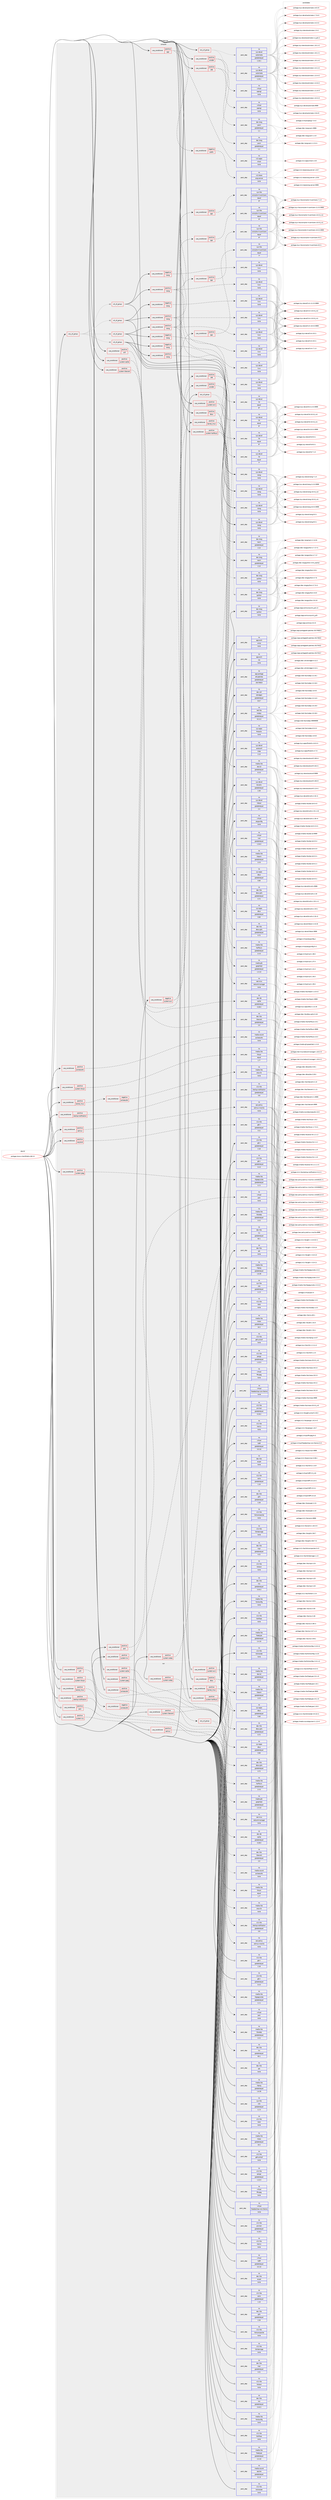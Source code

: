 digraph prolog {

# *************
# Graph options
# *************

newrank=true;
concentrate=true;
compound=true;
graph [rankdir=LR,fontname=Helvetica,fontsize=10,ranksep=1.5];#, ranksep=2.5, nodesep=0.2];
edge  [arrowhead=vee];
node  [fontname=Helvetica,fontsize=10];

# **********
# The ebuild
# **********

subgraph cluster_leftcol {
color=gray;
rank=same;
label=<<i>ebuild</i>>;
id [label="portage://www-client/firefox-68.3.0", color=red, width=4, href="../www-client/firefox-68.3.0.svg"];
}

# ****************
# The dependencies
# ****************

subgraph cluster_midcol {
color=gray;
label=<<i>dependencies</i>>;
subgraph cluster_compile {
fillcolor="#eeeeee";
style=filled;
label=<<i>compile</i>>;
subgraph any517 {
dependency29623 [label=<<TABLE BORDER="0" CELLBORDER="1" CELLSPACING="0" CELLPADDING="4"><TR><TD CELLPADDING="10">any_of_group</TD></TR></TABLE>>, shape=none, color=red];subgraph all41 {
dependency29624 [label=<<TABLE BORDER="0" CELLBORDER="1" CELLSPACING="0" CELLPADDING="4"><TR><TD CELLPADDING="10">all_of_group</TD></TR></TABLE>>, shape=none, color=red];subgraph pack23846 {
dependency29625 [label=<<TABLE BORDER="0" CELLBORDER="1" CELLSPACING="0" CELLPADDING="4" WIDTH="220"><TR><TD ROWSPAN="6" CELLPADDING="30">pack_dep</TD></TR><TR><TD WIDTH="110">no</TD></TR><TR><TD>sys-devel</TD></TR><TR><TD>clang</TD></TR><TR><TD>none</TD></TR><TR><TD></TD></TR></TABLE>>, shape=none, color=blue];
}
dependency29624:e -> dependency29625:w [weight=20,style="solid",arrowhead="inv"];
subgraph cond5222 {
dependency29626 [label=<<TABLE BORDER="0" CELLBORDER="1" CELLSPACING="0" CELLPADDING="4"><TR><TD ROWSPAN="3" CELLPADDING="10">use_conditional</TD></TR><TR><TD>negative</TD></TR><TR><TD>clang</TD></TR></TABLE>>, shape=none, color=red];
subgraph pack23847 {
dependency29627 [label=<<TABLE BORDER="0" CELLBORDER="1" CELLSPACING="0" CELLPADDING="4" WIDTH="220"><TR><TD ROWSPAN="6" CELLPADDING="30">pack_dep</TD></TR><TR><TD WIDTH="110">no</TD></TR><TR><TD>sys-devel</TD></TR><TR><TD>llvm</TD></TR><TR><TD>none</TD></TR><TR><TD></TD></TR></TABLE>>, shape=none, color=blue];
}
dependency29626:e -> dependency29627:w [weight=20,style="dashed",arrowhead="vee"];
}
dependency29624:e -> dependency29626:w [weight=20,style="solid",arrowhead="inv"];
subgraph cond5223 {
dependency29628 [label=<<TABLE BORDER="0" CELLBORDER="1" CELLSPACING="0" CELLPADDING="4"><TR><TD ROWSPAN="3" CELLPADDING="10">use_conditional</TD></TR><TR><TD>positive</TD></TR><TR><TD>clang</TD></TR></TABLE>>, shape=none, color=red];
subgraph pack23848 {
dependency29629 [label=<<TABLE BORDER="0" CELLBORDER="1" CELLSPACING="0" CELLPADDING="4" WIDTH="220"><TR><TD ROWSPAN="6" CELLPADDING="30">pack_dep</TD></TR><TR><TD WIDTH="110">no</TD></TR><TR><TD>sys-devel</TD></TR><TR><TD>lld</TD></TR><TR><TD>equal</TD></TR><TR><TD>9*</TD></TR></TABLE>>, shape=none, color=blue];
}
dependency29628:e -> dependency29629:w [weight=20,style="dashed",arrowhead="vee"];
subgraph pack23849 {
dependency29630 [label=<<TABLE BORDER="0" CELLBORDER="1" CELLSPACING="0" CELLPADDING="4" WIDTH="220"><TR><TD ROWSPAN="6" CELLPADDING="30">pack_dep</TD></TR><TR><TD WIDTH="110">no</TD></TR><TR><TD>sys-devel</TD></TR><TR><TD>llvm</TD></TR><TR><TD>none</TD></TR><TR><TD></TD></TR></TABLE>>, shape=none, color=blue];
}
dependency29628:e -> dependency29630:w [weight=20,style="dashed",arrowhead="vee"];
subgraph cond5224 {
dependency29631 [label=<<TABLE BORDER="0" CELLBORDER="1" CELLSPACING="0" CELLPADDING="4"><TR><TD ROWSPAN="3" CELLPADDING="10">use_conditional</TD></TR><TR><TD>positive</TD></TR><TR><TD>pgo</TD></TR></TABLE>>, shape=none, color=red];
subgraph pack23850 {
dependency29632 [label=<<TABLE BORDER="0" CELLBORDER="1" CELLSPACING="0" CELLPADDING="4" WIDTH="220"><TR><TD ROWSPAN="6" CELLPADDING="30">pack_dep</TD></TR><TR><TD WIDTH="110">no</TD></TR><TR><TD>sys-libs</TD></TR><TR><TD>compiler-rt-sanitizers</TD></TR><TR><TD>equal</TD></TR><TR><TD>9*</TD></TR></TABLE>>, shape=none, color=blue];
}
dependency29631:e -> dependency29632:w [weight=20,style="dashed",arrowhead="vee"];
}
dependency29628:e -> dependency29631:w [weight=20,style="dashed",arrowhead="vee"];
}
dependency29624:e -> dependency29628:w [weight=20,style="solid",arrowhead="inv"];
}
dependency29623:e -> dependency29624:w [weight=20,style="dotted",arrowhead="oinv"];
subgraph all42 {
dependency29633 [label=<<TABLE BORDER="0" CELLBORDER="1" CELLSPACING="0" CELLPADDING="4"><TR><TD CELLPADDING="10">all_of_group</TD></TR></TABLE>>, shape=none, color=red];subgraph pack23851 {
dependency29634 [label=<<TABLE BORDER="0" CELLBORDER="1" CELLSPACING="0" CELLPADDING="4" WIDTH="220"><TR><TD ROWSPAN="6" CELLPADDING="30">pack_dep</TD></TR><TR><TD WIDTH="110">no</TD></TR><TR><TD>sys-devel</TD></TR><TR><TD>clang</TD></TR><TR><TD>none</TD></TR><TR><TD></TD></TR></TABLE>>, shape=none, color=blue];
}
dependency29633:e -> dependency29634:w [weight=20,style="solid",arrowhead="inv"];
subgraph cond5225 {
dependency29635 [label=<<TABLE BORDER="0" CELLBORDER="1" CELLSPACING="0" CELLPADDING="4"><TR><TD ROWSPAN="3" CELLPADDING="10">use_conditional</TD></TR><TR><TD>negative</TD></TR><TR><TD>clang</TD></TR></TABLE>>, shape=none, color=red];
subgraph pack23852 {
dependency29636 [label=<<TABLE BORDER="0" CELLBORDER="1" CELLSPACING="0" CELLPADDING="4" WIDTH="220"><TR><TD ROWSPAN="6" CELLPADDING="30">pack_dep</TD></TR><TR><TD WIDTH="110">no</TD></TR><TR><TD>sys-devel</TD></TR><TR><TD>llvm</TD></TR><TR><TD>none</TD></TR><TR><TD></TD></TR></TABLE>>, shape=none, color=blue];
}
dependency29635:e -> dependency29636:w [weight=20,style="dashed",arrowhead="vee"];
}
dependency29633:e -> dependency29635:w [weight=20,style="solid",arrowhead="inv"];
subgraph cond5226 {
dependency29637 [label=<<TABLE BORDER="0" CELLBORDER="1" CELLSPACING="0" CELLPADDING="4"><TR><TD ROWSPAN="3" CELLPADDING="10">use_conditional</TD></TR><TR><TD>positive</TD></TR><TR><TD>clang</TD></TR></TABLE>>, shape=none, color=red];
subgraph pack23853 {
dependency29638 [label=<<TABLE BORDER="0" CELLBORDER="1" CELLSPACING="0" CELLPADDING="4" WIDTH="220"><TR><TD ROWSPAN="6" CELLPADDING="30">pack_dep</TD></TR><TR><TD WIDTH="110">no</TD></TR><TR><TD>sys-devel</TD></TR><TR><TD>lld</TD></TR><TR><TD>equal</TD></TR><TR><TD>8*</TD></TR></TABLE>>, shape=none, color=blue];
}
dependency29637:e -> dependency29638:w [weight=20,style="dashed",arrowhead="vee"];
subgraph pack23854 {
dependency29639 [label=<<TABLE BORDER="0" CELLBORDER="1" CELLSPACING="0" CELLPADDING="4" WIDTH="220"><TR><TD ROWSPAN="6" CELLPADDING="30">pack_dep</TD></TR><TR><TD WIDTH="110">no</TD></TR><TR><TD>sys-devel</TD></TR><TR><TD>llvm</TD></TR><TR><TD>none</TD></TR><TR><TD></TD></TR></TABLE>>, shape=none, color=blue];
}
dependency29637:e -> dependency29639:w [weight=20,style="dashed",arrowhead="vee"];
subgraph cond5227 {
dependency29640 [label=<<TABLE BORDER="0" CELLBORDER="1" CELLSPACING="0" CELLPADDING="4"><TR><TD ROWSPAN="3" CELLPADDING="10">use_conditional</TD></TR><TR><TD>positive</TD></TR><TR><TD>pgo</TD></TR></TABLE>>, shape=none, color=red];
subgraph pack23855 {
dependency29641 [label=<<TABLE BORDER="0" CELLBORDER="1" CELLSPACING="0" CELLPADDING="4" WIDTH="220"><TR><TD ROWSPAN="6" CELLPADDING="30">pack_dep</TD></TR><TR><TD WIDTH="110">no</TD></TR><TR><TD>sys-libs</TD></TR><TR><TD>compiler-rt-sanitizers</TD></TR><TR><TD>equal</TD></TR><TR><TD>8*</TD></TR></TABLE>>, shape=none, color=blue];
}
dependency29640:e -> dependency29641:w [weight=20,style="dashed",arrowhead="vee"];
}
dependency29637:e -> dependency29640:w [weight=20,style="dashed",arrowhead="vee"];
}
dependency29633:e -> dependency29637:w [weight=20,style="solid",arrowhead="inv"];
}
dependency29623:e -> dependency29633:w [weight=20,style="dotted",arrowhead="oinv"];
subgraph all43 {
dependency29642 [label=<<TABLE BORDER="0" CELLBORDER="1" CELLSPACING="0" CELLPADDING="4"><TR><TD CELLPADDING="10">all_of_group</TD></TR></TABLE>>, shape=none, color=red];subgraph pack23856 {
dependency29643 [label=<<TABLE BORDER="0" CELLBORDER="1" CELLSPACING="0" CELLPADDING="4" WIDTH="220"><TR><TD ROWSPAN="6" CELLPADDING="30">pack_dep</TD></TR><TR><TD WIDTH="110">no</TD></TR><TR><TD>sys-devel</TD></TR><TR><TD>clang</TD></TR><TR><TD>none</TD></TR><TR><TD></TD></TR></TABLE>>, shape=none, color=blue];
}
dependency29642:e -> dependency29643:w [weight=20,style="solid",arrowhead="inv"];
subgraph cond5228 {
dependency29644 [label=<<TABLE BORDER="0" CELLBORDER="1" CELLSPACING="0" CELLPADDING="4"><TR><TD ROWSPAN="3" CELLPADDING="10">use_conditional</TD></TR><TR><TD>negative</TD></TR><TR><TD>clang</TD></TR></TABLE>>, shape=none, color=red];
subgraph pack23857 {
dependency29645 [label=<<TABLE BORDER="0" CELLBORDER="1" CELLSPACING="0" CELLPADDING="4" WIDTH="220"><TR><TD ROWSPAN="6" CELLPADDING="30">pack_dep</TD></TR><TR><TD WIDTH="110">no</TD></TR><TR><TD>sys-devel</TD></TR><TR><TD>llvm</TD></TR><TR><TD>none</TD></TR><TR><TD></TD></TR></TABLE>>, shape=none, color=blue];
}
dependency29644:e -> dependency29645:w [weight=20,style="dashed",arrowhead="vee"];
}
dependency29642:e -> dependency29644:w [weight=20,style="solid",arrowhead="inv"];
subgraph cond5229 {
dependency29646 [label=<<TABLE BORDER="0" CELLBORDER="1" CELLSPACING="0" CELLPADDING="4"><TR><TD ROWSPAN="3" CELLPADDING="10">use_conditional</TD></TR><TR><TD>positive</TD></TR><TR><TD>clang</TD></TR></TABLE>>, shape=none, color=red];
subgraph pack23858 {
dependency29647 [label=<<TABLE BORDER="0" CELLBORDER="1" CELLSPACING="0" CELLPADDING="4" WIDTH="220"><TR><TD ROWSPAN="6" CELLPADDING="30">pack_dep</TD></TR><TR><TD WIDTH="110">no</TD></TR><TR><TD>sys-devel</TD></TR><TR><TD>lld</TD></TR><TR><TD>equal</TD></TR><TR><TD>7*</TD></TR></TABLE>>, shape=none, color=blue];
}
dependency29646:e -> dependency29647:w [weight=20,style="dashed",arrowhead="vee"];
subgraph pack23859 {
dependency29648 [label=<<TABLE BORDER="0" CELLBORDER="1" CELLSPACING="0" CELLPADDING="4" WIDTH="220"><TR><TD ROWSPAN="6" CELLPADDING="30">pack_dep</TD></TR><TR><TD WIDTH="110">no</TD></TR><TR><TD>sys-devel</TD></TR><TR><TD>llvm</TD></TR><TR><TD>none</TD></TR><TR><TD></TD></TR></TABLE>>, shape=none, color=blue];
}
dependency29646:e -> dependency29648:w [weight=20,style="dashed",arrowhead="vee"];
subgraph cond5230 {
dependency29649 [label=<<TABLE BORDER="0" CELLBORDER="1" CELLSPACING="0" CELLPADDING="4"><TR><TD ROWSPAN="3" CELLPADDING="10">use_conditional</TD></TR><TR><TD>positive</TD></TR><TR><TD>pgo</TD></TR></TABLE>>, shape=none, color=red];
subgraph pack23860 {
dependency29650 [label=<<TABLE BORDER="0" CELLBORDER="1" CELLSPACING="0" CELLPADDING="4" WIDTH="220"><TR><TD ROWSPAN="6" CELLPADDING="30">pack_dep</TD></TR><TR><TD WIDTH="110">no</TD></TR><TR><TD>sys-libs</TD></TR><TR><TD>compiler-rt-sanitizers</TD></TR><TR><TD>equal</TD></TR><TR><TD>7*</TD></TR></TABLE>>, shape=none, color=blue];
}
dependency29649:e -> dependency29650:w [weight=20,style="dashed",arrowhead="vee"];
}
dependency29646:e -> dependency29649:w [weight=20,style="dashed",arrowhead="vee"];
}
dependency29642:e -> dependency29646:w [weight=20,style="solid",arrowhead="inv"];
}
dependency29623:e -> dependency29642:w [weight=20,style="dotted",arrowhead="oinv"];
subgraph all44 {
dependency29651 [label=<<TABLE BORDER="0" CELLBORDER="1" CELLSPACING="0" CELLPADDING="4"><TR><TD CELLPADDING="10">all_of_group</TD></TR></TABLE>>, shape=none, color=red];subgraph pack23861 {
dependency29652 [label=<<TABLE BORDER="0" CELLBORDER="1" CELLSPACING="0" CELLPADDING="4" WIDTH="220"><TR><TD ROWSPAN="6" CELLPADDING="30">pack_dep</TD></TR><TR><TD WIDTH="110">no</TD></TR><TR><TD>sys-devel</TD></TR><TR><TD>clang</TD></TR><TR><TD>none</TD></TR><TR><TD></TD></TR></TABLE>>, shape=none, color=blue];
}
dependency29651:e -> dependency29652:w [weight=20,style="solid",arrowhead="inv"];
subgraph cond5231 {
dependency29653 [label=<<TABLE BORDER="0" CELLBORDER="1" CELLSPACING="0" CELLPADDING="4"><TR><TD ROWSPAN="3" CELLPADDING="10">use_conditional</TD></TR><TR><TD>negative</TD></TR><TR><TD>clang</TD></TR></TABLE>>, shape=none, color=red];
subgraph pack23862 {
dependency29654 [label=<<TABLE BORDER="0" CELLBORDER="1" CELLSPACING="0" CELLPADDING="4" WIDTH="220"><TR><TD ROWSPAN="6" CELLPADDING="30">pack_dep</TD></TR><TR><TD WIDTH="110">no</TD></TR><TR><TD>sys-devel</TD></TR><TR><TD>llvm</TD></TR><TR><TD>none</TD></TR><TR><TD></TD></TR></TABLE>>, shape=none, color=blue];
}
dependency29653:e -> dependency29654:w [weight=20,style="dashed",arrowhead="vee"];
}
dependency29651:e -> dependency29653:w [weight=20,style="solid",arrowhead="inv"];
subgraph cond5232 {
dependency29655 [label=<<TABLE BORDER="0" CELLBORDER="1" CELLSPACING="0" CELLPADDING="4"><TR><TD ROWSPAN="3" CELLPADDING="10">use_conditional</TD></TR><TR><TD>positive</TD></TR><TR><TD>clang</TD></TR></TABLE>>, shape=none, color=red];
subgraph pack23863 {
dependency29656 [label=<<TABLE BORDER="0" CELLBORDER="1" CELLSPACING="0" CELLPADDING="4" WIDTH="220"><TR><TD ROWSPAN="6" CELLPADDING="30">pack_dep</TD></TR><TR><TD WIDTH="110">no</TD></TR><TR><TD>sys-devel</TD></TR><TR><TD>lld</TD></TR><TR><TD>equal</TD></TR><TR><TD>6*</TD></TR></TABLE>>, shape=none, color=blue];
}
dependency29655:e -> dependency29656:w [weight=20,style="dashed",arrowhead="vee"];
subgraph pack23864 {
dependency29657 [label=<<TABLE BORDER="0" CELLBORDER="1" CELLSPACING="0" CELLPADDING="4" WIDTH="220"><TR><TD ROWSPAN="6" CELLPADDING="30">pack_dep</TD></TR><TR><TD WIDTH="110">no</TD></TR><TR><TD>sys-devel</TD></TR><TR><TD>llvm</TD></TR><TR><TD>none</TD></TR><TR><TD></TD></TR></TABLE>>, shape=none, color=blue];
}
dependency29655:e -> dependency29657:w [weight=20,style="dashed",arrowhead="vee"];
subgraph cond5233 {
dependency29658 [label=<<TABLE BORDER="0" CELLBORDER="1" CELLSPACING="0" CELLPADDING="4"><TR><TD ROWSPAN="3" CELLPADDING="10">use_conditional</TD></TR><TR><TD>positive</TD></TR><TR><TD>pgo</TD></TR></TABLE>>, shape=none, color=red];
subgraph pack23865 {
dependency29659 [label=<<TABLE BORDER="0" CELLBORDER="1" CELLSPACING="0" CELLPADDING="4" WIDTH="220"><TR><TD ROWSPAN="6" CELLPADDING="30">pack_dep</TD></TR><TR><TD WIDTH="110">no</TD></TR><TR><TD>sys-libs</TD></TR><TR><TD>compiler-rt-sanitizers</TD></TR><TR><TD>equal</TD></TR><TR><TD>6*</TD></TR></TABLE>>, shape=none, color=blue];
}
dependency29658:e -> dependency29659:w [weight=20,style="dashed",arrowhead="vee"];
}
dependency29655:e -> dependency29658:w [weight=20,style="dashed",arrowhead="vee"];
}
dependency29651:e -> dependency29655:w [weight=20,style="solid",arrowhead="inv"];
}
dependency29623:e -> dependency29651:w [weight=20,style="dotted",arrowhead="oinv"];
}
id:e -> dependency29623:w [weight=20,style="solid",arrowhead="vee"];
subgraph any518 {
dependency29660 [label=<<TABLE BORDER="0" CELLBORDER="1" CELLSPACING="0" CELLPADDING="4"><TR><TD CELLPADDING="10">any_of_group</TD></TR></TABLE>>, shape=none, color=red];subgraph pack23866 {
dependency29661 [label=<<TABLE BORDER="0" CELLBORDER="1" CELLSPACING="0" CELLPADDING="4" WIDTH="220"><TR><TD ROWSPAN="6" CELLPADDING="30">pack_dep</TD></TR><TR><TD WIDTH="110">no</TD></TR><TR><TD>dev-lang</TD></TR><TR><TD>python</TD></TR><TR><TD>none</TD></TR><TR><TD></TD></TR></TABLE>>, shape=none, color=blue];
}
dependency29660:e -> dependency29661:w [weight=20,style="dotted",arrowhead="oinv"];
subgraph pack23867 {
dependency29662 [label=<<TABLE BORDER="0" CELLBORDER="1" CELLSPACING="0" CELLPADDING="4" WIDTH="220"><TR><TD ROWSPAN="6" CELLPADDING="30">pack_dep</TD></TR><TR><TD WIDTH="110">no</TD></TR><TR><TD>dev-lang</TD></TR><TR><TD>python</TD></TR><TR><TD>none</TD></TR><TR><TD></TD></TR></TABLE>>, shape=none, color=blue];
}
dependency29660:e -> dependency29662:w [weight=20,style="dotted",arrowhead="oinv"];
}
id:e -> dependency29660:w [weight=20,style="solid",arrowhead="vee"];
subgraph any519 {
dependency29663 [label=<<TABLE BORDER="0" CELLBORDER="1" CELLSPACING="0" CELLPADDING="4"><TR><TD CELLPADDING="10">any_of_group</TD></TR></TABLE>>, shape=none, color=red];subgraph pack23868 {
dependency29664 [label=<<TABLE BORDER="0" CELLBORDER="1" CELLSPACING="0" CELLPADDING="4" WIDTH="220"><TR><TD ROWSPAN="6" CELLPADDING="30">pack_dep</TD></TR><TR><TD WIDTH="110">no</TD></TR><TR><TD>sys-devel</TD></TR><TR><TD>automake</TD></TR><TR><TD>greaterequal</TD></TR><TR><TD>1.16.1</TD></TR></TABLE>>, shape=none, color=blue];
}
dependency29663:e -> dependency29664:w [weight=20,style="dotted",arrowhead="oinv"];
subgraph pack23869 {
dependency29665 [label=<<TABLE BORDER="0" CELLBORDER="1" CELLSPACING="0" CELLPADDING="4" WIDTH="220"><TR><TD ROWSPAN="6" CELLPADDING="30">pack_dep</TD></TR><TR><TD WIDTH="110">no</TD></TR><TR><TD>sys-devel</TD></TR><TR><TD>automake</TD></TR><TR><TD>greaterequal</TD></TR><TR><TD>1.15.1</TD></TR></TABLE>>, shape=none, color=blue];
}
dependency29663:e -> dependency29665:w [weight=20,style="dotted",arrowhead="oinv"];
}
id:e -> dependency29663:w [weight=20,style="solid",arrowhead="vee"];
subgraph cond5234 {
dependency29666 [label=<<TABLE BORDER="0" CELLBORDER="1" CELLSPACING="0" CELLPADDING="4"><TR><TD ROWSPAN="3" CELLPADDING="10">use_conditional</TD></TR><TR><TD>negative</TD></TR><TR><TD>system-av1</TD></TR></TABLE>>, shape=none, color=red];
subgraph cond5235 {
dependency29667 [label=<<TABLE BORDER="0" CELLBORDER="1" CELLSPACING="0" CELLPADDING="4"><TR><TD ROWSPAN="3" CELLPADDING="10">use_conditional</TD></TR><TR><TD>positive</TD></TR><TR><TD>amd64</TD></TR></TABLE>>, shape=none, color=red];
subgraph pack23870 {
dependency29668 [label=<<TABLE BORDER="0" CELLBORDER="1" CELLSPACING="0" CELLPADDING="4" WIDTH="220"><TR><TD ROWSPAN="6" CELLPADDING="30">pack_dep</TD></TR><TR><TD WIDTH="110">no</TD></TR><TR><TD>dev-lang</TD></TR><TR><TD>nasm</TD></TR><TR><TD>greaterequal</TD></TR><TR><TD>2.13</TD></TR></TABLE>>, shape=none, color=blue];
}
dependency29667:e -> dependency29668:w [weight=20,style="dashed",arrowhead="vee"];
}
dependency29666:e -> dependency29667:w [weight=20,style="dashed",arrowhead="vee"];
subgraph cond5236 {
dependency29669 [label=<<TABLE BORDER="0" CELLBORDER="1" CELLSPACING="0" CELLPADDING="4"><TR><TD ROWSPAN="3" CELLPADDING="10">use_conditional</TD></TR><TR><TD>positive</TD></TR><TR><TD>x86</TD></TR></TABLE>>, shape=none, color=red];
subgraph pack23871 {
dependency29670 [label=<<TABLE BORDER="0" CELLBORDER="1" CELLSPACING="0" CELLPADDING="4" WIDTH="220"><TR><TD ROWSPAN="6" CELLPADDING="30">pack_dep</TD></TR><TR><TD WIDTH="110">no</TD></TR><TR><TD>dev-lang</TD></TR><TR><TD>nasm</TD></TR><TR><TD>greaterequal</TD></TR><TR><TD>2.13</TD></TR></TABLE>>, shape=none, color=blue];
}
dependency29669:e -> dependency29670:w [weight=20,style="dashed",arrowhead="vee"];
}
dependency29666:e -> dependency29669:w [weight=20,style="dashed",arrowhead="vee"];
}
id:e -> dependency29666:w [weight=20,style="solid",arrowhead="vee"];
subgraph cond5237 {
dependency29671 [label=<<TABLE BORDER="0" CELLBORDER="1" CELLSPACING="0" CELLPADDING="4"><TR><TD ROWSPAN="3" CELLPADDING="10">use_conditional</TD></TR><TR><TD>positive</TD></TR><TR><TD>amd64</TD></TR></TABLE>>, shape=none, color=red];
subgraph pack23872 {
dependency29672 [label=<<TABLE BORDER="0" CELLBORDER="1" CELLSPACING="0" CELLPADDING="4" WIDTH="220"><TR><TD ROWSPAN="6" CELLPADDING="30">pack_dep</TD></TR><TR><TD WIDTH="110">no</TD></TR><TR><TD>dev-lang</TD></TR><TR><TD>yasm</TD></TR><TR><TD>greaterequal</TD></TR><TR><TD>1.1</TD></TR></TABLE>>, shape=none, color=blue];
}
dependency29671:e -> dependency29672:w [weight=20,style="dashed",arrowhead="vee"];
subgraph pack23873 {
dependency29673 [label=<<TABLE BORDER="0" CELLBORDER="1" CELLSPACING="0" CELLPADDING="4" WIDTH="220"><TR><TD ROWSPAN="6" CELLPADDING="30">pack_dep</TD></TR><TR><TD WIDTH="110">no</TD></TR><TR><TD>virtual</TD></TR><TR><TD>opengl</TD></TR><TR><TD>none</TD></TR><TR><TD></TD></TR></TABLE>>, shape=none, color=blue];
}
dependency29671:e -> dependency29673:w [weight=20,style="dashed",arrowhead="vee"];
}
id:e -> dependency29671:w [weight=20,style="solid",arrowhead="vee"];
subgraph cond5238 {
dependency29674 [label=<<TABLE BORDER="0" CELLBORDER="1" CELLSPACING="0" CELLPADDING="4"><TR><TD ROWSPAN="3" CELLPADDING="10">use_conditional</TD></TR><TR><TD>positive</TD></TR><TR><TD>dbus</TD></TR></TABLE>>, shape=none, color=red];
subgraph pack23874 {
dependency29675 [label=<<TABLE BORDER="0" CELLBORDER="1" CELLSPACING="0" CELLPADDING="4" WIDTH="220"><TR><TD ROWSPAN="6" CELLPADDING="30">pack_dep</TD></TR><TR><TD WIDTH="110">no</TD></TR><TR><TD>sys-apps</TD></TR><TR><TD>dbus</TD></TR><TR><TD>greaterequal</TD></TR><TR><TD>0.60</TD></TR></TABLE>>, shape=none, color=blue];
}
dependency29674:e -> dependency29675:w [weight=20,style="dashed",arrowhead="vee"];
subgraph pack23875 {
dependency29676 [label=<<TABLE BORDER="0" CELLBORDER="1" CELLSPACING="0" CELLPADDING="4" WIDTH="220"><TR><TD ROWSPAN="6" CELLPADDING="30">pack_dep</TD></TR><TR><TD WIDTH="110">no</TD></TR><TR><TD>dev-libs</TD></TR><TR><TD>dbus-glib</TD></TR><TR><TD>greaterequal</TD></TR><TR><TD>0.72</TD></TR></TABLE>>, shape=none, color=blue];
}
dependency29674:e -> dependency29676:w [weight=20,style="dashed",arrowhead="vee"];
}
id:e -> dependency29674:w [weight=20,style="solid",arrowhead="vee"];
subgraph cond5239 {
dependency29677 [label=<<TABLE BORDER="0" CELLBORDER="1" CELLSPACING="0" CELLPADDING="4"><TR><TD ROWSPAN="3" CELLPADDING="10">use_conditional</TD></TR><TR><TD>positive</TD></TR><TR><TD>jack</TD></TR></TABLE>>, shape=none, color=red];
subgraph pack23876 {
dependency29678 [label=<<TABLE BORDER="0" CELLBORDER="1" CELLSPACING="0" CELLPADDING="4" WIDTH="220"><TR><TD ROWSPAN="6" CELLPADDING="30">pack_dep</TD></TR><TR><TD WIDTH="110">no</TD></TR><TR><TD>virtual</TD></TR><TR><TD>jack</TD></TR><TR><TD>none</TD></TR><TR><TD></TD></TR></TABLE>>, shape=none, color=blue];
}
dependency29677:e -> dependency29678:w [weight=20,style="dashed",arrowhead="vee"];
}
id:e -> dependency29677:w [weight=20,style="solid",arrowhead="vee"];
subgraph cond5240 {
dependency29679 [label=<<TABLE BORDER="0" CELLBORDER="1" CELLSPACING="0" CELLPADDING="4"><TR><TD ROWSPAN="3" CELLPADDING="10">use_conditional</TD></TR><TR><TD>positive</TD></TR><TR><TD>kernel_linux</TD></TR></TABLE>>, shape=none, color=red];
subgraph cond5241 {
dependency29680 [label=<<TABLE BORDER="0" CELLBORDER="1" CELLSPACING="0" CELLPADDING="4"><TR><TD ROWSPAN="3" CELLPADDING="10">use_conditional</TD></TR><TR><TD>negative</TD></TR><TR><TD>pulseaudio</TD></TR></TABLE>>, shape=none, color=red];
subgraph pack23877 {
dependency29681 [label=<<TABLE BORDER="0" CELLBORDER="1" CELLSPACING="0" CELLPADDING="4" WIDTH="220"><TR><TD ROWSPAN="6" CELLPADDING="30">pack_dep</TD></TR><TR><TD WIDTH="110">no</TD></TR><TR><TD>media-libs</TD></TR><TR><TD>alsa-lib</TD></TR><TR><TD>none</TD></TR><TR><TD></TD></TR></TABLE>>, shape=none, color=blue];
}
dependency29680:e -> dependency29681:w [weight=20,style="dashed",arrowhead="vee"];
}
dependency29679:e -> dependency29680:w [weight=20,style="dashed",arrowhead="vee"];
}
id:e -> dependency29679:w [weight=20,style="solid",arrowhead="vee"];
subgraph cond5242 {
dependency29682 [label=<<TABLE BORDER="0" CELLBORDER="1" CELLSPACING="0" CELLPADDING="4"><TR><TD ROWSPAN="3" CELLPADDING="10">use_conditional</TD></TR><TR><TD>positive</TD></TR><TR><TD>pgo</TD></TR></TABLE>>, shape=none, color=red];
subgraph cond5243 {
dependency29683 [label=<<TABLE BORDER="0" CELLBORDER="1" CELLSPACING="0" CELLPADDING="4"><TR><TD ROWSPAN="3" CELLPADDING="10">use_conditional</TD></TR><TR><TD>negative</TD></TR><TR><TD>prefix</TD></TR></TABLE>>, shape=none, color=red];
subgraph pack23878 {
dependency29684 [label=<<TABLE BORDER="0" CELLBORDER="1" CELLSPACING="0" CELLPADDING="4" WIDTH="220"><TR><TD ROWSPAN="6" CELLPADDING="30">pack_dep</TD></TR><TR><TD WIDTH="110">no</TD></TR><TR><TD>x11-base</TD></TR><TR><TD>xorg-server</TD></TR><TR><TD>none</TD></TR><TR><TD></TD></TR></TABLE>>, shape=none, color=blue];
}
dependency29683:e -> dependency29684:w [weight=20,style="dashed",arrowhead="vee"];
}
dependency29682:e -> dependency29683:w [weight=20,style="dashed",arrowhead="vee"];
subgraph pack23879 {
dependency29685 [label=<<TABLE BORDER="0" CELLBORDER="1" CELLSPACING="0" CELLPADDING="4" WIDTH="220"><TR><TD ROWSPAN="6" CELLPADDING="30">pack_dep</TD></TR><TR><TD WIDTH="110">no</TD></TR><TR><TD>x11-apps</TD></TR><TR><TD>xhost</TD></TR><TR><TD>none</TD></TR><TR><TD></TD></TR></TABLE>>, shape=none, color=blue];
}
dependency29682:e -> dependency29685:w [weight=20,style="dashed",arrowhead="vee"];
}
id:e -> dependency29682:w [weight=20,style="solid",arrowhead="vee"];
subgraph cond5244 {
dependency29686 [label=<<TABLE BORDER="0" CELLBORDER="1" CELLSPACING="0" CELLPADDING="4"><TR><TD ROWSPAN="3" CELLPADDING="10">use_conditional</TD></TR><TR><TD>positive</TD></TR><TR><TD>pulseaudio</TD></TR></TABLE>>, shape=none, color=red];
subgraph pack23880 {
dependency29687 [label=<<TABLE BORDER="0" CELLBORDER="1" CELLSPACING="0" CELLPADDING="4" WIDTH="220"><TR><TD ROWSPAN="6" CELLPADDING="30">pack_dep</TD></TR><TR><TD WIDTH="110">no</TD></TR><TR><TD>media-sound</TD></TR><TR><TD>pulseaudio</TD></TR><TR><TD>none</TD></TR><TR><TD></TD></TR></TABLE>>, shape=none, color=blue];
}
dependency29686:e -> dependency29687:w [weight=20,style="dashed",arrowhead="vee"];
}
id:e -> dependency29686:w [weight=20,style="solid",arrowhead="vee"];
subgraph cond5245 {
dependency29688 [label=<<TABLE BORDER="0" CELLBORDER="1" CELLSPACING="0" CELLPADDING="4"><TR><TD ROWSPAN="3" CELLPADDING="10">use_conditional</TD></TR><TR><TD>positive</TD></TR><TR><TD>selinux</TD></TR></TABLE>>, shape=none, color=red];
subgraph pack23881 {
dependency29689 [label=<<TABLE BORDER="0" CELLBORDER="1" CELLSPACING="0" CELLPADDING="4" WIDTH="220"><TR><TD ROWSPAN="6" CELLPADDING="30">pack_dep</TD></TR><TR><TD WIDTH="110">no</TD></TR><TR><TD>sec-policy</TD></TR><TR><TD>selinux-mozilla</TD></TR><TR><TD>none</TD></TR><TR><TD></TD></TR></TABLE>>, shape=none, color=blue];
}
dependency29688:e -> dependency29689:w [weight=20,style="dashed",arrowhead="vee"];
}
id:e -> dependency29688:w [weight=20,style="solid",arrowhead="vee"];
subgraph cond5246 {
dependency29690 [label=<<TABLE BORDER="0" CELLBORDER="1" CELLSPACING="0" CELLPADDING="4"><TR><TD ROWSPAN="3" CELLPADDING="10">use_conditional</TD></TR><TR><TD>positive</TD></TR><TR><TD>startup-notification</TD></TR></TABLE>>, shape=none, color=red];
subgraph pack23882 {
dependency29691 [label=<<TABLE BORDER="0" CELLBORDER="1" CELLSPACING="0" CELLPADDING="4" WIDTH="220"><TR><TD ROWSPAN="6" CELLPADDING="30">pack_dep</TD></TR><TR><TD WIDTH="110">no</TD></TR><TR><TD>x11-libs</TD></TR><TR><TD>startup-notification</TD></TR><TR><TD>greaterequal</TD></TR><TR><TD>0.8</TD></TR></TABLE>>, shape=none, color=blue];
}
dependency29690:e -> dependency29691:w [weight=20,style="dashed",arrowhead="vee"];
}
id:e -> dependency29690:w [weight=20,style="solid",arrowhead="vee"];
subgraph cond5247 {
dependency29692 [label=<<TABLE BORDER="0" CELLBORDER="1" CELLSPACING="0" CELLPADDING="4"><TR><TD ROWSPAN="3" CELLPADDING="10">use_conditional</TD></TR><TR><TD>positive</TD></TR><TR><TD>system-av1</TD></TR></TABLE>>, shape=none, color=red];
subgraph pack23883 {
dependency29693 [label=<<TABLE BORDER="0" CELLBORDER="1" CELLSPACING="0" CELLPADDING="4" WIDTH="220"><TR><TD ROWSPAN="6" CELLPADDING="30">pack_dep</TD></TR><TR><TD WIDTH="110">no</TD></TR><TR><TD>media-libs</TD></TR><TR><TD>dav1d</TD></TR><TR><TD>greaterequal</TD></TR><TR><TD>0.3.0</TD></TR></TABLE>>, shape=none, color=blue];
}
dependency29692:e -> dependency29693:w [weight=20,style="dashed",arrowhead="vee"];
subgraph pack23884 {
dependency29694 [label=<<TABLE BORDER="0" CELLBORDER="1" CELLSPACING="0" CELLPADDING="4" WIDTH="220"><TR><TD ROWSPAN="6" CELLPADDING="30">pack_dep</TD></TR><TR><TD WIDTH="110">no</TD></TR><TR><TD>media-libs</TD></TR><TR><TD>libaom</TD></TR><TR><TD>greaterequal</TD></TR><TR><TD>1.0.0</TD></TR></TABLE>>, shape=none, color=blue];
}
dependency29692:e -> dependency29694:w [weight=20,style="dashed",arrowhead="vee"];
}
id:e -> dependency29692:w [weight=20,style="solid",arrowhead="vee"];
subgraph cond5248 {
dependency29695 [label=<<TABLE BORDER="0" CELLBORDER="1" CELLSPACING="0" CELLPADDING="4"><TR><TD ROWSPAN="3" CELLPADDING="10">use_conditional</TD></TR><TR><TD>positive</TD></TR><TR><TD>system-harfbuzz</TD></TR></TABLE>>, shape=none, color=red];
subgraph pack23885 {
dependency29696 [label=<<TABLE BORDER="0" CELLBORDER="1" CELLSPACING="0" CELLPADDING="4" WIDTH="220"><TR><TD ROWSPAN="6" CELLPADDING="30">pack_dep</TD></TR><TR><TD WIDTH="110">no</TD></TR><TR><TD>media-libs</TD></TR><TR><TD>harfbuzz</TD></TR><TR><TD>greaterequal</TD></TR><TR><TD>2.4.0</TD></TR></TABLE>>, shape=none, color=blue];
}
dependency29695:e -> dependency29696:w [weight=20,style="dashed",arrowhead="vee"];
subgraph pack23886 {
dependency29697 [label=<<TABLE BORDER="0" CELLBORDER="1" CELLSPACING="0" CELLPADDING="4" WIDTH="220"><TR><TD ROWSPAN="6" CELLPADDING="30">pack_dep</TD></TR><TR><TD WIDTH="110">no</TD></TR><TR><TD>media-gfx</TD></TR><TR><TD>graphite2</TD></TR><TR><TD>greaterequal</TD></TR><TR><TD>1.3.13</TD></TR></TABLE>>, shape=none, color=blue];
}
dependency29695:e -> dependency29697:w [weight=20,style="dashed",arrowhead="vee"];
}
id:e -> dependency29695:w [weight=20,style="solid",arrowhead="vee"];
subgraph cond5249 {
dependency29698 [label=<<TABLE BORDER="0" CELLBORDER="1" CELLSPACING="0" CELLPADDING="4"><TR><TD ROWSPAN="3" CELLPADDING="10">use_conditional</TD></TR><TR><TD>positive</TD></TR><TR><TD>system-icu</TD></TR></TABLE>>, shape=none, color=red];
subgraph pack23887 {
dependency29699 [label=<<TABLE BORDER="0" CELLBORDER="1" CELLSPACING="0" CELLPADDING="4" WIDTH="220"><TR><TD ROWSPAN="6" CELLPADDING="30">pack_dep</TD></TR><TR><TD WIDTH="110">no</TD></TR><TR><TD>dev-libs</TD></TR><TR><TD>icu</TD></TR><TR><TD>greaterequal</TD></TR><TR><TD>63.1</TD></TR></TABLE>>, shape=none, color=blue];
}
dependency29698:e -> dependency29699:w [weight=20,style="dashed",arrowhead="vee"];
}
id:e -> dependency29698:w [weight=20,style="solid",arrowhead="vee"];
subgraph cond5250 {
dependency29700 [label=<<TABLE BORDER="0" CELLBORDER="1" CELLSPACING="0" CELLPADDING="4"><TR><TD ROWSPAN="3" CELLPADDING="10">use_conditional</TD></TR><TR><TD>positive</TD></TR><TR><TD>system-jpeg</TD></TR></TABLE>>, shape=none, color=red];
subgraph pack23888 {
dependency29701 [label=<<TABLE BORDER="0" CELLBORDER="1" CELLSPACING="0" CELLPADDING="4" WIDTH="220"><TR><TD ROWSPAN="6" CELLPADDING="30">pack_dep</TD></TR><TR><TD WIDTH="110">no</TD></TR><TR><TD>media-libs</TD></TR><TR><TD>libjpeg-turbo</TD></TR><TR><TD>greaterequal</TD></TR><TR><TD>1.2.1</TD></TR></TABLE>>, shape=none, color=blue];
}
dependency29700:e -> dependency29701:w [weight=20,style="dashed",arrowhead="vee"];
}
id:e -> dependency29700:w [weight=20,style="solid",arrowhead="vee"];
subgraph cond5251 {
dependency29702 [label=<<TABLE BORDER="0" CELLBORDER="1" CELLSPACING="0" CELLPADDING="4"><TR><TD ROWSPAN="3" CELLPADDING="10">use_conditional</TD></TR><TR><TD>positive</TD></TR><TR><TD>system-libevent</TD></TR></TABLE>>, shape=none, color=red];
subgraph pack23889 {
dependency29703 [label=<<TABLE BORDER="0" CELLBORDER="1" CELLSPACING="0" CELLPADDING="4" WIDTH="220"><TR><TD ROWSPAN="6" CELLPADDING="30">pack_dep</TD></TR><TR><TD WIDTH="110">no</TD></TR><TR><TD>dev-libs</TD></TR><TR><TD>libevent</TD></TR><TR><TD>greaterequal</TD></TR><TR><TD>2.0</TD></TR></TABLE>>, shape=none, color=blue];
}
dependency29702:e -> dependency29703:w [weight=20,style="dashed",arrowhead="vee"];
}
id:e -> dependency29702:w [weight=20,style="solid",arrowhead="vee"];
subgraph cond5252 {
dependency29704 [label=<<TABLE BORDER="0" CELLBORDER="1" CELLSPACING="0" CELLPADDING="4"><TR><TD ROWSPAN="3" CELLPADDING="10">use_conditional</TD></TR><TR><TD>positive</TD></TR><TR><TD>system-libvpx</TD></TR></TABLE>>, shape=none, color=red];
subgraph pack23890 {
dependency29705 [label=<<TABLE BORDER="0" CELLBORDER="1" CELLSPACING="0" CELLPADDING="4" WIDTH="220"><TR><TD ROWSPAN="6" CELLPADDING="30">pack_dep</TD></TR><TR><TD WIDTH="110">no</TD></TR><TR><TD>media-libs</TD></TR><TR><TD>libvpx</TD></TR><TR><TD>equal</TD></TR><TR><TD>1.7*</TD></TR></TABLE>>, shape=none, color=blue];
}
dependency29704:e -> dependency29705:w [weight=20,style="dashed",arrowhead="vee"];
}
id:e -> dependency29704:w [weight=20,style="solid",arrowhead="vee"];
subgraph cond5253 {
dependency29706 [label=<<TABLE BORDER="0" CELLBORDER="1" CELLSPACING="0" CELLPADDING="4"><TR><TD ROWSPAN="3" CELLPADDING="10">use_conditional</TD></TR><TR><TD>positive</TD></TR><TR><TD>system-sqlite</TD></TR></TABLE>>, shape=none, color=red];
subgraph pack23891 {
dependency29707 [label=<<TABLE BORDER="0" CELLBORDER="1" CELLSPACING="0" CELLPADDING="4" WIDTH="220"><TR><TD ROWSPAN="6" CELLPADDING="30">pack_dep</TD></TR><TR><TD WIDTH="110">no</TD></TR><TR><TD>dev-db</TD></TR><TR><TD>sqlite</TD></TR><TR><TD>greaterequal</TD></TR><TR><TD>3.28.0</TD></TR></TABLE>>, shape=none, color=blue];
}
dependency29706:e -> dependency29707:w [weight=20,style="dashed",arrowhead="vee"];
}
id:e -> dependency29706:w [weight=20,style="solid",arrowhead="vee"];
subgraph cond5254 {
dependency29708 [label=<<TABLE BORDER="0" CELLBORDER="1" CELLSPACING="0" CELLPADDING="4"><TR><TD ROWSPAN="3" CELLPADDING="10">use_conditional</TD></TR><TR><TD>positive</TD></TR><TR><TD>system-webp</TD></TR></TABLE>>, shape=none, color=red];
subgraph pack23892 {
dependency29709 [label=<<TABLE BORDER="0" CELLBORDER="1" CELLSPACING="0" CELLPADDING="4" WIDTH="220"><TR><TD ROWSPAN="6" CELLPADDING="30">pack_dep</TD></TR><TR><TD WIDTH="110">no</TD></TR><TR><TD>media-libs</TD></TR><TR><TD>libwebp</TD></TR><TR><TD>greaterequal</TD></TR><TR><TD>1.0.2</TD></TR></TABLE>>, shape=none, color=blue];
}
dependency29708:e -> dependency29709:w [weight=20,style="dashed",arrowhead="vee"];
}
id:e -> dependency29708:w [weight=20,style="solid",arrowhead="vee"];
subgraph cond5255 {
dependency29710 [label=<<TABLE BORDER="0" CELLBORDER="1" CELLSPACING="0" CELLPADDING="4"><TR><TD ROWSPAN="3" CELLPADDING="10">use_conditional</TD></TR><TR><TD>positive</TD></TR><TR><TD>wayland</TD></TR></TABLE>>, shape=none, color=red];
subgraph pack23893 {
dependency29711 [label=<<TABLE BORDER="0" CELLBORDER="1" CELLSPACING="0" CELLPADDING="4" WIDTH="220"><TR><TD ROWSPAN="6" CELLPADDING="30">pack_dep</TD></TR><TR><TD WIDTH="110">no</TD></TR><TR><TD>x11-libs</TD></TR><TR><TD>gtk+</TD></TR><TR><TD>greaterequal</TD></TR><TR><TD>3.11</TD></TR></TABLE>>, shape=none, color=blue];
}
dependency29710:e -> dependency29711:w [weight=20,style="dashed",arrowhead="vee"];
}
id:e -> dependency29710:w [weight=20,style="solid",arrowhead="vee"];
subgraph cond5256 {
dependency29712 [label=<<TABLE BORDER="0" CELLBORDER="1" CELLSPACING="0" CELLPADDING="4"><TR><TD ROWSPAN="3" CELLPADDING="10">use_conditional</TD></TR><TR><TD>positive</TD></TR><TR><TD>wifi</TD></TR></TABLE>>, shape=none, color=red];
subgraph cond5257 {
dependency29713 [label=<<TABLE BORDER="0" CELLBORDER="1" CELLSPACING="0" CELLPADDING="4"><TR><TD ROWSPAN="3" CELLPADDING="10">use_conditional</TD></TR><TR><TD>positive</TD></TR><TR><TD>kernel_linux</TD></TR></TABLE>>, shape=none, color=red];
subgraph pack23894 {
dependency29714 [label=<<TABLE BORDER="0" CELLBORDER="1" CELLSPACING="0" CELLPADDING="4" WIDTH="220"><TR><TD ROWSPAN="6" CELLPADDING="30">pack_dep</TD></TR><TR><TD WIDTH="110">no</TD></TR><TR><TD>sys-apps</TD></TR><TR><TD>dbus</TD></TR><TR><TD>greaterequal</TD></TR><TR><TD>0.60</TD></TR></TABLE>>, shape=none, color=blue];
}
dependency29713:e -> dependency29714:w [weight=20,style="dashed",arrowhead="vee"];
subgraph pack23895 {
dependency29715 [label=<<TABLE BORDER="0" CELLBORDER="1" CELLSPACING="0" CELLPADDING="4" WIDTH="220"><TR><TD ROWSPAN="6" CELLPADDING="30">pack_dep</TD></TR><TR><TD WIDTH="110">no</TD></TR><TR><TD>dev-libs</TD></TR><TR><TD>dbus-glib</TD></TR><TR><TD>greaterequal</TD></TR><TR><TD>0.72</TD></TR></TABLE>>, shape=none, color=blue];
}
dependency29713:e -> dependency29715:w [weight=20,style="dashed",arrowhead="vee"];
subgraph pack23896 {
dependency29716 [label=<<TABLE BORDER="0" CELLBORDER="1" CELLSPACING="0" CELLPADDING="4" WIDTH="220"><TR><TD ROWSPAN="6" CELLPADDING="30">pack_dep</TD></TR><TR><TD WIDTH="110">no</TD></TR><TR><TD>net-misc</TD></TR><TR><TD>networkmanager</TD></TR><TR><TD>none</TD></TR><TR><TD></TD></TR></TABLE>>, shape=none, color=blue];
}
dependency29713:e -> dependency29716:w [weight=20,style="dashed",arrowhead="vee"];
}
dependency29712:e -> dependency29713:w [weight=20,style="dashed",arrowhead="vee"];
}
id:e -> dependency29712:w [weight=20,style="solid",arrowhead="vee"];
subgraph cond5258 {
dependency29717 [label=<<TABLE BORDER="0" CELLBORDER="1" CELLSPACING="0" CELLPADDING="4"><TR><TD ROWSPAN="3" CELLPADDING="10">use_conditional</TD></TR><TR><TD>positive</TD></TR><TR><TD>x86</TD></TR></TABLE>>, shape=none, color=red];
subgraph pack23897 {
dependency29718 [label=<<TABLE BORDER="0" CELLBORDER="1" CELLSPACING="0" CELLPADDING="4" WIDTH="220"><TR><TD ROWSPAN="6" CELLPADDING="30">pack_dep</TD></TR><TR><TD WIDTH="110">no</TD></TR><TR><TD>dev-lang</TD></TR><TR><TD>yasm</TD></TR><TR><TD>greaterequal</TD></TR><TR><TD>1.1</TD></TR></TABLE>>, shape=none, color=blue];
}
dependency29717:e -> dependency29718:w [weight=20,style="dashed",arrowhead="vee"];
subgraph pack23898 {
dependency29719 [label=<<TABLE BORDER="0" CELLBORDER="1" CELLSPACING="0" CELLPADDING="4" WIDTH="220"><TR><TD ROWSPAN="6" CELLPADDING="30">pack_dep</TD></TR><TR><TD WIDTH="110">no</TD></TR><TR><TD>virtual</TD></TR><TR><TD>opengl</TD></TR><TR><TD>none</TD></TR><TR><TD></TD></TR></TABLE>>, shape=none, color=blue];
}
dependency29717:e -> dependency29719:w [weight=20,style="dashed",arrowhead="vee"];
}
id:e -> dependency29717:w [weight=20,style="solid",arrowhead="vee"];
subgraph pack23899 {
dependency29720 [label=<<TABLE BORDER="0" CELLBORDER="1" CELLSPACING="0" CELLPADDING="4" WIDTH="220"><TR><TD ROWSPAN="6" CELLPADDING="30">pack_dep</TD></TR><TR><TD WIDTH="110">no</TD></TR><TR><TD>app-arch</TD></TR><TR><TD>unzip</TD></TR><TR><TD>none</TD></TR><TR><TD></TD></TR></TABLE>>, shape=none, color=blue];
}
id:e -> dependency29720:w [weight=20,style="solid",arrowhead="vee"];
subgraph pack23900 {
dependency29721 [label=<<TABLE BORDER="0" CELLBORDER="1" CELLSPACING="0" CELLPADDING="4" WIDTH="220"><TR><TD ROWSPAN="6" CELLPADDING="30">pack_dep</TD></TR><TR><TD WIDTH="110">no</TD></TR><TR><TD>app-arch</TD></TR><TR><TD>zip</TD></TR><TR><TD>none</TD></TR><TR><TD></TD></TR></TABLE>>, shape=none, color=blue];
}
id:e -> dependency29721:w [weight=20,style="solid",arrowhead="vee"];
subgraph pack23901 {
dependency29722 [label=<<TABLE BORDER="0" CELLBORDER="1" CELLSPACING="0" CELLPADDING="4" WIDTH="220"><TR><TD ROWSPAN="6" CELLPADDING="30">pack_dep</TD></TR><TR><TD WIDTH="110">no</TD></TR><TR><TD>app-portage</TD></TR><TR><TD>elt-patches</TD></TR><TR><TD>greaterequal</TD></TR><TR><TD>20170815</TD></TR></TABLE>>, shape=none, color=blue];
}
id:e -> dependency29722:w [weight=20,style="solid",arrowhead="vee"];
subgraph pack23902 {
dependency29723 [label=<<TABLE BORDER="0" CELLBORDER="1" CELLSPACING="0" CELLPADDING="4" WIDTH="220"><TR><TD ROWSPAN="6" CELLPADDING="30">pack_dep</TD></TR><TR><TD WIDTH="110">no</TD></TR><TR><TD>dev-lang</TD></TR><TR><TD>python</TD></TR><TR><TD>none</TD></TR><TR><TD></TD></TR></TABLE>>, shape=none, color=blue];
}
id:e -> dependency29723:w [weight=20,style="solid",arrowhead="vee"];
subgraph pack23903 {
dependency29724 [label=<<TABLE BORDER="0" CELLBORDER="1" CELLSPACING="0" CELLPADDING="4" WIDTH="220"><TR><TD ROWSPAN="6" CELLPADDING="30">pack_dep</TD></TR><TR><TD WIDTH="110">no</TD></TR><TR><TD>dev-libs</TD></TR><TR><TD>atk</TD></TR><TR><TD>none</TD></TR><TR><TD></TD></TR></TABLE>>, shape=none, color=blue];
}
id:e -> dependency29724:w [weight=20,style="solid",arrowhead="vee"];
subgraph pack23904 {
dependency29725 [label=<<TABLE BORDER="0" CELLBORDER="1" CELLSPACING="0" CELLPADDING="4" WIDTH="220"><TR><TD ROWSPAN="6" CELLPADDING="30">pack_dep</TD></TR><TR><TD WIDTH="110">no</TD></TR><TR><TD>dev-libs</TD></TR><TR><TD>expat</TD></TR><TR><TD>none</TD></TR><TR><TD></TD></TR></TABLE>>, shape=none, color=blue];
}
id:e -> dependency29725:w [weight=20,style="solid",arrowhead="vee"];
subgraph pack23905 {
dependency29726 [label=<<TABLE BORDER="0" CELLBORDER="1" CELLSPACING="0" CELLPADDING="4" WIDTH="220"><TR><TD ROWSPAN="6" CELLPADDING="30">pack_dep</TD></TR><TR><TD WIDTH="110">no</TD></TR><TR><TD>dev-libs</TD></TR><TR><TD>glib</TD></TR><TR><TD>greaterequal</TD></TR><TR><TD>2.26</TD></TR></TABLE>>, shape=none, color=blue];
}
id:e -> dependency29726:w [weight=20,style="solid",arrowhead="vee"];
subgraph pack23906 {
dependency29727 [label=<<TABLE BORDER="0" CELLBORDER="1" CELLSPACING="0" CELLPADDING="4" WIDTH="220"><TR><TD ROWSPAN="6" CELLPADDING="30">pack_dep</TD></TR><TR><TD WIDTH="110">no</TD></TR><TR><TD>dev-libs</TD></TR><TR><TD>nspr</TD></TR><TR><TD>greaterequal</TD></TR><TR><TD>4.21</TD></TR></TABLE>>, shape=none, color=blue];
}
id:e -> dependency29727:w [weight=20,style="solid",arrowhead="vee"];
subgraph pack23907 {
dependency29728 [label=<<TABLE BORDER="0" CELLBORDER="1" CELLSPACING="0" CELLPADDING="4" WIDTH="220"><TR><TD ROWSPAN="6" CELLPADDING="30">pack_dep</TD></TR><TR><TD WIDTH="110">no</TD></TR><TR><TD>dev-libs</TD></TR><TR><TD>nss</TD></TR><TR><TD>greaterequal</TD></TR><TR><TD>3.44.3</TD></TR></TABLE>>, shape=none, color=blue];
}
id:e -> dependency29728:w [weight=20,style="solid",arrowhead="vee"];
subgraph pack23908 {
dependency29729 [label=<<TABLE BORDER="0" CELLBORDER="1" CELLSPACING="0" CELLPADDING="4" WIDTH="220"><TR><TD ROWSPAN="6" CELLPADDING="30">pack_dep</TD></TR><TR><TD WIDTH="110">no</TD></TR><TR><TD>dev-util</TD></TR><TR><TD>cbindgen</TD></TR><TR><TD>greaterequal</TD></TR><TR><TD>0.8.7</TD></TR></TABLE>>, shape=none, color=blue];
}
id:e -> dependency29729:w [weight=20,style="solid",arrowhead="vee"];
subgraph pack23909 {
dependency29730 [label=<<TABLE BORDER="0" CELLBORDER="1" CELLSPACING="0" CELLPADDING="4" WIDTH="220"><TR><TD ROWSPAN="6" CELLPADDING="30">pack_dep</TD></TR><TR><TD WIDTH="110">no</TD></TR><TR><TD>media-libs</TD></TR><TR><TD>fontconfig</TD></TR><TR><TD>none</TD></TR><TR><TD></TD></TR></TABLE>>, shape=none, color=blue];
}
id:e -> dependency29730:w [weight=20,style="solid",arrowhead="vee"];
subgraph pack23910 {
dependency29731 [label=<<TABLE BORDER="0" CELLBORDER="1" CELLSPACING="0" CELLPADDING="4" WIDTH="220"><TR><TD ROWSPAN="6" CELLPADDING="30">pack_dep</TD></TR><TR><TD WIDTH="110">no</TD></TR><TR><TD>media-libs</TD></TR><TR><TD>freetype</TD></TR><TR><TD>greaterequal</TD></TR><TR><TD>2.4.10</TD></TR></TABLE>>, shape=none, color=blue];
}
id:e -> dependency29731:w [weight=20,style="solid",arrowhead="vee"];
subgraph pack23911 {
dependency29732 [label=<<TABLE BORDER="0" CELLBORDER="1" CELLSPACING="0" CELLPADDING="4" WIDTH="220"><TR><TD ROWSPAN="6" CELLPADDING="30">pack_dep</TD></TR><TR><TD WIDTH="110">no</TD></TR><TR><TD>media-libs</TD></TR><TR><TD>libpng</TD></TR><TR><TD>greaterequal</TD></TR><TR><TD>1.6.35</TD></TR></TABLE>>, shape=none, color=blue];
}
id:e -> dependency29732:w [weight=20,style="solid",arrowhead="vee"];
subgraph pack23912 {
dependency29733 [label=<<TABLE BORDER="0" CELLBORDER="1" CELLSPACING="0" CELLPADDING="4" WIDTH="220"><TR><TD ROWSPAN="6" CELLPADDING="30">pack_dep</TD></TR><TR><TD WIDTH="110">no</TD></TR><TR><TD>media-libs</TD></TR><TR><TD>mesa</TD></TR><TR><TD>greaterequal</TD></TR><TR><TD>10.2</TD></TR></TABLE>>, shape=none, color=blue];
}
id:e -> dependency29733:w [weight=20,style="solid",arrowhead="vee"];
subgraph pack23913 {
dependency29734 [label=<<TABLE BORDER="0" CELLBORDER="1" CELLSPACING="0" CELLPADDING="4" WIDTH="220"><TR><TD ROWSPAN="6" CELLPADDING="30">pack_dep</TD></TR><TR><TD WIDTH="110">no</TD></TR><TR><TD>net-libs</TD></TR><TR><TD>nodejs</TD></TR><TR><TD>greaterequal</TD></TR><TR><TD>8.11.0</TD></TR></TABLE>>, shape=none, color=blue];
}
id:e -> dependency29734:w [weight=20,style="solid",arrowhead="vee"];
subgraph pack23914 {
dependency29735 [label=<<TABLE BORDER="0" CELLBORDER="1" CELLSPACING="0" CELLPADDING="4" WIDTH="220"><TR><TD ROWSPAN="6" CELLPADDING="30">pack_dep</TD></TR><TR><TD WIDTH="110">no</TD></TR><TR><TD>sys-apps</TD></TR><TR><TD>findutils</TD></TR><TR><TD>none</TD></TR><TR><TD></TD></TR></TABLE>>, shape=none, color=blue];
}
id:e -> dependency29735:w [weight=20,style="solid",arrowhead="vee"];
subgraph pack23915 {
dependency29736 [label=<<TABLE BORDER="0" CELLBORDER="1" CELLSPACING="0" CELLPADDING="4" WIDTH="220"><TR><TD ROWSPAN="6" CELLPADDING="30">pack_dep</TD></TR><TR><TD WIDTH="110">no</TD></TR><TR><TD>sys-devel</TD></TR><TR><TD>autoconf</TD></TR><TR><TD>tilde</TD></TR><TR><TD>2.13</TD></TR></TABLE>>, shape=none, color=blue];
}
id:e -> dependency29736:w [weight=20,style="solid",arrowhead="vee"];
subgraph pack23916 {
dependency29737 [label=<<TABLE BORDER="0" CELLBORDER="1" CELLSPACING="0" CELLPADDING="4" WIDTH="220"><TR><TD ROWSPAN="6" CELLPADDING="30">pack_dep</TD></TR><TR><TD WIDTH="110">no</TD></TR><TR><TD>sys-devel</TD></TR><TR><TD>binutils</TD></TR><TR><TD>greaterequal</TD></TR><TR><TD>2.30</TD></TR></TABLE>>, shape=none, color=blue];
}
id:e -> dependency29737:w [weight=20,style="solid",arrowhead="vee"];
subgraph pack23917 {
dependency29738 [label=<<TABLE BORDER="0" CELLBORDER="1" CELLSPACING="0" CELLPADDING="4" WIDTH="220"><TR><TD ROWSPAN="6" CELLPADDING="30">pack_dep</TD></TR><TR><TD WIDTH="110">no</TD></TR><TR><TD>sys-devel</TD></TR><TR><TD>libtool</TD></TR><TR><TD>greaterequal</TD></TR><TR><TD>2.4</TD></TR></TABLE>>, shape=none, color=blue];
}
id:e -> dependency29738:w [weight=20,style="solid",arrowhead="vee"];
subgraph pack23918 {
dependency29739 [label=<<TABLE BORDER="0" CELLBORDER="1" CELLSPACING="0" CELLPADDING="4" WIDTH="220"><TR><TD ROWSPAN="6" CELLPADDING="30">pack_dep</TD></TR><TR><TD WIDTH="110">no</TD></TR><TR><TD>sys-libs</TD></TR><TR><TD>zlib</TD></TR><TR><TD>greaterequal</TD></TR><TR><TD>1.2.3</TD></TR></TABLE>>, shape=none, color=blue];
}
id:e -> dependency29739:w [weight=20,style="solid",arrowhead="vee"];
subgraph pack23919 {
dependency29740 [label=<<TABLE BORDER="0" CELLBORDER="1" CELLSPACING="0" CELLPADDING="4" WIDTH="220"><TR><TD ROWSPAN="6" CELLPADDING="30">pack_dep</TD></TR><TR><TD WIDTH="110">no</TD></TR><TR><TD>virtual</TD></TR><TR><TD>ffmpeg</TD></TR><TR><TD>none</TD></TR><TR><TD></TD></TR></TABLE>>, shape=none, color=blue];
}
id:e -> dependency29740:w [weight=20,style="solid",arrowhead="vee"];
subgraph pack23920 {
dependency29741 [label=<<TABLE BORDER="0" CELLBORDER="1" CELLSPACING="0" CELLPADDING="4" WIDTH="220"><TR><TD ROWSPAN="6" CELLPADDING="30">pack_dep</TD></TR><TR><TD WIDTH="110">no</TD></TR><TR><TD>virtual</TD></TR><TR><TD>freedesktop-icon-theme</TD></TR><TR><TD>none</TD></TR><TR><TD></TD></TR></TABLE>>, shape=none, color=blue];
}
id:e -> dependency29741:w [weight=20,style="solid",arrowhead="vee"];
subgraph pack23921 {
dependency29742 [label=<<TABLE BORDER="0" CELLBORDER="1" CELLSPACING="0" CELLPADDING="4" WIDTH="220"><TR><TD ROWSPAN="6" CELLPADDING="30">pack_dep</TD></TR><TR><TD WIDTH="110">no</TD></TR><TR><TD>virtual</TD></TR><TR><TD>libffi</TD></TR><TR><TD>greaterequal</TD></TR><TR><TD>3.0.10</TD></TR></TABLE>>, shape=none, color=blue];
}
id:e -> dependency29742:w [weight=20,style="solid",arrowhead="vee"];
subgraph pack23922 {
dependency29743 [label=<<TABLE BORDER="0" CELLBORDER="1" CELLSPACING="0" CELLPADDING="4" WIDTH="220"><TR><TD ROWSPAN="6" CELLPADDING="30">pack_dep</TD></TR><TR><TD WIDTH="110">no</TD></TR><TR><TD>virtual</TD></TR><TR><TD>pkgconfig</TD></TR><TR><TD>none</TD></TR><TR><TD></TD></TR></TABLE>>, shape=none, color=blue];
}
id:e -> dependency29743:w [weight=20,style="solid",arrowhead="vee"];
subgraph pack23923 {
dependency29744 [label=<<TABLE BORDER="0" CELLBORDER="1" CELLSPACING="0" CELLPADDING="4" WIDTH="220"><TR><TD ROWSPAN="6" CELLPADDING="30">pack_dep</TD></TR><TR><TD WIDTH="110">no</TD></TR><TR><TD>virtual</TD></TR><TR><TD>rust</TD></TR><TR><TD>greaterequal</TD></TR><TR><TD>1.34.0</TD></TR></TABLE>>, shape=none, color=blue];
}
id:e -> dependency29744:w [weight=20,style="solid",arrowhead="vee"];
subgraph pack23924 {
dependency29745 [label=<<TABLE BORDER="0" CELLBORDER="1" CELLSPACING="0" CELLPADDING="4" WIDTH="220"><TR><TD ROWSPAN="6" CELLPADDING="30">pack_dep</TD></TR><TR><TD WIDTH="110">no</TD></TR><TR><TD>x11-libs</TD></TR><TR><TD>cairo</TD></TR><TR><TD>greaterequal</TD></TR><TR><TD>1.10</TD></TR></TABLE>>, shape=none, color=blue];
}
id:e -> dependency29745:w [weight=20,style="solid",arrowhead="vee"];
subgraph pack23925 {
dependency29746 [label=<<TABLE BORDER="0" CELLBORDER="1" CELLSPACING="0" CELLPADDING="4" WIDTH="220"><TR><TD ROWSPAN="6" CELLPADDING="30">pack_dep</TD></TR><TR><TD WIDTH="110">no</TD></TR><TR><TD>x11-libs</TD></TR><TR><TD>gdk-pixbuf</TD></TR><TR><TD>none</TD></TR><TR><TD></TD></TR></TABLE>>, shape=none, color=blue];
}
id:e -> dependency29746:w [weight=20,style="solid",arrowhead="vee"];
subgraph pack23926 {
dependency29747 [label=<<TABLE BORDER="0" CELLBORDER="1" CELLSPACING="0" CELLPADDING="4" WIDTH="220"><TR><TD ROWSPAN="6" CELLPADDING="30">pack_dep</TD></TR><TR><TD WIDTH="110">no</TD></TR><TR><TD>x11-libs</TD></TR><TR><TD>gtk+</TD></TR><TR><TD>greaterequal</TD></TR><TR><TD>2.18</TD></TR></TABLE>>, shape=none, color=blue];
}
id:e -> dependency29747:w [weight=20,style="solid",arrowhead="vee"];
subgraph pack23927 {
dependency29748 [label=<<TABLE BORDER="0" CELLBORDER="1" CELLSPACING="0" CELLPADDING="4" WIDTH="220"><TR><TD ROWSPAN="6" CELLPADDING="30">pack_dep</TD></TR><TR><TD WIDTH="110">no</TD></TR><TR><TD>x11-libs</TD></TR><TR><TD>gtk+</TD></TR><TR><TD>greaterequal</TD></TR><TR><TD>3.4.0</TD></TR></TABLE>>, shape=none, color=blue];
}
id:e -> dependency29748:w [weight=20,style="solid",arrowhead="vee"];
subgraph pack23928 {
dependency29749 [label=<<TABLE BORDER="0" CELLBORDER="1" CELLSPACING="0" CELLPADDING="4" WIDTH="220"><TR><TD ROWSPAN="6" CELLPADDING="30">pack_dep</TD></TR><TR><TD WIDTH="110">no</TD></TR><TR><TD>x11-libs</TD></TR><TR><TD>libX11</TD></TR><TR><TD>none</TD></TR><TR><TD></TD></TR></TABLE>>, shape=none, color=blue];
}
id:e -> dependency29749:w [weight=20,style="solid",arrowhead="vee"];
subgraph pack23929 {
dependency29750 [label=<<TABLE BORDER="0" CELLBORDER="1" CELLSPACING="0" CELLPADDING="4" WIDTH="220"><TR><TD ROWSPAN="6" CELLPADDING="30">pack_dep</TD></TR><TR><TD WIDTH="110">no</TD></TR><TR><TD>x11-libs</TD></TR><TR><TD>libXcomposite</TD></TR><TR><TD>none</TD></TR><TR><TD></TD></TR></TABLE>>, shape=none, color=blue];
}
id:e -> dependency29750:w [weight=20,style="solid",arrowhead="vee"];
subgraph pack23930 {
dependency29751 [label=<<TABLE BORDER="0" CELLBORDER="1" CELLSPACING="0" CELLPADDING="4" WIDTH="220"><TR><TD ROWSPAN="6" CELLPADDING="30">pack_dep</TD></TR><TR><TD WIDTH="110">no</TD></TR><TR><TD>x11-libs</TD></TR><TR><TD>libXdamage</TD></TR><TR><TD>none</TD></TR><TR><TD></TD></TR></TABLE>>, shape=none, color=blue];
}
id:e -> dependency29751:w [weight=20,style="solid",arrowhead="vee"];
subgraph pack23931 {
dependency29752 [label=<<TABLE BORDER="0" CELLBORDER="1" CELLSPACING="0" CELLPADDING="4" WIDTH="220"><TR><TD ROWSPAN="6" CELLPADDING="30">pack_dep</TD></TR><TR><TD WIDTH="110">no</TD></TR><TR><TD>x11-libs</TD></TR><TR><TD>libXext</TD></TR><TR><TD>none</TD></TR><TR><TD></TD></TR></TABLE>>, shape=none, color=blue];
}
id:e -> dependency29752:w [weight=20,style="solid",arrowhead="vee"];
subgraph pack23932 {
dependency29753 [label=<<TABLE BORDER="0" CELLBORDER="1" CELLSPACING="0" CELLPADDING="4" WIDTH="220"><TR><TD ROWSPAN="6" CELLPADDING="30">pack_dep</TD></TR><TR><TD WIDTH="110">no</TD></TR><TR><TD>x11-libs</TD></TR><TR><TD>libXfixes</TD></TR><TR><TD>none</TD></TR><TR><TD></TD></TR></TABLE>>, shape=none, color=blue];
}
id:e -> dependency29753:w [weight=20,style="solid",arrowhead="vee"];
subgraph pack23933 {
dependency29754 [label=<<TABLE BORDER="0" CELLBORDER="1" CELLSPACING="0" CELLPADDING="4" WIDTH="220"><TR><TD ROWSPAN="6" CELLPADDING="30">pack_dep</TD></TR><TR><TD WIDTH="110">no</TD></TR><TR><TD>x11-libs</TD></TR><TR><TD>libXrender</TD></TR><TR><TD>none</TD></TR><TR><TD></TD></TR></TABLE>>, shape=none, color=blue];
}
id:e -> dependency29754:w [weight=20,style="solid",arrowhead="vee"];
subgraph pack23934 {
dependency29755 [label=<<TABLE BORDER="0" CELLBORDER="1" CELLSPACING="0" CELLPADDING="4" WIDTH="220"><TR><TD ROWSPAN="6" CELLPADDING="30">pack_dep</TD></TR><TR><TD WIDTH="110">no</TD></TR><TR><TD>x11-libs</TD></TR><TR><TD>libXt</TD></TR><TR><TD>none</TD></TR><TR><TD></TD></TR></TABLE>>, shape=none, color=blue];
}
id:e -> dependency29755:w [weight=20,style="solid",arrowhead="vee"];
subgraph pack23935 {
dependency29756 [label=<<TABLE BORDER="0" CELLBORDER="1" CELLSPACING="0" CELLPADDING="4" WIDTH="220"><TR><TD ROWSPAN="6" CELLPADDING="30">pack_dep</TD></TR><TR><TD WIDTH="110">no</TD></TR><TR><TD>x11-libs</TD></TR><TR><TD>pango</TD></TR><TR><TD>greaterequal</TD></TR><TR><TD>1.22.0</TD></TR></TABLE>>, shape=none, color=blue];
}
id:e -> dependency29756:w [weight=20,style="solid",arrowhead="vee"];
subgraph pack23936 {
dependency29757 [label=<<TABLE BORDER="0" CELLBORDER="1" CELLSPACING="0" CELLPADDING="4" WIDTH="220"><TR><TD ROWSPAN="6" CELLPADDING="30">pack_dep</TD></TR><TR><TD WIDTH="110">no</TD></TR><TR><TD>x11-libs</TD></TR><TR><TD>pixman</TD></TR><TR><TD>greaterequal</TD></TR><TR><TD>0.19.2</TD></TR></TABLE>>, shape=none, color=blue];
}
id:e -> dependency29757:w [weight=20,style="solid",arrowhead="vee"];
}
subgraph cluster_compileandrun {
fillcolor="#eeeeee";
style=filled;
label=<<i>compile and run</i>>;
}
subgraph cluster_run {
fillcolor="#eeeeee";
style=filled;
label=<<i>run</i>>;
subgraph cond5259 {
dependency29758 [label=<<TABLE BORDER="0" CELLBORDER="1" CELLSPACING="0" CELLPADDING="4"><TR><TD ROWSPAN="3" CELLPADDING="10">use_conditional</TD></TR><TR><TD>positive</TD></TR><TR><TD>dbus</TD></TR></TABLE>>, shape=none, color=red];
subgraph pack23937 {
dependency29759 [label=<<TABLE BORDER="0" CELLBORDER="1" CELLSPACING="0" CELLPADDING="4" WIDTH="220"><TR><TD ROWSPAN="6" CELLPADDING="30">pack_dep</TD></TR><TR><TD WIDTH="110">no</TD></TR><TR><TD>sys-apps</TD></TR><TR><TD>dbus</TD></TR><TR><TD>greaterequal</TD></TR><TR><TD>0.60</TD></TR></TABLE>>, shape=none, color=blue];
}
dependency29758:e -> dependency29759:w [weight=20,style="dashed",arrowhead="vee"];
subgraph pack23938 {
dependency29760 [label=<<TABLE BORDER="0" CELLBORDER="1" CELLSPACING="0" CELLPADDING="4" WIDTH="220"><TR><TD ROWSPAN="6" CELLPADDING="30">pack_dep</TD></TR><TR><TD WIDTH="110">no</TD></TR><TR><TD>dev-libs</TD></TR><TR><TD>dbus-glib</TD></TR><TR><TD>greaterequal</TD></TR><TR><TD>0.72</TD></TR></TABLE>>, shape=none, color=blue];
}
dependency29758:e -> dependency29760:w [weight=20,style="dashed",arrowhead="vee"];
}
id:e -> dependency29758:w [weight=20,style="solid",arrowhead="odot"];
subgraph cond5260 {
dependency29761 [label=<<TABLE BORDER="0" CELLBORDER="1" CELLSPACING="0" CELLPADDING="4"><TR><TD ROWSPAN="3" CELLPADDING="10">use_conditional</TD></TR><TR><TD>positive</TD></TR><TR><TD>jack</TD></TR></TABLE>>, shape=none, color=red];
subgraph pack23939 {
dependency29762 [label=<<TABLE BORDER="0" CELLBORDER="1" CELLSPACING="0" CELLPADDING="4" WIDTH="220"><TR><TD ROWSPAN="6" CELLPADDING="30">pack_dep</TD></TR><TR><TD WIDTH="110">no</TD></TR><TR><TD>virtual</TD></TR><TR><TD>jack</TD></TR><TR><TD>none</TD></TR><TR><TD></TD></TR></TABLE>>, shape=none, color=blue];
}
dependency29761:e -> dependency29762:w [weight=20,style="dashed",arrowhead="vee"];
}
id:e -> dependency29761:w [weight=20,style="solid",arrowhead="odot"];
subgraph cond5261 {
dependency29763 [label=<<TABLE BORDER="0" CELLBORDER="1" CELLSPACING="0" CELLPADDING="4"><TR><TD ROWSPAN="3" CELLPADDING="10">use_conditional</TD></TR><TR><TD>positive</TD></TR><TR><TD>kernel_linux</TD></TR></TABLE>>, shape=none, color=red];
subgraph cond5262 {
dependency29764 [label=<<TABLE BORDER="0" CELLBORDER="1" CELLSPACING="0" CELLPADDING="4"><TR><TD ROWSPAN="3" CELLPADDING="10">use_conditional</TD></TR><TR><TD>negative</TD></TR><TR><TD>pulseaudio</TD></TR></TABLE>>, shape=none, color=red];
subgraph pack23940 {
dependency29765 [label=<<TABLE BORDER="0" CELLBORDER="1" CELLSPACING="0" CELLPADDING="4" WIDTH="220"><TR><TD ROWSPAN="6" CELLPADDING="30">pack_dep</TD></TR><TR><TD WIDTH="110">no</TD></TR><TR><TD>media-libs</TD></TR><TR><TD>alsa-lib</TD></TR><TR><TD>none</TD></TR><TR><TD></TD></TR></TABLE>>, shape=none, color=blue];
}
dependency29764:e -> dependency29765:w [weight=20,style="dashed",arrowhead="vee"];
}
dependency29763:e -> dependency29764:w [weight=20,style="dashed",arrowhead="vee"];
}
id:e -> dependency29763:w [weight=20,style="solid",arrowhead="odot"];
subgraph cond5263 {
dependency29766 [label=<<TABLE BORDER="0" CELLBORDER="1" CELLSPACING="0" CELLPADDING="4"><TR><TD ROWSPAN="3" CELLPADDING="10">use_conditional</TD></TR><TR><TD>positive</TD></TR><TR><TD>pulseaudio</TD></TR></TABLE>>, shape=none, color=red];
subgraph any520 {
dependency29767 [label=<<TABLE BORDER="0" CELLBORDER="1" CELLSPACING="0" CELLPADDING="4"><TR><TD CELLPADDING="10">any_of_group</TD></TR></TABLE>>, shape=none, color=red];subgraph pack23941 {
dependency29768 [label=<<TABLE BORDER="0" CELLBORDER="1" CELLSPACING="0" CELLPADDING="4" WIDTH="220"><TR><TD ROWSPAN="6" CELLPADDING="30">pack_dep</TD></TR><TR><TD WIDTH="110">no</TD></TR><TR><TD>media-sound</TD></TR><TR><TD>pulseaudio</TD></TR><TR><TD>none</TD></TR><TR><TD></TD></TR></TABLE>>, shape=none, color=blue];
}
dependency29767:e -> dependency29768:w [weight=20,style="dotted",arrowhead="oinv"];
subgraph pack23942 {
dependency29769 [label=<<TABLE BORDER="0" CELLBORDER="1" CELLSPACING="0" CELLPADDING="4" WIDTH="220"><TR><TD ROWSPAN="6" CELLPADDING="30">pack_dep</TD></TR><TR><TD WIDTH="110">no</TD></TR><TR><TD>media-sound</TD></TR><TR><TD>apulse</TD></TR><TR><TD>greaterequal</TD></TR><TR><TD>0.1.9</TD></TR></TABLE>>, shape=none, color=blue];
}
dependency29767:e -> dependency29769:w [weight=20,style="dotted",arrowhead="oinv"];
}
dependency29766:e -> dependency29767:w [weight=20,style="dashed",arrowhead="vee"];
}
id:e -> dependency29766:w [weight=20,style="solid",arrowhead="odot"];
subgraph cond5264 {
dependency29770 [label=<<TABLE BORDER="0" CELLBORDER="1" CELLSPACING="0" CELLPADDING="4"><TR><TD ROWSPAN="3" CELLPADDING="10">use_conditional</TD></TR><TR><TD>positive</TD></TR><TR><TD>selinux</TD></TR></TABLE>>, shape=none, color=red];
subgraph pack23943 {
dependency29771 [label=<<TABLE BORDER="0" CELLBORDER="1" CELLSPACING="0" CELLPADDING="4" WIDTH="220"><TR><TD ROWSPAN="6" CELLPADDING="30">pack_dep</TD></TR><TR><TD WIDTH="110">no</TD></TR><TR><TD>sec-policy</TD></TR><TR><TD>selinux-mozilla</TD></TR><TR><TD>none</TD></TR><TR><TD></TD></TR></TABLE>>, shape=none, color=blue];
}
dependency29770:e -> dependency29771:w [weight=20,style="dashed",arrowhead="vee"];
}
id:e -> dependency29770:w [weight=20,style="solid",arrowhead="odot"];
subgraph cond5265 {
dependency29772 [label=<<TABLE BORDER="0" CELLBORDER="1" CELLSPACING="0" CELLPADDING="4"><TR><TD ROWSPAN="3" CELLPADDING="10">use_conditional</TD></TR><TR><TD>positive</TD></TR><TR><TD>startup-notification</TD></TR></TABLE>>, shape=none, color=red];
subgraph pack23944 {
dependency29773 [label=<<TABLE BORDER="0" CELLBORDER="1" CELLSPACING="0" CELLPADDING="4" WIDTH="220"><TR><TD ROWSPAN="6" CELLPADDING="30">pack_dep</TD></TR><TR><TD WIDTH="110">no</TD></TR><TR><TD>x11-libs</TD></TR><TR><TD>startup-notification</TD></TR><TR><TD>greaterequal</TD></TR><TR><TD>0.8</TD></TR></TABLE>>, shape=none, color=blue];
}
dependency29772:e -> dependency29773:w [weight=20,style="dashed",arrowhead="vee"];
}
id:e -> dependency29772:w [weight=20,style="solid",arrowhead="odot"];
subgraph cond5266 {
dependency29774 [label=<<TABLE BORDER="0" CELLBORDER="1" CELLSPACING="0" CELLPADDING="4"><TR><TD ROWSPAN="3" CELLPADDING="10">use_conditional</TD></TR><TR><TD>positive</TD></TR><TR><TD>system-av1</TD></TR></TABLE>>, shape=none, color=red];
subgraph pack23945 {
dependency29775 [label=<<TABLE BORDER="0" CELLBORDER="1" CELLSPACING="0" CELLPADDING="4" WIDTH="220"><TR><TD ROWSPAN="6" CELLPADDING="30">pack_dep</TD></TR><TR><TD WIDTH="110">no</TD></TR><TR><TD>media-libs</TD></TR><TR><TD>dav1d</TD></TR><TR><TD>greaterequal</TD></TR><TR><TD>0.3.0</TD></TR></TABLE>>, shape=none, color=blue];
}
dependency29774:e -> dependency29775:w [weight=20,style="dashed",arrowhead="vee"];
subgraph pack23946 {
dependency29776 [label=<<TABLE BORDER="0" CELLBORDER="1" CELLSPACING="0" CELLPADDING="4" WIDTH="220"><TR><TD ROWSPAN="6" CELLPADDING="30">pack_dep</TD></TR><TR><TD WIDTH="110">no</TD></TR><TR><TD>media-libs</TD></TR><TR><TD>libaom</TD></TR><TR><TD>greaterequal</TD></TR><TR><TD>1.0.0</TD></TR></TABLE>>, shape=none, color=blue];
}
dependency29774:e -> dependency29776:w [weight=20,style="dashed",arrowhead="vee"];
}
id:e -> dependency29774:w [weight=20,style="solid",arrowhead="odot"];
subgraph cond5267 {
dependency29777 [label=<<TABLE BORDER="0" CELLBORDER="1" CELLSPACING="0" CELLPADDING="4"><TR><TD ROWSPAN="3" CELLPADDING="10">use_conditional</TD></TR><TR><TD>positive</TD></TR><TR><TD>system-harfbuzz</TD></TR></TABLE>>, shape=none, color=red];
subgraph pack23947 {
dependency29778 [label=<<TABLE BORDER="0" CELLBORDER="1" CELLSPACING="0" CELLPADDING="4" WIDTH="220"><TR><TD ROWSPAN="6" CELLPADDING="30">pack_dep</TD></TR><TR><TD WIDTH="110">no</TD></TR><TR><TD>media-libs</TD></TR><TR><TD>harfbuzz</TD></TR><TR><TD>greaterequal</TD></TR><TR><TD>2.4.0</TD></TR></TABLE>>, shape=none, color=blue];
}
dependency29777:e -> dependency29778:w [weight=20,style="dashed",arrowhead="vee"];
subgraph pack23948 {
dependency29779 [label=<<TABLE BORDER="0" CELLBORDER="1" CELLSPACING="0" CELLPADDING="4" WIDTH="220"><TR><TD ROWSPAN="6" CELLPADDING="30">pack_dep</TD></TR><TR><TD WIDTH="110">no</TD></TR><TR><TD>media-gfx</TD></TR><TR><TD>graphite2</TD></TR><TR><TD>greaterequal</TD></TR><TR><TD>1.3.13</TD></TR></TABLE>>, shape=none, color=blue];
}
dependency29777:e -> dependency29779:w [weight=20,style="dashed",arrowhead="vee"];
}
id:e -> dependency29777:w [weight=20,style="solid",arrowhead="odot"];
subgraph cond5268 {
dependency29780 [label=<<TABLE BORDER="0" CELLBORDER="1" CELLSPACING="0" CELLPADDING="4"><TR><TD ROWSPAN="3" CELLPADDING="10">use_conditional</TD></TR><TR><TD>positive</TD></TR><TR><TD>system-icu</TD></TR></TABLE>>, shape=none, color=red];
subgraph pack23949 {
dependency29781 [label=<<TABLE BORDER="0" CELLBORDER="1" CELLSPACING="0" CELLPADDING="4" WIDTH="220"><TR><TD ROWSPAN="6" CELLPADDING="30">pack_dep</TD></TR><TR><TD WIDTH="110">no</TD></TR><TR><TD>dev-libs</TD></TR><TR><TD>icu</TD></TR><TR><TD>greaterequal</TD></TR><TR><TD>63.1</TD></TR></TABLE>>, shape=none, color=blue];
}
dependency29780:e -> dependency29781:w [weight=20,style="dashed",arrowhead="vee"];
}
id:e -> dependency29780:w [weight=20,style="solid",arrowhead="odot"];
subgraph cond5269 {
dependency29782 [label=<<TABLE BORDER="0" CELLBORDER="1" CELLSPACING="0" CELLPADDING="4"><TR><TD ROWSPAN="3" CELLPADDING="10">use_conditional</TD></TR><TR><TD>positive</TD></TR><TR><TD>system-jpeg</TD></TR></TABLE>>, shape=none, color=red];
subgraph pack23950 {
dependency29783 [label=<<TABLE BORDER="0" CELLBORDER="1" CELLSPACING="0" CELLPADDING="4" WIDTH="220"><TR><TD ROWSPAN="6" CELLPADDING="30">pack_dep</TD></TR><TR><TD WIDTH="110">no</TD></TR><TR><TD>media-libs</TD></TR><TR><TD>libjpeg-turbo</TD></TR><TR><TD>greaterequal</TD></TR><TR><TD>1.2.1</TD></TR></TABLE>>, shape=none, color=blue];
}
dependency29782:e -> dependency29783:w [weight=20,style="dashed",arrowhead="vee"];
}
id:e -> dependency29782:w [weight=20,style="solid",arrowhead="odot"];
subgraph cond5270 {
dependency29784 [label=<<TABLE BORDER="0" CELLBORDER="1" CELLSPACING="0" CELLPADDING="4"><TR><TD ROWSPAN="3" CELLPADDING="10">use_conditional</TD></TR><TR><TD>positive</TD></TR><TR><TD>system-libevent</TD></TR></TABLE>>, shape=none, color=red];
subgraph pack23951 {
dependency29785 [label=<<TABLE BORDER="0" CELLBORDER="1" CELLSPACING="0" CELLPADDING="4" WIDTH="220"><TR><TD ROWSPAN="6" CELLPADDING="30">pack_dep</TD></TR><TR><TD WIDTH="110">no</TD></TR><TR><TD>dev-libs</TD></TR><TR><TD>libevent</TD></TR><TR><TD>greaterequal</TD></TR><TR><TD>2.0</TD></TR></TABLE>>, shape=none, color=blue];
}
dependency29784:e -> dependency29785:w [weight=20,style="dashed",arrowhead="vee"];
}
id:e -> dependency29784:w [weight=20,style="solid",arrowhead="odot"];
subgraph cond5271 {
dependency29786 [label=<<TABLE BORDER="0" CELLBORDER="1" CELLSPACING="0" CELLPADDING="4"><TR><TD ROWSPAN="3" CELLPADDING="10">use_conditional</TD></TR><TR><TD>positive</TD></TR><TR><TD>system-libvpx</TD></TR></TABLE>>, shape=none, color=red];
subgraph pack23952 {
dependency29787 [label=<<TABLE BORDER="0" CELLBORDER="1" CELLSPACING="0" CELLPADDING="4" WIDTH="220"><TR><TD ROWSPAN="6" CELLPADDING="30">pack_dep</TD></TR><TR><TD WIDTH="110">no</TD></TR><TR><TD>media-libs</TD></TR><TR><TD>libvpx</TD></TR><TR><TD>equal</TD></TR><TR><TD>1.7*</TD></TR></TABLE>>, shape=none, color=blue];
}
dependency29786:e -> dependency29787:w [weight=20,style="dashed",arrowhead="vee"];
}
id:e -> dependency29786:w [weight=20,style="solid",arrowhead="odot"];
subgraph cond5272 {
dependency29788 [label=<<TABLE BORDER="0" CELLBORDER="1" CELLSPACING="0" CELLPADDING="4"><TR><TD ROWSPAN="3" CELLPADDING="10">use_conditional</TD></TR><TR><TD>positive</TD></TR><TR><TD>system-sqlite</TD></TR></TABLE>>, shape=none, color=red];
subgraph pack23953 {
dependency29789 [label=<<TABLE BORDER="0" CELLBORDER="1" CELLSPACING="0" CELLPADDING="4" WIDTH="220"><TR><TD ROWSPAN="6" CELLPADDING="30">pack_dep</TD></TR><TR><TD WIDTH="110">no</TD></TR><TR><TD>dev-db</TD></TR><TR><TD>sqlite</TD></TR><TR><TD>greaterequal</TD></TR><TR><TD>3.28.0</TD></TR></TABLE>>, shape=none, color=blue];
}
dependency29788:e -> dependency29789:w [weight=20,style="dashed",arrowhead="vee"];
}
id:e -> dependency29788:w [weight=20,style="solid",arrowhead="odot"];
subgraph cond5273 {
dependency29790 [label=<<TABLE BORDER="0" CELLBORDER="1" CELLSPACING="0" CELLPADDING="4"><TR><TD ROWSPAN="3" CELLPADDING="10">use_conditional</TD></TR><TR><TD>positive</TD></TR><TR><TD>system-webp</TD></TR></TABLE>>, shape=none, color=red];
subgraph pack23954 {
dependency29791 [label=<<TABLE BORDER="0" CELLBORDER="1" CELLSPACING="0" CELLPADDING="4" WIDTH="220"><TR><TD ROWSPAN="6" CELLPADDING="30">pack_dep</TD></TR><TR><TD WIDTH="110">no</TD></TR><TR><TD>media-libs</TD></TR><TR><TD>libwebp</TD></TR><TR><TD>greaterequal</TD></TR><TR><TD>1.0.2</TD></TR></TABLE>>, shape=none, color=blue];
}
dependency29790:e -> dependency29791:w [weight=20,style="dashed",arrowhead="vee"];
}
id:e -> dependency29790:w [weight=20,style="solid",arrowhead="odot"];
subgraph cond5274 {
dependency29792 [label=<<TABLE BORDER="0" CELLBORDER="1" CELLSPACING="0" CELLPADDING="4"><TR><TD ROWSPAN="3" CELLPADDING="10">use_conditional</TD></TR><TR><TD>positive</TD></TR><TR><TD>wifi</TD></TR></TABLE>>, shape=none, color=red];
subgraph cond5275 {
dependency29793 [label=<<TABLE BORDER="0" CELLBORDER="1" CELLSPACING="0" CELLPADDING="4"><TR><TD ROWSPAN="3" CELLPADDING="10">use_conditional</TD></TR><TR><TD>positive</TD></TR><TR><TD>kernel_linux</TD></TR></TABLE>>, shape=none, color=red];
subgraph pack23955 {
dependency29794 [label=<<TABLE BORDER="0" CELLBORDER="1" CELLSPACING="0" CELLPADDING="4" WIDTH="220"><TR><TD ROWSPAN="6" CELLPADDING="30">pack_dep</TD></TR><TR><TD WIDTH="110">no</TD></TR><TR><TD>sys-apps</TD></TR><TR><TD>dbus</TD></TR><TR><TD>greaterequal</TD></TR><TR><TD>0.60</TD></TR></TABLE>>, shape=none, color=blue];
}
dependency29793:e -> dependency29794:w [weight=20,style="dashed",arrowhead="vee"];
subgraph pack23956 {
dependency29795 [label=<<TABLE BORDER="0" CELLBORDER="1" CELLSPACING="0" CELLPADDING="4" WIDTH="220"><TR><TD ROWSPAN="6" CELLPADDING="30">pack_dep</TD></TR><TR><TD WIDTH="110">no</TD></TR><TR><TD>dev-libs</TD></TR><TR><TD>dbus-glib</TD></TR><TR><TD>greaterequal</TD></TR><TR><TD>0.72</TD></TR></TABLE>>, shape=none, color=blue];
}
dependency29793:e -> dependency29795:w [weight=20,style="dashed",arrowhead="vee"];
subgraph pack23957 {
dependency29796 [label=<<TABLE BORDER="0" CELLBORDER="1" CELLSPACING="0" CELLPADDING="4" WIDTH="220"><TR><TD ROWSPAN="6" CELLPADDING="30">pack_dep</TD></TR><TR><TD WIDTH="110">no</TD></TR><TR><TD>net-misc</TD></TR><TR><TD>networkmanager</TD></TR><TR><TD>none</TD></TR><TR><TD></TD></TR></TABLE>>, shape=none, color=blue];
}
dependency29793:e -> dependency29796:w [weight=20,style="dashed",arrowhead="vee"];
}
dependency29792:e -> dependency29793:w [weight=20,style="dashed",arrowhead="vee"];
}
id:e -> dependency29792:w [weight=20,style="solid",arrowhead="odot"];
subgraph pack23958 {
dependency29797 [label=<<TABLE BORDER="0" CELLBORDER="1" CELLSPACING="0" CELLPADDING="4" WIDTH="220"><TR><TD ROWSPAN="6" CELLPADDING="30">pack_dep</TD></TR><TR><TD WIDTH="110">no</TD></TR><TR><TD>dev-libs</TD></TR><TR><TD>atk</TD></TR><TR><TD>none</TD></TR><TR><TD></TD></TR></TABLE>>, shape=none, color=blue];
}
id:e -> dependency29797:w [weight=20,style="solid",arrowhead="odot"];
subgraph pack23959 {
dependency29798 [label=<<TABLE BORDER="0" CELLBORDER="1" CELLSPACING="0" CELLPADDING="4" WIDTH="220"><TR><TD ROWSPAN="6" CELLPADDING="30">pack_dep</TD></TR><TR><TD WIDTH="110">no</TD></TR><TR><TD>dev-libs</TD></TR><TR><TD>expat</TD></TR><TR><TD>none</TD></TR><TR><TD></TD></TR></TABLE>>, shape=none, color=blue];
}
id:e -> dependency29798:w [weight=20,style="solid",arrowhead="odot"];
subgraph pack23960 {
dependency29799 [label=<<TABLE BORDER="0" CELLBORDER="1" CELLSPACING="0" CELLPADDING="4" WIDTH="220"><TR><TD ROWSPAN="6" CELLPADDING="30">pack_dep</TD></TR><TR><TD WIDTH="110">no</TD></TR><TR><TD>dev-libs</TD></TR><TR><TD>glib</TD></TR><TR><TD>greaterequal</TD></TR><TR><TD>2.26</TD></TR></TABLE>>, shape=none, color=blue];
}
id:e -> dependency29799:w [weight=20,style="solid",arrowhead="odot"];
subgraph pack23961 {
dependency29800 [label=<<TABLE BORDER="0" CELLBORDER="1" CELLSPACING="0" CELLPADDING="4" WIDTH="220"><TR><TD ROWSPAN="6" CELLPADDING="30">pack_dep</TD></TR><TR><TD WIDTH="110">no</TD></TR><TR><TD>dev-libs</TD></TR><TR><TD>nspr</TD></TR><TR><TD>greaterequal</TD></TR><TR><TD>4.21</TD></TR></TABLE>>, shape=none, color=blue];
}
id:e -> dependency29800:w [weight=20,style="solid",arrowhead="odot"];
subgraph pack23962 {
dependency29801 [label=<<TABLE BORDER="0" CELLBORDER="1" CELLSPACING="0" CELLPADDING="4" WIDTH="220"><TR><TD ROWSPAN="6" CELLPADDING="30">pack_dep</TD></TR><TR><TD WIDTH="110">no</TD></TR><TR><TD>dev-libs</TD></TR><TR><TD>nss</TD></TR><TR><TD>greaterequal</TD></TR><TR><TD>3.44.3</TD></TR></TABLE>>, shape=none, color=blue];
}
id:e -> dependency29801:w [weight=20,style="solid",arrowhead="odot"];
subgraph pack23963 {
dependency29802 [label=<<TABLE BORDER="0" CELLBORDER="1" CELLSPACING="0" CELLPADDING="4" WIDTH="220"><TR><TD ROWSPAN="6" CELLPADDING="30">pack_dep</TD></TR><TR><TD WIDTH="110">no</TD></TR><TR><TD>media-libs</TD></TR><TR><TD>fontconfig</TD></TR><TR><TD>none</TD></TR><TR><TD></TD></TR></TABLE>>, shape=none, color=blue];
}
id:e -> dependency29802:w [weight=20,style="solid",arrowhead="odot"];
subgraph pack23964 {
dependency29803 [label=<<TABLE BORDER="0" CELLBORDER="1" CELLSPACING="0" CELLPADDING="4" WIDTH="220"><TR><TD ROWSPAN="6" CELLPADDING="30">pack_dep</TD></TR><TR><TD WIDTH="110">no</TD></TR><TR><TD>media-libs</TD></TR><TR><TD>freetype</TD></TR><TR><TD>greaterequal</TD></TR><TR><TD>2.4.10</TD></TR></TABLE>>, shape=none, color=blue];
}
id:e -> dependency29803:w [weight=20,style="solid",arrowhead="odot"];
subgraph pack23965 {
dependency29804 [label=<<TABLE BORDER="0" CELLBORDER="1" CELLSPACING="0" CELLPADDING="4" WIDTH="220"><TR><TD ROWSPAN="6" CELLPADDING="30">pack_dep</TD></TR><TR><TD WIDTH="110">no</TD></TR><TR><TD>media-libs</TD></TR><TR><TD>libpng</TD></TR><TR><TD>greaterequal</TD></TR><TR><TD>1.6.35</TD></TR></TABLE>>, shape=none, color=blue];
}
id:e -> dependency29804:w [weight=20,style="solid",arrowhead="odot"];
subgraph pack23966 {
dependency29805 [label=<<TABLE BORDER="0" CELLBORDER="1" CELLSPACING="0" CELLPADDING="4" WIDTH="220"><TR><TD ROWSPAN="6" CELLPADDING="30">pack_dep</TD></TR><TR><TD WIDTH="110">no</TD></TR><TR><TD>media-libs</TD></TR><TR><TD>mesa</TD></TR><TR><TD>greaterequal</TD></TR><TR><TD>10.2</TD></TR></TABLE>>, shape=none, color=blue];
}
id:e -> dependency29805:w [weight=20,style="solid",arrowhead="odot"];
subgraph pack23967 {
dependency29806 [label=<<TABLE BORDER="0" CELLBORDER="1" CELLSPACING="0" CELLPADDING="4" WIDTH="220"><TR><TD ROWSPAN="6" CELLPADDING="30">pack_dep</TD></TR><TR><TD WIDTH="110">no</TD></TR><TR><TD>sys-libs</TD></TR><TR><TD>zlib</TD></TR><TR><TD>greaterequal</TD></TR><TR><TD>1.2.3</TD></TR></TABLE>>, shape=none, color=blue];
}
id:e -> dependency29806:w [weight=20,style="solid",arrowhead="odot"];
subgraph pack23968 {
dependency29807 [label=<<TABLE BORDER="0" CELLBORDER="1" CELLSPACING="0" CELLPADDING="4" WIDTH="220"><TR><TD ROWSPAN="6" CELLPADDING="30">pack_dep</TD></TR><TR><TD WIDTH="110">no</TD></TR><TR><TD>virtual</TD></TR><TR><TD>ffmpeg</TD></TR><TR><TD>none</TD></TR><TR><TD></TD></TR></TABLE>>, shape=none, color=blue];
}
id:e -> dependency29807:w [weight=20,style="solid",arrowhead="odot"];
subgraph pack23969 {
dependency29808 [label=<<TABLE BORDER="0" CELLBORDER="1" CELLSPACING="0" CELLPADDING="4" WIDTH="220"><TR><TD ROWSPAN="6" CELLPADDING="30">pack_dep</TD></TR><TR><TD WIDTH="110">no</TD></TR><TR><TD>virtual</TD></TR><TR><TD>freedesktop-icon-theme</TD></TR><TR><TD>none</TD></TR><TR><TD></TD></TR></TABLE>>, shape=none, color=blue];
}
id:e -> dependency29808:w [weight=20,style="solid",arrowhead="odot"];
subgraph pack23970 {
dependency29809 [label=<<TABLE BORDER="0" CELLBORDER="1" CELLSPACING="0" CELLPADDING="4" WIDTH="220"><TR><TD ROWSPAN="6" CELLPADDING="30">pack_dep</TD></TR><TR><TD WIDTH="110">no</TD></TR><TR><TD>virtual</TD></TR><TR><TD>libffi</TD></TR><TR><TD>greaterequal</TD></TR><TR><TD>3.0.10</TD></TR></TABLE>>, shape=none, color=blue];
}
id:e -> dependency29809:w [weight=20,style="solid",arrowhead="odot"];
subgraph pack23971 {
dependency29810 [label=<<TABLE BORDER="0" CELLBORDER="1" CELLSPACING="0" CELLPADDING="4" WIDTH="220"><TR><TD ROWSPAN="6" CELLPADDING="30">pack_dep</TD></TR><TR><TD WIDTH="110">no</TD></TR><TR><TD>x11-libs</TD></TR><TR><TD>cairo</TD></TR><TR><TD>greaterequal</TD></TR><TR><TD>1.10</TD></TR></TABLE>>, shape=none, color=blue];
}
id:e -> dependency29810:w [weight=20,style="solid",arrowhead="odot"];
subgraph pack23972 {
dependency29811 [label=<<TABLE BORDER="0" CELLBORDER="1" CELLSPACING="0" CELLPADDING="4" WIDTH="220"><TR><TD ROWSPAN="6" CELLPADDING="30">pack_dep</TD></TR><TR><TD WIDTH="110">no</TD></TR><TR><TD>x11-libs</TD></TR><TR><TD>gdk-pixbuf</TD></TR><TR><TD>none</TD></TR><TR><TD></TD></TR></TABLE>>, shape=none, color=blue];
}
id:e -> dependency29811:w [weight=20,style="solid",arrowhead="odot"];
subgraph pack23973 {
dependency29812 [label=<<TABLE BORDER="0" CELLBORDER="1" CELLSPACING="0" CELLPADDING="4" WIDTH="220"><TR><TD ROWSPAN="6" CELLPADDING="30">pack_dep</TD></TR><TR><TD WIDTH="110">no</TD></TR><TR><TD>x11-libs</TD></TR><TR><TD>gtk+</TD></TR><TR><TD>greaterequal</TD></TR><TR><TD>2.18</TD></TR></TABLE>>, shape=none, color=blue];
}
id:e -> dependency29812:w [weight=20,style="solid",arrowhead="odot"];
subgraph pack23974 {
dependency29813 [label=<<TABLE BORDER="0" CELLBORDER="1" CELLSPACING="0" CELLPADDING="4" WIDTH="220"><TR><TD ROWSPAN="6" CELLPADDING="30">pack_dep</TD></TR><TR><TD WIDTH="110">no</TD></TR><TR><TD>x11-libs</TD></TR><TR><TD>gtk+</TD></TR><TR><TD>greaterequal</TD></TR><TR><TD>3.4.0</TD></TR></TABLE>>, shape=none, color=blue];
}
id:e -> dependency29813:w [weight=20,style="solid",arrowhead="odot"];
subgraph pack23975 {
dependency29814 [label=<<TABLE BORDER="0" CELLBORDER="1" CELLSPACING="0" CELLPADDING="4" WIDTH="220"><TR><TD ROWSPAN="6" CELLPADDING="30">pack_dep</TD></TR><TR><TD WIDTH="110">no</TD></TR><TR><TD>x11-libs</TD></TR><TR><TD>libX11</TD></TR><TR><TD>none</TD></TR><TR><TD></TD></TR></TABLE>>, shape=none, color=blue];
}
id:e -> dependency29814:w [weight=20,style="solid",arrowhead="odot"];
subgraph pack23976 {
dependency29815 [label=<<TABLE BORDER="0" CELLBORDER="1" CELLSPACING="0" CELLPADDING="4" WIDTH="220"><TR><TD ROWSPAN="6" CELLPADDING="30">pack_dep</TD></TR><TR><TD WIDTH="110">no</TD></TR><TR><TD>x11-libs</TD></TR><TR><TD>libXcomposite</TD></TR><TR><TD>none</TD></TR><TR><TD></TD></TR></TABLE>>, shape=none, color=blue];
}
id:e -> dependency29815:w [weight=20,style="solid",arrowhead="odot"];
subgraph pack23977 {
dependency29816 [label=<<TABLE BORDER="0" CELLBORDER="1" CELLSPACING="0" CELLPADDING="4" WIDTH="220"><TR><TD ROWSPAN="6" CELLPADDING="30">pack_dep</TD></TR><TR><TD WIDTH="110">no</TD></TR><TR><TD>x11-libs</TD></TR><TR><TD>libXdamage</TD></TR><TR><TD>none</TD></TR><TR><TD></TD></TR></TABLE>>, shape=none, color=blue];
}
id:e -> dependency29816:w [weight=20,style="solid",arrowhead="odot"];
subgraph pack23978 {
dependency29817 [label=<<TABLE BORDER="0" CELLBORDER="1" CELLSPACING="0" CELLPADDING="4" WIDTH="220"><TR><TD ROWSPAN="6" CELLPADDING="30">pack_dep</TD></TR><TR><TD WIDTH="110">no</TD></TR><TR><TD>x11-libs</TD></TR><TR><TD>libXext</TD></TR><TR><TD>none</TD></TR><TR><TD></TD></TR></TABLE>>, shape=none, color=blue];
}
id:e -> dependency29817:w [weight=20,style="solid",arrowhead="odot"];
subgraph pack23979 {
dependency29818 [label=<<TABLE BORDER="0" CELLBORDER="1" CELLSPACING="0" CELLPADDING="4" WIDTH="220"><TR><TD ROWSPAN="6" CELLPADDING="30">pack_dep</TD></TR><TR><TD WIDTH="110">no</TD></TR><TR><TD>x11-libs</TD></TR><TR><TD>libXfixes</TD></TR><TR><TD>none</TD></TR><TR><TD></TD></TR></TABLE>>, shape=none, color=blue];
}
id:e -> dependency29818:w [weight=20,style="solid",arrowhead="odot"];
subgraph pack23980 {
dependency29819 [label=<<TABLE BORDER="0" CELLBORDER="1" CELLSPACING="0" CELLPADDING="4" WIDTH="220"><TR><TD ROWSPAN="6" CELLPADDING="30">pack_dep</TD></TR><TR><TD WIDTH="110">no</TD></TR><TR><TD>x11-libs</TD></TR><TR><TD>libXrender</TD></TR><TR><TD>none</TD></TR><TR><TD></TD></TR></TABLE>>, shape=none, color=blue];
}
id:e -> dependency29819:w [weight=20,style="solid",arrowhead="odot"];
subgraph pack23981 {
dependency29820 [label=<<TABLE BORDER="0" CELLBORDER="1" CELLSPACING="0" CELLPADDING="4" WIDTH="220"><TR><TD ROWSPAN="6" CELLPADDING="30">pack_dep</TD></TR><TR><TD WIDTH="110">no</TD></TR><TR><TD>x11-libs</TD></TR><TR><TD>libXt</TD></TR><TR><TD>none</TD></TR><TR><TD></TD></TR></TABLE>>, shape=none, color=blue];
}
id:e -> dependency29820:w [weight=20,style="solid",arrowhead="odot"];
subgraph pack23982 {
dependency29821 [label=<<TABLE BORDER="0" CELLBORDER="1" CELLSPACING="0" CELLPADDING="4" WIDTH="220"><TR><TD ROWSPAN="6" CELLPADDING="30">pack_dep</TD></TR><TR><TD WIDTH="110">no</TD></TR><TR><TD>x11-libs</TD></TR><TR><TD>pango</TD></TR><TR><TD>greaterequal</TD></TR><TR><TD>1.22.0</TD></TR></TABLE>>, shape=none, color=blue];
}
id:e -> dependency29821:w [weight=20,style="solid",arrowhead="odot"];
subgraph pack23983 {
dependency29822 [label=<<TABLE BORDER="0" CELLBORDER="1" CELLSPACING="0" CELLPADDING="4" WIDTH="220"><TR><TD ROWSPAN="6" CELLPADDING="30">pack_dep</TD></TR><TR><TD WIDTH="110">no</TD></TR><TR><TD>x11-libs</TD></TR><TR><TD>pixman</TD></TR><TR><TD>greaterequal</TD></TR><TR><TD>0.19.2</TD></TR></TABLE>>, shape=none, color=blue];
}
id:e -> dependency29822:w [weight=20,style="solid",arrowhead="odot"];
}
}

# **************
# The candidates
# **************

subgraph cluster_choices {
rank=same;
color=gray;
label=<<i>candidates</i>>;

subgraph choice23846 {
color=black;
nodesep=1;
choice11512111545100101118101108479910897110103455746484649 [label="portage://sys-devel/clang-9.0.1", color=red, width=4,href="../sys-devel/clang-9.0.1.svg"];
choice11512111545100101118101108479910897110103455646484649 [label="portage://sys-devel/clang-8.0.1", color=red, width=4,href="../sys-devel/clang-8.0.1.svg"];
choice11512111545100101118101108479910897110103455546494648 [label="portage://sys-devel/clang-7.1.0", color=red, width=4,href="../sys-devel/clang-7.1.0.svg"];
choice11512111545100101118101108479910897110103454949464846484657575757 [label="portage://sys-devel/clang-11.0.0.9999", color=red, width=4,href="../sys-devel/clang-11.0.0.9999.svg"];
choice1151211154510010111810110847991089711010345494846484648951149950 [label="portage://sys-devel/clang-10.0.0_rc2", color=red, width=4,href="../sys-devel/clang-10.0.0_rc2.svg"];
choice1151211154510010111810110847991089711010345494846484648951149949 [label="portage://sys-devel/clang-10.0.0_rc1", color=red, width=4,href="../sys-devel/clang-10.0.0_rc1.svg"];
choice11512111545100101118101108479910897110103454948464846484657575757 [label="portage://sys-devel/clang-10.0.0.9999", color=red, width=4,href="../sys-devel/clang-10.0.0.9999.svg"];
dependency29625:e -> choice11512111545100101118101108479910897110103455746484649:w [style=dotted,weight="100"];
dependency29625:e -> choice11512111545100101118101108479910897110103455646484649:w [style=dotted,weight="100"];
dependency29625:e -> choice11512111545100101118101108479910897110103455546494648:w [style=dotted,weight="100"];
dependency29625:e -> choice11512111545100101118101108479910897110103454949464846484657575757:w [style=dotted,weight="100"];
dependency29625:e -> choice1151211154510010111810110847991089711010345494846484648951149950:w [style=dotted,weight="100"];
dependency29625:e -> choice1151211154510010111810110847991089711010345494846484648951149949:w [style=dotted,weight="100"];
dependency29625:e -> choice11512111545100101118101108479910897110103454948464846484657575757:w [style=dotted,weight="100"];
}
subgraph choice23847 {
color=black;
nodesep=1;
choice1151211154510010111810110847108108118109455746484649 [label="portage://sys-devel/llvm-9.0.1", color=red, width=4,href="../sys-devel/llvm-9.0.1.svg"];
choice1151211154510010111810110847108108118109455646484649 [label="portage://sys-devel/llvm-8.0.1", color=red, width=4,href="../sys-devel/llvm-8.0.1.svg"];
choice1151211154510010111810110847108108118109455546494648 [label="portage://sys-devel/llvm-7.1.0", color=red, width=4,href="../sys-devel/llvm-7.1.0.svg"];
choice1151211154510010111810110847108108118109454949464846484657575757 [label="portage://sys-devel/llvm-11.0.0.9999", color=red, width=4,href="../sys-devel/llvm-11.0.0.9999.svg"];
choice115121115451001011181011084710810811810945494846484648951149950 [label="portage://sys-devel/llvm-10.0.0_rc2", color=red, width=4,href="../sys-devel/llvm-10.0.0_rc2.svg"];
choice115121115451001011181011084710810811810945494846484648951149949 [label="portage://sys-devel/llvm-10.0.0_rc1", color=red, width=4,href="../sys-devel/llvm-10.0.0_rc1.svg"];
choice1151211154510010111810110847108108118109454948464846484657575757 [label="portage://sys-devel/llvm-10.0.0.9999", color=red, width=4,href="../sys-devel/llvm-10.0.0.9999.svg"];
dependency29627:e -> choice1151211154510010111810110847108108118109455746484649:w [style=dotted,weight="100"];
dependency29627:e -> choice1151211154510010111810110847108108118109455646484649:w [style=dotted,weight="100"];
dependency29627:e -> choice1151211154510010111810110847108108118109455546494648:w [style=dotted,weight="100"];
dependency29627:e -> choice1151211154510010111810110847108108118109454949464846484657575757:w [style=dotted,weight="100"];
dependency29627:e -> choice115121115451001011181011084710810811810945494846484648951149950:w [style=dotted,weight="100"];
dependency29627:e -> choice115121115451001011181011084710810811810945494846484648951149949:w [style=dotted,weight="100"];
dependency29627:e -> choice1151211154510010111810110847108108118109454948464846484657575757:w [style=dotted,weight="100"];
}
subgraph choice23848 {
color=black;
nodesep=1;
choice1151211154510010111810110847108108100455746484649 [label="portage://sys-devel/lld-9.0.1", color=red, width=4,href="../sys-devel/lld-9.0.1.svg"];
choice1151211154510010111810110847108108100455646484649 [label="portage://sys-devel/lld-8.0.1", color=red, width=4,href="../sys-devel/lld-8.0.1.svg"];
choice1151211154510010111810110847108108100455546494648 [label="portage://sys-devel/lld-7.1.0", color=red, width=4,href="../sys-devel/lld-7.1.0.svg"];
choice1151211154510010111810110847108108100454949464846484657575757 [label="portage://sys-devel/lld-11.0.0.9999", color=red, width=4,href="../sys-devel/lld-11.0.0.9999.svg"];
choice115121115451001011181011084710810810045494846484648951149950 [label="portage://sys-devel/lld-10.0.0_rc2", color=red, width=4,href="../sys-devel/lld-10.0.0_rc2.svg"];
choice115121115451001011181011084710810810045494846484648951149949 [label="portage://sys-devel/lld-10.0.0_rc1", color=red, width=4,href="../sys-devel/lld-10.0.0_rc1.svg"];
choice1151211154510010111810110847108108100454948464846484657575757 [label="portage://sys-devel/lld-10.0.0.9999", color=red, width=4,href="../sys-devel/lld-10.0.0.9999.svg"];
dependency29629:e -> choice1151211154510010111810110847108108100455746484649:w [style=dotted,weight="100"];
dependency29629:e -> choice1151211154510010111810110847108108100455646484649:w [style=dotted,weight="100"];
dependency29629:e -> choice1151211154510010111810110847108108100455546494648:w [style=dotted,weight="100"];
dependency29629:e -> choice1151211154510010111810110847108108100454949464846484657575757:w [style=dotted,weight="100"];
dependency29629:e -> choice115121115451001011181011084710810810045494846484648951149950:w [style=dotted,weight="100"];
dependency29629:e -> choice115121115451001011181011084710810810045494846484648951149949:w [style=dotted,weight="100"];
dependency29629:e -> choice1151211154510010111810110847108108100454948464846484657575757:w [style=dotted,weight="100"];
}
subgraph choice23849 {
color=black;
nodesep=1;
choice1151211154510010111810110847108108118109455746484649 [label="portage://sys-devel/llvm-9.0.1", color=red, width=4,href="../sys-devel/llvm-9.0.1.svg"];
choice1151211154510010111810110847108108118109455646484649 [label="portage://sys-devel/llvm-8.0.1", color=red, width=4,href="../sys-devel/llvm-8.0.1.svg"];
choice1151211154510010111810110847108108118109455546494648 [label="portage://sys-devel/llvm-7.1.0", color=red, width=4,href="../sys-devel/llvm-7.1.0.svg"];
choice1151211154510010111810110847108108118109454949464846484657575757 [label="portage://sys-devel/llvm-11.0.0.9999", color=red, width=4,href="../sys-devel/llvm-11.0.0.9999.svg"];
choice115121115451001011181011084710810811810945494846484648951149950 [label="portage://sys-devel/llvm-10.0.0_rc2", color=red, width=4,href="../sys-devel/llvm-10.0.0_rc2.svg"];
choice115121115451001011181011084710810811810945494846484648951149949 [label="portage://sys-devel/llvm-10.0.0_rc1", color=red, width=4,href="../sys-devel/llvm-10.0.0_rc1.svg"];
choice1151211154510010111810110847108108118109454948464846484657575757 [label="portage://sys-devel/llvm-10.0.0.9999", color=red, width=4,href="../sys-devel/llvm-10.0.0.9999.svg"];
dependency29630:e -> choice1151211154510010111810110847108108118109455746484649:w [style=dotted,weight="100"];
dependency29630:e -> choice1151211154510010111810110847108108118109455646484649:w [style=dotted,weight="100"];
dependency29630:e -> choice1151211154510010111810110847108108118109455546494648:w [style=dotted,weight="100"];
dependency29630:e -> choice1151211154510010111810110847108108118109454949464846484657575757:w [style=dotted,weight="100"];
dependency29630:e -> choice115121115451001011181011084710810811810945494846484648951149950:w [style=dotted,weight="100"];
dependency29630:e -> choice115121115451001011181011084710810811810945494846484648951149949:w [style=dotted,weight="100"];
dependency29630:e -> choice1151211154510010111810110847108108118109454948464846484657575757:w [style=dotted,weight="100"];
}
subgraph choice23850 {
color=black;
nodesep=1;
choice11512111545108105981154799111109112105108101114451141164511597110105116105122101114115455746484649 [label="portage://sys-libs/compiler-rt-sanitizers-9.0.1", color=red, width=4,href="../sys-libs/compiler-rt-sanitizers-9.0.1.svg"];
choice11512111545108105981154799111109112105108101114451141164511597110105116105122101114115455646484649 [label="portage://sys-libs/compiler-rt-sanitizers-8.0.1", color=red, width=4,href="../sys-libs/compiler-rt-sanitizers-8.0.1.svg"];
choice11512111545108105981154799111109112105108101114451141164511597110105116105122101114115455546494648 [label="portage://sys-libs/compiler-rt-sanitizers-7.1.0", color=red, width=4,href="../sys-libs/compiler-rt-sanitizers-7.1.0.svg"];
choice11512111545108105981154799111109112105108101114451141164511597110105116105122101114115454949464846484657575757 [label="portage://sys-libs/compiler-rt-sanitizers-11.0.0.9999", color=red, width=4,href="../sys-libs/compiler-rt-sanitizers-11.0.0.9999.svg"];
choice1151211154510810598115479911110911210510810111445114116451159711010511610512210111411545494846484648951149950 [label="portage://sys-libs/compiler-rt-sanitizers-10.0.0_rc2", color=red, width=4,href="../sys-libs/compiler-rt-sanitizers-10.0.0_rc2.svg"];
choice1151211154510810598115479911110911210510810111445114116451159711010511610512210111411545494846484648951149949 [label="portage://sys-libs/compiler-rt-sanitizers-10.0.0_rc1", color=red, width=4,href="../sys-libs/compiler-rt-sanitizers-10.0.0_rc1.svg"];
choice11512111545108105981154799111109112105108101114451141164511597110105116105122101114115454948464846484657575757 [label="portage://sys-libs/compiler-rt-sanitizers-10.0.0.9999", color=red, width=4,href="../sys-libs/compiler-rt-sanitizers-10.0.0.9999.svg"];
dependency29632:e -> choice11512111545108105981154799111109112105108101114451141164511597110105116105122101114115455746484649:w [style=dotted,weight="100"];
dependency29632:e -> choice11512111545108105981154799111109112105108101114451141164511597110105116105122101114115455646484649:w [style=dotted,weight="100"];
dependency29632:e -> choice11512111545108105981154799111109112105108101114451141164511597110105116105122101114115455546494648:w [style=dotted,weight="100"];
dependency29632:e -> choice11512111545108105981154799111109112105108101114451141164511597110105116105122101114115454949464846484657575757:w [style=dotted,weight="100"];
dependency29632:e -> choice1151211154510810598115479911110911210510810111445114116451159711010511610512210111411545494846484648951149950:w [style=dotted,weight="100"];
dependency29632:e -> choice1151211154510810598115479911110911210510810111445114116451159711010511610512210111411545494846484648951149949:w [style=dotted,weight="100"];
dependency29632:e -> choice11512111545108105981154799111109112105108101114451141164511597110105116105122101114115454948464846484657575757:w [style=dotted,weight="100"];
}
subgraph choice23851 {
color=black;
nodesep=1;
choice11512111545100101118101108479910897110103455746484649 [label="portage://sys-devel/clang-9.0.1", color=red, width=4,href="../sys-devel/clang-9.0.1.svg"];
choice11512111545100101118101108479910897110103455646484649 [label="portage://sys-devel/clang-8.0.1", color=red, width=4,href="../sys-devel/clang-8.0.1.svg"];
choice11512111545100101118101108479910897110103455546494648 [label="portage://sys-devel/clang-7.1.0", color=red, width=4,href="../sys-devel/clang-7.1.0.svg"];
choice11512111545100101118101108479910897110103454949464846484657575757 [label="portage://sys-devel/clang-11.0.0.9999", color=red, width=4,href="../sys-devel/clang-11.0.0.9999.svg"];
choice1151211154510010111810110847991089711010345494846484648951149950 [label="portage://sys-devel/clang-10.0.0_rc2", color=red, width=4,href="../sys-devel/clang-10.0.0_rc2.svg"];
choice1151211154510010111810110847991089711010345494846484648951149949 [label="portage://sys-devel/clang-10.0.0_rc1", color=red, width=4,href="../sys-devel/clang-10.0.0_rc1.svg"];
choice11512111545100101118101108479910897110103454948464846484657575757 [label="portage://sys-devel/clang-10.0.0.9999", color=red, width=4,href="../sys-devel/clang-10.0.0.9999.svg"];
dependency29634:e -> choice11512111545100101118101108479910897110103455746484649:w [style=dotted,weight="100"];
dependency29634:e -> choice11512111545100101118101108479910897110103455646484649:w [style=dotted,weight="100"];
dependency29634:e -> choice11512111545100101118101108479910897110103455546494648:w [style=dotted,weight="100"];
dependency29634:e -> choice11512111545100101118101108479910897110103454949464846484657575757:w [style=dotted,weight="100"];
dependency29634:e -> choice1151211154510010111810110847991089711010345494846484648951149950:w [style=dotted,weight="100"];
dependency29634:e -> choice1151211154510010111810110847991089711010345494846484648951149949:w [style=dotted,weight="100"];
dependency29634:e -> choice11512111545100101118101108479910897110103454948464846484657575757:w [style=dotted,weight="100"];
}
subgraph choice23852 {
color=black;
nodesep=1;
choice1151211154510010111810110847108108118109455746484649 [label="portage://sys-devel/llvm-9.0.1", color=red, width=4,href="../sys-devel/llvm-9.0.1.svg"];
choice1151211154510010111810110847108108118109455646484649 [label="portage://sys-devel/llvm-8.0.1", color=red, width=4,href="../sys-devel/llvm-8.0.1.svg"];
choice1151211154510010111810110847108108118109455546494648 [label="portage://sys-devel/llvm-7.1.0", color=red, width=4,href="../sys-devel/llvm-7.1.0.svg"];
choice1151211154510010111810110847108108118109454949464846484657575757 [label="portage://sys-devel/llvm-11.0.0.9999", color=red, width=4,href="../sys-devel/llvm-11.0.0.9999.svg"];
choice115121115451001011181011084710810811810945494846484648951149950 [label="portage://sys-devel/llvm-10.0.0_rc2", color=red, width=4,href="../sys-devel/llvm-10.0.0_rc2.svg"];
choice115121115451001011181011084710810811810945494846484648951149949 [label="portage://sys-devel/llvm-10.0.0_rc1", color=red, width=4,href="../sys-devel/llvm-10.0.0_rc1.svg"];
choice1151211154510010111810110847108108118109454948464846484657575757 [label="portage://sys-devel/llvm-10.0.0.9999", color=red, width=4,href="../sys-devel/llvm-10.0.0.9999.svg"];
dependency29636:e -> choice1151211154510010111810110847108108118109455746484649:w [style=dotted,weight="100"];
dependency29636:e -> choice1151211154510010111810110847108108118109455646484649:w [style=dotted,weight="100"];
dependency29636:e -> choice1151211154510010111810110847108108118109455546494648:w [style=dotted,weight="100"];
dependency29636:e -> choice1151211154510010111810110847108108118109454949464846484657575757:w [style=dotted,weight="100"];
dependency29636:e -> choice115121115451001011181011084710810811810945494846484648951149950:w [style=dotted,weight="100"];
dependency29636:e -> choice115121115451001011181011084710810811810945494846484648951149949:w [style=dotted,weight="100"];
dependency29636:e -> choice1151211154510010111810110847108108118109454948464846484657575757:w [style=dotted,weight="100"];
}
subgraph choice23853 {
color=black;
nodesep=1;
choice1151211154510010111810110847108108100455746484649 [label="portage://sys-devel/lld-9.0.1", color=red, width=4,href="../sys-devel/lld-9.0.1.svg"];
choice1151211154510010111810110847108108100455646484649 [label="portage://sys-devel/lld-8.0.1", color=red, width=4,href="../sys-devel/lld-8.0.1.svg"];
choice1151211154510010111810110847108108100455546494648 [label="portage://sys-devel/lld-7.1.0", color=red, width=4,href="../sys-devel/lld-7.1.0.svg"];
choice1151211154510010111810110847108108100454949464846484657575757 [label="portage://sys-devel/lld-11.0.0.9999", color=red, width=4,href="../sys-devel/lld-11.0.0.9999.svg"];
choice115121115451001011181011084710810810045494846484648951149950 [label="portage://sys-devel/lld-10.0.0_rc2", color=red, width=4,href="../sys-devel/lld-10.0.0_rc2.svg"];
choice115121115451001011181011084710810810045494846484648951149949 [label="portage://sys-devel/lld-10.0.0_rc1", color=red, width=4,href="../sys-devel/lld-10.0.0_rc1.svg"];
choice1151211154510010111810110847108108100454948464846484657575757 [label="portage://sys-devel/lld-10.0.0.9999", color=red, width=4,href="../sys-devel/lld-10.0.0.9999.svg"];
dependency29638:e -> choice1151211154510010111810110847108108100455746484649:w [style=dotted,weight="100"];
dependency29638:e -> choice1151211154510010111810110847108108100455646484649:w [style=dotted,weight="100"];
dependency29638:e -> choice1151211154510010111810110847108108100455546494648:w [style=dotted,weight="100"];
dependency29638:e -> choice1151211154510010111810110847108108100454949464846484657575757:w [style=dotted,weight="100"];
dependency29638:e -> choice115121115451001011181011084710810810045494846484648951149950:w [style=dotted,weight="100"];
dependency29638:e -> choice115121115451001011181011084710810810045494846484648951149949:w [style=dotted,weight="100"];
dependency29638:e -> choice1151211154510010111810110847108108100454948464846484657575757:w [style=dotted,weight="100"];
}
subgraph choice23854 {
color=black;
nodesep=1;
choice1151211154510010111810110847108108118109455746484649 [label="portage://sys-devel/llvm-9.0.1", color=red, width=4,href="../sys-devel/llvm-9.0.1.svg"];
choice1151211154510010111810110847108108118109455646484649 [label="portage://sys-devel/llvm-8.0.1", color=red, width=4,href="../sys-devel/llvm-8.0.1.svg"];
choice1151211154510010111810110847108108118109455546494648 [label="portage://sys-devel/llvm-7.1.0", color=red, width=4,href="../sys-devel/llvm-7.1.0.svg"];
choice1151211154510010111810110847108108118109454949464846484657575757 [label="portage://sys-devel/llvm-11.0.0.9999", color=red, width=4,href="../sys-devel/llvm-11.0.0.9999.svg"];
choice115121115451001011181011084710810811810945494846484648951149950 [label="portage://sys-devel/llvm-10.0.0_rc2", color=red, width=4,href="../sys-devel/llvm-10.0.0_rc2.svg"];
choice115121115451001011181011084710810811810945494846484648951149949 [label="portage://sys-devel/llvm-10.0.0_rc1", color=red, width=4,href="../sys-devel/llvm-10.0.0_rc1.svg"];
choice1151211154510010111810110847108108118109454948464846484657575757 [label="portage://sys-devel/llvm-10.0.0.9999", color=red, width=4,href="../sys-devel/llvm-10.0.0.9999.svg"];
dependency29639:e -> choice1151211154510010111810110847108108118109455746484649:w [style=dotted,weight="100"];
dependency29639:e -> choice1151211154510010111810110847108108118109455646484649:w [style=dotted,weight="100"];
dependency29639:e -> choice1151211154510010111810110847108108118109455546494648:w [style=dotted,weight="100"];
dependency29639:e -> choice1151211154510010111810110847108108118109454949464846484657575757:w [style=dotted,weight="100"];
dependency29639:e -> choice115121115451001011181011084710810811810945494846484648951149950:w [style=dotted,weight="100"];
dependency29639:e -> choice115121115451001011181011084710810811810945494846484648951149949:w [style=dotted,weight="100"];
dependency29639:e -> choice1151211154510010111810110847108108118109454948464846484657575757:w [style=dotted,weight="100"];
}
subgraph choice23855 {
color=black;
nodesep=1;
choice11512111545108105981154799111109112105108101114451141164511597110105116105122101114115455746484649 [label="portage://sys-libs/compiler-rt-sanitizers-9.0.1", color=red, width=4,href="../sys-libs/compiler-rt-sanitizers-9.0.1.svg"];
choice11512111545108105981154799111109112105108101114451141164511597110105116105122101114115455646484649 [label="portage://sys-libs/compiler-rt-sanitizers-8.0.1", color=red, width=4,href="../sys-libs/compiler-rt-sanitizers-8.0.1.svg"];
choice11512111545108105981154799111109112105108101114451141164511597110105116105122101114115455546494648 [label="portage://sys-libs/compiler-rt-sanitizers-7.1.0", color=red, width=4,href="../sys-libs/compiler-rt-sanitizers-7.1.0.svg"];
choice11512111545108105981154799111109112105108101114451141164511597110105116105122101114115454949464846484657575757 [label="portage://sys-libs/compiler-rt-sanitizers-11.0.0.9999", color=red, width=4,href="../sys-libs/compiler-rt-sanitizers-11.0.0.9999.svg"];
choice1151211154510810598115479911110911210510810111445114116451159711010511610512210111411545494846484648951149950 [label="portage://sys-libs/compiler-rt-sanitizers-10.0.0_rc2", color=red, width=4,href="../sys-libs/compiler-rt-sanitizers-10.0.0_rc2.svg"];
choice1151211154510810598115479911110911210510810111445114116451159711010511610512210111411545494846484648951149949 [label="portage://sys-libs/compiler-rt-sanitizers-10.0.0_rc1", color=red, width=4,href="../sys-libs/compiler-rt-sanitizers-10.0.0_rc1.svg"];
choice11512111545108105981154799111109112105108101114451141164511597110105116105122101114115454948464846484657575757 [label="portage://sys-libs/compiler-rt-sanitizers-10.0.0.9999", color=red, width=4,href="../sys-libs/compiler-rt-sanitizers-10.0.0.9999.svg"];
dependency29641:e -> choice11512111545108105981154799111109112105108101114451141164511597110105116105122101114115455746484649:w [style=dotted,weight="100"];
dependency29641:e -> choice11512111545108105981154799111109112105108101114451141164511597110105116105122101114115455646484649:w [style=dotted,weight="100"];
dependency29641:e -> choice11512111545108105981154799111109112105108101114451141164511597110105116105122101114115455546494648:w [style=dotted,weight="100"];
dependency29641:e -> choice11512111545108105981154799111109112105108101114451141164511597110105116105122101114115454949464846484657575757:w [style=dotted,weight="100"];
dependency29641:e -> choice1151211154510810598115479911110911210510810111445114116451159711010511610512210111411545494846484648951149950:w [style=dotted,weight="100"];
dependency29641:e -> choice1151211154510810598115479911110911210510810111445114116451159711010511610512210111411545494846484648951149949:w [style=dotted,weight="100"];
dependency29641:e -> choice11512111545108105981154799111109112105108101114451141164511597110105116105122101114115454948464846484657575757:w [style=dotted,weight="100"];
}
subgraph choice23856 {
color=black;
nodesep=1;
choice11512111545100101118101108479910897110103455746484649 [label="portage://sys-devel/clang-9.0.1", color=red, width=4,href="../sys-devel/clang-9.0.1.svg"];
choice11512111545100101118101108479910897110103455646484649 [label="portage://sys-devel/clang-8.0.1", color=red, width=4,href="../sys-devel/clang-8.0.1.svg"];
choice11512111545100101118101108479910897110103455546494648 [label="portage://sys-devel/clang-7.1.0", color=red, width=4,href="../sys-devel/clang-7.1.0.svg"];
choice11512111545100101118101108479910897110103454949464846484657575757 [label="portage://sys-devel/clang-11.0.0.9999", color=red, width=4,href="../sys-devel/clang-11.0.0.9999.svg"];
choice1151211154510010111810110847991089711010345494846484648951149950 [label="portage://sys-devel/clang-10.0.0_rc2", color=red, width=4,href="../sys-devel/clang-10.0.0_rc2.svg"];
choice1151211154510010111810110847991089711010345494846484648951149949 [label="portage://sys-devel/clang-10.0.0_rc1", color=red, width=4,href="../sys-devel/clang-10.0.0_rc1.svg"];
choice11512111545100101118101108479910897110103454948464846484657575757 [label="portage://sys-devel/clang-10.0.0.9999", color=red, width=4,href="../sys-devel/clang-10.0.0.9999.svg"];
dependency29643:e -> choice11512111545100101118101108479910897110103455746484649:w [style=dotted,weight="100"];
dependency29643:e -> choice11512111545100101118101108479910897110103455646484649:w [style=dotted,weight="100"];
dependency29643:e -> choice11512111545100101118101108479910897110103455546494648:w [style=dotted,weight="100"];
dependency29643:e -> choice11512111545100101118101108479910897110103454949464846484657575757:w [style=dotted,weight="100"];
dependency29643:e -> choice1151211154510010111810110847991089711010345494846484648951149950:w [style=dotted,weight="100"];
dependency29643:e -> choice1151211154510010111810110847991089711010345494846484648951149949:w [style=dotted,weight="100"];
dependency29643:e -> choice11512111545100101118101108479910897110103454948464846484657575757:w [style=dotted,weight="100"];
}
subgraph choice23857 {
color=black;
nodesep=1;
choice1151211154510010111810110847108108118109455746484649 [label="portage://sys-devel/llvm-9.0.1", color=red, width=4,href="../sys-devel/llvm-9.0.1.svg"];
choice1151211154510010111810110847108108118109455646484649 [label="portage://sys-devel/llvm-8.0.1", color=red, width=4,href="../sys-devel/llvm-8.0.1.svg"];
choice1151211154510010111810110847108108118109455546494648 [label="portage://sys-devel/llvm-7.1.0", color=red, width=4,href="../sys-devel/llvm-7.1.0.svg"];
choice1151211154510010111810110847108108118109454949464846484657575757 [label="portage://sys-devel/llvm-11.0.0.9999", color=red, width=4,href="../sys-devel/llvm-11.0.0.9999.svg"];
choice115121115451001011181011084710810811810945494846484648951149950 [label="portage://sys-devel/llvm-10.0.0_rc2", color=red, width=4,href="../sys-devel/llvm-10.0.0_rc2.svg"];
choice115121115451001011181011084710810811810945494846484648951149949 [label="portage://sys-devel/llvm-10.0.0_rc1", color=red, width=4,href="../sys-devel/llvm-10.0.0_rc1.svg"];
choice1151211154510010111810110847108108118109454948464846484657575757 [label="portage://sys-devel/llvm-10.0.0.9999", color=red, width=4,href="../sys-devel/llvm-10.0.0.9999.svg"];
dependency29645:e -> choice1151211154510010111810110847108108118109455746484649:w [style=dotted,weight="100"];
dependency29645:e -> choice1151211154510010111810110847108108118109455646484649:w [style=dotted,weight="100"];
dependency29645:e -> choice1151211154510010111810110847108108118109455546494648:w [style=dotted,weight="100"];
dependency29645:e -> choice1151211154510010111810110847108108118109454949464846484657575757:w [style=dotted,weight="100"];
dependency29645:e -> choice115121115451001011181011084710810811810945494846484648951149950:w [style=dotted,weight="100"];
dependency29645:e -> choice115121115451001011181011084710810811810945494846484648951149949:w [style=dotted,weight="100"];
dependency29645:e -> choice1151211154510010111810110847108108118109454948464846484657575757:w [style=dotted,weight="100"];
}
subgraph choice23858 {
color=black;
nodesep=1;
choice1151211154510010111810110847108108100455746484649 [label="portage://sys-devel/lld-9.0.1", color=red, width=4,href="../sys-devel/lld-9.0.1.svg"];
choice1151211154510010111810110847108108100455646484649 [label="portage://sys-devel/lld-8.0.1", color=red, width=4,href="../sys-devel/lld-8.0.1.svg"];
choice1151211154510010111810110847108108100455546494648 [label="portage://sys-devel/lld-7.1.0", color=red, width=4,href="../sys-devel/lld-7.1.0.svg"];
choice1151211154510010111810110847108108100454949464846484657575757 [label="portage://sys-devel/lld-11.0.0.9999", color=red, width=4,href="../sys-devel/lld-11.0.0.9999.svg"];
choice115121115451001011181011084710810810045494846484648951149950 [label="portage://sys-devel/lld-10.0.0_rc2", color=red, width=4,href="../sys-devel/lld-10.0.0_rc2.svg"];
choice115121115451001011181011084710810810045494846484648951149949 [label="portage://sys-devel/lld-10.0.0_rc1", color=red, width=4,href="../sys-devel/lld-10.0.0_rc1.svg"];
choice1151211154510010111810110847108108100454948464846484657575757 [label="portage://sys-devel/lld-10.0.0.9999", color=red, width=4,href="../sys-devel/lld-10.0.0.9999.svg"];
dependency29647:e -> choice1151211154510010111810110847108108100455746484649:w [style=dotted,weight="100"];
dependency29647:e -> choice1151211154510010111810110847108108100455646484649:w [style=dotted,weight="100"];
dependency29647:e -> choice1151211154510010111810110847108108100455546494648:w [style=dotted,weight="100"];
dependency29647:e -> choice1151211154510010111810110847108108100454949464846484657575757:w [style=dotted,weight="100"];
dependency29647:e -> choice115121115451001011181011084710810810045494846484648951149950:w [style=dotted,weight="100"];
dependency29647:e -> choice115121115451001011181011084710810810045494846484648951149949:w [style=dotted,weight="100"];
dependency29647:e -> choice1151211154510010111810110847108108100454948464846484657575757:w [style=dotted,weight="100"];
}
subgraph choice23859 {
color=black;
nodesep=1;
choice1151211154510010111810110847108108118109455746484649 [label="portage://sys-devel/llvm-9.0.1", color=red, width=4,href="../sys-devel/llvm-9.0.1.svg"];
choice1151211154510010111810110847108108118109455646484649 [label="portage://sys-devel/llvm-8.0.1", color=red, width=4,href="../sys-devel/llvm-8.0.1.svg"];
choice1151211154510010111810110847108108118109455546494648 [label="portage://sys-devel/llvm-7.1.0", color=red, width=4,href="../sys-devel/llvm-7.1.0.svg"];
choice1151211154510010111810110847108108118109454949464846484657575757 [label="portage://sys-devel/llvm-11.0.0.9999", color=red, width=4,href="../sys-devel/llvm-11.0.0.9999.svg"];
choice115121115451001011181011084710810811810945494846484648951149950 [label="portage://sys-devel/llvm-10.0.0_rc2", color=red, width=4,href="../sys-devel/llvm-10.0.0_rc2.svg"];
choice115121115451001011181011084710810811810945494846484648951149949 [label="portage://sys-devel/llvm-10.0.0_rc1", color=red, width=4,href="../sys-devel/llvm-10.0.0_rc1.svg"];
choice1151211154510010111810110847108108118109454948464846484657575757 [label="portage://sys-devel/llvm-10.0.0.9999", color=red, width=4,href="../sys-devel/llvm-10.0.0.9999.svg"];
dependency29648:e -> choice1151211154510010111810110847108108118109455746484649:w [style=dotted,weight="100"];
dependency29648:e -> choice1151211154510010111810110847108108118109455646484649:w [style=dotted,weight="100"];
dependency29648:e -> choice1151211154510010111810110847108108118109455546494648:w [style=dotted,weight="100"];
dependency29648:e -> choice1151211154510010111810110847108108118109454949464846484657575757:w [style=dotted,weight="100"];
dependency29648:e -> choice115121115451001011181011084710810811810945494846484648951149950:w [style=dotted,weight="100"];
dependency29648:e -> choice115121115451001011181011084710810811810945494846484648951149949:w [style=dotted,weight="100"];
dependency29648:e -> choice1151211154510010111810110847108108118109454948464846484657575757:w [style=dotted,weight="100"];
}
subgraph choice23860 {
color=black;
nodesep=1;
choice11512111545108105981154799111109112105108101114451141164511597110105116105122101114115455746484649 [label="portage://sys-libs/compiler-rt-sanitizers-9.0.1", color=red, width=4,href="../sys-libs/compiler-rt-sanitizers-9.0.1.svg"];
choice11512111545108105981154799111109112105108101114451141164511597110105116105122101114115455646484649 [label="portage://sys-libs/compiler-rt-sanitizers-8.0.1", color=red, width=4,href="../sys-libs/compiler-rt-sanitizers-8.0.1.svg"];
choice11512111545108105981154799111109112105108101114451141164511597110105116105122101114115455546494648 [label="portage://sys-libs/compiler-rt-sanitizers-7.1.0", color=red, width=4,href="../sys-libs/compiler-rt-sanitizers-7.1.0.svg"];
choice11512111545108105981154799111109112105108101114451141164511597110105116105122101114115454949464846484657575757 [label="portage://sys-libs/compiler-rt-sanitizers-11.0.0.9999", color=red, width=4,href="../sys-libs/compiler-rt-sanitizers-11.0.0.9999.svg"];
choice1151211154510810598115479911110911210510810111445114116451159711010511610512210111411545494846484648951149950 [label="portage://sys-libs/compiler-rt-sanitizers-10.0.0_rc2", color=red, width=4,href="../sys-libs/compiler-rt-sanitizers-10.0.0_rc2.svg"];
choice1151211154510810598115479911110911210510810111445114116451159711010511610512210111411545494846484648951149949 [label="portage://sys-libs/compiler-rt-sanitizers-10.0.0_rc1", color=red, width=4,href="../sys-libs/compiler-rt-sanitizers-10.0.0_rc1.svg"];
choice11512111545108105981154799111109112105108101114451141164511597110105116105122101114115454948464846484657575757 [label="portage://sys-libs/compiler-rt-sanitizers-10.0.0.9999", color=red, width=4,href="../sys-libs/compiler-rt-sanitizers-10.0.0.9999.svg"];
dependency29650:e -> choice11512111545108105981154799111109112105108101114451141164511597110105116105122101114115455746484649:w [style=dotted,weight="100"];
dependency29650:e -> choice11512111545108105981154799111109112105108101114451141164511597110105116105122101114115455646484649:w [style=dotted,weight="100"];
dependency29650:e -> choice11512111545108105981154799111109112105108101114451141164511597110105116105122101114115455546494648:w [style=dotted,weight="100"];
dependency29650:e -> choice11512111545108105981154799111109112105108101114451141164511597110105116105122101114115454949464846484657575757:w [style=dotted,weight="100"];
dependency29650:e -> choice1151211154510810598115479911110911210510810111445114116451159711010511610512210111411545494846484648951149950:w [style=dotted,weight="100"];
dependency29650:e -> choice1151211154510810598115479911110911210510810111445114116451159711010511610512210111411545494846484648951149949:w [style=dotted,weight="100"];
dependency29650:e -> choice11512111545108105981154799111109112105108101114451141164511597110105116105122101114115454948464846484657575757:w [style=dotted,weight="100"];
}
subgraph choice23861 {
color=black;
nodesep=1;
choice11512111545100101118101108479910897110103455746484649 [label="portage://sys-devel/clang-9.0.1", color=red, width=4,href="../sys-devel/clang-9.0.1.svg"];
choice11512111545100101118101108479910897110103455646484649 [label="portage://sys-devel/clang-8.0.1", color=red, width=4,href="../sys-devel/clang-8.0.1.svg"];
choice11512111545100101118101108479910897110103455546494648 [label="portage://sys-devel/clang-7.1.0", color=red, width=4,href="../sys-devel/clang-7.1.0.svg"];
choice11512111545100101118101108479910897110103454949464846484657575757 [label="portage://sys-devel/clang-11.0.0.9999", color=red, width=4,href="../sys-devel/clang-11.0.0.9999.svg"];
choice1151211154510010111810110847991089711010345494846484648951149950 [label="portage://sys-devel/clang-10.0.0_rc2", color=red, width=4,href="../sys-devel/clang-10.0.0_rc2.svg"];
choice1151211154510010111810110847991089711010345494846484648951149949 [label="portage://sys-devel/clang-10.0.0_rc1", color=red, width=4,href="../sys-devel/clang-10.0.0_rc1.svg"];
choice11512111545100101118101108479910897110103454948464846484657575757 [label="portage://sys-devel/clang-10.0.0.9999", color=red, width=4,href="../sys-devel/clang-10.0.0.9999.svg"];
dependency29652:e -> choice11512111545100101118101108479910897110103455746484649:w [style=dotted,weight="100"];
dependency29652:e -> choice11512111545100101118101108479910897110103455646484649:w [style=dotted,weight="100"];
dependency29652:e -> choice11512111545100101118101108479910897110103455546494648:w [style=dotted,weight="100"];
dependency29652:e -> choice11512111545100101118101108479910897110103454949464846484657575757:w [style=dotted,weight="100"];
dependency29652:e -> choice1151211154510010111810110847991089711010345494846484648951149950:w [style=dotted,weight="100"];
dependency29652:e -> choice1151211154510010111810110847991089711010345494846484648951149949:w [style=dotted,weight="100"];
dependency29652:e -> choice11512111545100101118101108479910897110103454948464846484657575757:w [style=dotted,weight="100"];
}
subgraph choice23862 {
color=black;
nodesep=1;
choice1151211154510010111810110847108108118109455746484649 [label="portage://sys-devel/llvm-9.0.1", color=red, width=4,href="../sys-devel/llvm-9.0.1.svg"];
choice1151211154510010111810110847108108118109455646484649 [label="portage://sys-devel/llvm-8.0.1", color=red, width=4,href="../sys-devel/llvm-8.0.1.svg"];
choice1151211154510010111810110847108108118109455546494648 [label="portage://sys-devel/llvm-7.1.0", color=red, width=4,href="../sys-devel/llvm-7.1.0.svg"];
choice1151211154510010111810110847108108118109454949464846484657575757 [label="portage://sys-devel/llvm-11.0.0.9999", color=red, width=4,href="../sys-devel/llvm-11.0.0.9999.svg"];
choice115121115451001011181011084710810811810945494846484648951149950 [label="portage://sys-devel/llvm-10.0.0_rc2", color=red, width=4,href="../sys-devel/llvm-10.0.0_rc2.svg"];
choice115121115451001011181011084710810811810945494846484648951149949 [label="portage://sys-devel/llvm-10.0.0_rc1", color=red, width=4,href="../sys-devel/llvm-10.0.0_rc1.svg"];
choice1151211154510010111810110847108108118109454948464846484657575757 [label="portage://sys-devel/llvm-10.0.0.9999", color=red, width=4,href="../sys-devel/llvm-10.0.0.9999.svg"];
dependency29654:e -> choice1151211154510010111810110847108108118109455746484649:w [style=dotted,weight="100"];
dependency29654:e -> choice1151211154510010111810110847108108118109455646484649:w [style=dotted,weight="100"];
dependency29654:e -> choice1151211154510010111810110847108108118109455546494648:w [style=dotted,weight="100"];
dependency29654:e -> choice1151211154510010111810110847108108118109454949464846484657575757:w [style=dotted,weight="100"];
dependency29654:e -> choice115121115451001011181011084710810811810945494846484648951149950:w [style=dotted,weight="100"];
dependency29654:e -> choice115121115451001011181011084710810811810945494846484648951149949:w [style=dotted,weight="100"];
dependency29654:e -> choice1151211154510010111810110847108108118109454948464846484657575757:w [style=dotted,weight="100"];
}
subgraph choice23863 {
color=black;
nodesep=1;
choice1151211154510010111810110847108108100455746484649 [label="portage://sys-devel/lld-9.0.1", color=red, width=4,href="../sys-devel/lld-9.0.1.svg"];
choice1151211154510010111810110847108108100455646484649 [label="portage://sys-devel/lld-8.0.1", color=red, width=4,href="../sys-devel/lld-8.0.1.svg"];
choice1151211154510010111810110847108108100455546494648 [label="portage://sys-devel/lld-7.1.0", color=red, width=4,href="../sys-devel/lld-7.1.0.svg"];
choice1151211154510010111810110847108108100454949464846484657575757 [label="portage://sys-devel/lld-11.0.0.9999", color=red, width=4,href="../sys-devel/lld-11.0.0.9999.svg"];
choice115121115451001011181011084710810810045494846484648951149950 [label="portage://sys-devel/lld-10.0.0_rc2", color=red, width=4,href="../sys-devel/lld-10.0.0_rc2.svg"];
choice115121115451001011181011084710810810045494846484648951149949 [label="portage://sys-devel/lld-10.0.0_rc1", color=red, width=4,href="../sys-devel/lld-10.0.0_rc1.svg"];
choice1151211154510010111810110847108108100454948464846484657575757 [label="portage://sys-devel/lld-10.0.0.9999", color=red, width=4,href="../sys-devel/lld-10.0.0.9999.svg"];
dependency29656:e -> choice1151211154510010111810110847108108100455746484649:w [style=dotted,weight="100"];
dependency29656:e -> choice1151211154510010111810110847108108100455646484649:w [style=dotted,weight="100"];
dependency29656:e -> choice1151211154510010111810110847108108100455546494648:w [style=dotted,weight="100"];
dependency29656:e -> choice1151211154510010111810110847108108100454949464846484657575757:w [style=dotted,weight="100"];
dependency29656:e -> choice115121115451001011181011084710810810045494846484648951149950:w [style=dotted,weight="100"];
dependency29656:e -> choice115121115451001011181011084710810810045494846484648951149949:w [style=dotted,weight="100"];
dependency29656:e -> choice1151211154510010111810110847108108100454948464846484657575757:w [style=dotted,weight="100"];
}
subgraph choice23864 {
color=black;
nodesep=1;
choice1151211154510010111810110847108108118109455746484649 [label="portage://sys-devel/llvm-9.0.1", color=red, width=4,href="../sys-devel/llvm-9.0.1.svg"];
choice1151211154510010111810110847108108118109455646484649 [label="portage://sys-devel/llvm-8.0.1", color=red, width=4,href="../sys-devel/llvm-8.0.1.svg"];
choice1151211154510010111810110847108108118109455546494648 [label="portage://sys-devel/llvm-7.1.0", color=red, width=4,href="../sys-devel/llvm-7.1.0.svg"];
choice1151211154510010111810110847108108118109454949464846484657575757 [label="portage://sys-devel/llvm-11.0.0.9999", color=red, width=4,href="../sys-devel/llvm-11.0.0.9999.svg"];
choice115121115451001011181011084710810811810945494846484648951149950 [label="portage://sys-devel/llvm-10.0.0_rc2", color=red, width=4,href="../sys-devel/llvm-10.0.0_rc2.svg"];
choice115121115451001011181011084710810811810945494846484648951149949 [label="portage://sys-devel/llvm-10.0.0_rc1", color=red, width=4,href="../sys-devel/llvm-10.0.0_rc1.svg"];
choice1151211154510010111810110847108108118109454948464846484657575757 [label="portage://sys-devel/llvm-10.0.0.9999", color=red, width=4,href="../sys-devel/llvm-10.0.0.9999.svg"];
dependency29657:e -> choice1151211154510010111810110847108108118109455746484649:w [style=dotted,weight="100"];
dependency29657:e -> choice1151211154510010111810110847108108118109455646484649:w [style=dotted,weight="100"];
dependency29657:e -> choice1151211154510010111810110847108108118109455546494648:w [style=dotted,weight="100"];
dependency29657:e -> choice1151211154510010111810110847108108118109454949464846484657575757:w [style=dotted,weight="100"];
dependency29657:e -> choice115121115451001011181011084710810811810945494846484648951149950:w [style=dotted,weight="100"];
dependency29657:e -> choice115121115451001011181011084710810811810945494846484648951149949:w [style=dotted,weight="100"];
dependency29657:e -> choice1151211154510010111810110847108108118109454948464846484657575757:w [style=dotted,weight="100"];
}
subgraph choice23865 {
color=black;
nodesep=1;
choice11512111545108105981154799111109112105108101114451141164511597110105116105122101114115455746484649 [label="portage://sys-libs/compiler-rt-sanitizers-9.0.1", color=red, width=4,href="../sys-libs/compiler-rt-sanitizers-9.0.1.svg"];
choice11512111545108105981154799111109112105108101114451141164511597110105116105122101114115455646484649 [label="portage://sys-libs/compiler-rt-sanitizers-8.0.1", color=red, width=4,href="../sys-libs/compiler-rt-sanitizers-8.0.1.svg"];
choice11512111545108105981154799111109112105108101114451141164511597110105116105122101114115455546494648 [label="portage://sys-libs/compiler-rt-sanitizers-7.1.0", color=red, width=4,href="../sys-libs/compiler-rt-sanitizers-7.1.0.svg"];
choice11512111545108105981154799111109112105108101114451141164511597110105116105122101114115454949464846484657575757 [label="portage://sys-libs/compiler-rt-sanitizers-11.0.0.9999", color=red, width=4,href="../sys-libs/compiler-rt-sanitizers-11.0.0.9999.svg"];
choice1151211154510810598115479911110911210510810111445114116451159711010511610512210111411545494846484648951149950 [label="portage://sys-libs/compiler-rt-sanitizers-10.0.0_rc2", color=red, width=4,href="../sys-libs/compiler-rt-sanitizers-10.0.0_rc2.svg"];
choice1151211154510810598115479911110911210510810111445114116451159711010511610512210111411545494846484648951149949 [label="portage://sys-libs/compiler-rt-sanitizers-10.0.0_rc1", color=red, width=4,href="../sys-libs/compiler-rt-sanitizers-10.0.0_rc1.svg"];
choice11512111545108105981154799111109112105108101114451141164511597110105116105122101114115454948464846484657575757 [label="portage://sys-libs/compiler-rt-sanitizers-10.0.0.9999", color=red, width=4,href="../sys-libs/compiler-rt-sanitizers-10.0.0.9999.svg"];
dependency29659:e -> choice11512111545108105981154799111109112105108101114451141164511597110105116105122101114115455746484649:w [style=dotted,weight="100"];
dependency29659:e -> choice11512111545108105981154799111109112105108101114451141164511597110105116105122101114115455646484649:w [style=dotted,weight="100"];
dependency29659:e -> choice11512111545108105981154799111109112105108101114451141164511597110105116105122101114115455546494648:w [style=dotted,weight="100"];
dependency29659:e -> choice11512111545108105981154799111109112105108101114451141164511597110105116105122101114115454949464846484657575757:w [style=dotted,weight="100"];
dependency29659:e -> choice1151211154510810598115479911110911210510810111445114116451159711010511610512210111411545494846484648951149950:w [style=dotted,weight="100"];
dependency29659:e -> choice1151211154510810598115479911110911210510810111445114116451159711010511610512210111411545494846484648951149949:w [style=dotted,weight="100"];
dependency29659:e -> choice11512111545108105981154799111109112105108101114451141164511597110105116105122101114115454948464846484657575757:w [style=dotted,weight="100"];
}
subgraph choice23866 {
color=black;
nodesep=1;
choice10010111845108971101034711212111610411111045514657464895971081121049750 [label="portage://dev-lang/python-3.9.0_alpha2", color=red, width=4,href="../dev-lang/python-3.9.0_alpha2.svg"];
choice100101118451089711010347112121116104111110455146564649 [label="portage://dev-lang/python-3.8.1", color=red, width=4,href="../dev-lang/python-3.8.1.svg"];
choice100101118451089711010347112121116104111110455146554654 [label="portage://dev-lang/python-3.7.6", color=red, width=4,href="../dev-lang/python-3.7.6.svg"];
choice1001011184510897110103471121211161041111104551465546534511449 [label="portage://dev-lang/python-3.7.5-r1", color=red, width=4,href="../dev-lang/python-3.7.5-r1.svg"];
choice100101118451089711010347112121116104111110455146544657 [label="portage://dev-lang/python-3.6.9", color=red, width=4,href="../dev-lang/python-3.6.9.svg"];
choice10010111845108971101034711212111610411111045514654464948 [label="portage://dev-lang/python-3.6.10", color=red, width=4,href="../dev-lang/python-3.6.10.svg"];
choice100101118451089711010347112121116104111110455046554649554511449 [label="portage://dev-lang/python-2.7.17-r1", color=red, width=4,href="../dev-lang/python-2.7.17-r1.svg"];
choice10010111845108971101034711212111610411111045504655464955 [label="portage://dev-lang/python-2.7.17", color=red, width=4,href="../dev-lang/python-2.7.17.svg"];
dependency29661:e -> choice10010111845108971101034711212111610411111045514657464895971081121049750:w [style=dotted,weight="100"];
dependency29661:e -> choice100101118451089711010347112121116104111110455146564649:w [style=dotted,weight="100"];
dependency29661:e -> choice100101118451089711010347112121116104111110455146554654:w [style=dotted,weight="100"];
dependency29661:e -> choice1001011184510897110103471121211161041111104551465546534511449:w [style=dotted,weight="100"];
dependency29661:e -> choice100101118451089711010347112121116104111110455146544657:w [style=dotted,weight="100"];
dependency29661:e -> choice10010111845108971101034711212111610411111045514654464948:w [style=dotted,weight="100"];
dependency29661:e -> choice100101118451089711010347112121116104111110455046554649554511449:w [style=dotted,weight="100"];
dependency29661:e -> choice10010111845108971101034711212111610411111045504655464955:w [style=dotted,weight="100"];
}
subgraph choice23867 {
color=black;
nodesep=1;
choice10010111845108971101034711212111610411111045514657464895971081121049750 [label="portage://dev-lang/python-3.9.0_alpha2", color=red, width=4,href="../dev-lang/python-3.9.0_alpha2.svg"];
choice100101118451089711010347112121116104111110455146564649 [label="portage://dev-lang/python-3.8.1", color=red, width=4,href="../dev-lang/python-3.8.1.svg"];
choice100101118451089711010347112121116104111110455146554654 [label="portage://dev-lang/python-3.7.6", color=red, width=4,href="../dev-lang/python-3.7.6.svg"];
choice1001011184510897110103471121211161041111104551465546534511449 [label="portage://dev-lang/python-3.7.5-r1", color=red, width=4,href="../dev-lang/python-3.7.5-r1.svg"];
choice100101118451089711010347112121116104111110455146544657 [label="portage://dev-lang/python-3.6.9", color=red, width=4,href="../dev-lang/python-3.6.9.svg"];
choice10010111845108971101034711212111610411111045514654464948 [label="portage://dev-lang/python-3.6.10", color=red, width=4,href="../dev-lang/python-3.6.10.svg"];
choice100101118451089711010347112121116104111110455046554649554511449 [label="portage://dev-lang/python-2.7.17-r1", color=red, width=4,href="../dev-lang/python-2.7.17-r1.svg"];
choice10010111845108971101034711212111610411111045504655464955 [label="portage://dev-lang/python-2.7.17", color=red, width=4,href="../dev-lang/python-2.7.17.svg"];
dependency29662:e -> choice10010111845108971101034711212111610411111045514657464895971081121049750:w [style=dotted,weight="100"];
dependency29662:e -> choice100101118451089711010347112121116104111110455146564649:w [style=dotted,weight="100"];
dependency29662:e -> choice100101118451089711010347112121116104111110455146554654:w [style=dotted,weight="100"];
dependency29662:e -> choice1001011184510897110103471121211161041111104551465546534511449:w [style=dotted,weight="100"];
dependency29662:e -> choice100101118451089711010347112121116104111110455146544657:w [style=dotted,weight="100"];
dependency29662:e -> choice10010111845108971101034711212111610411111045514654464948:w [style=dotted,weight="100"];
dependency29662:e -> choice100101118451089711010347112121116104111110455046554649554511449:w [style=dotted,weight="100"];
dependency29662:e -> choice10010111845108971101034711212111610411111045504655464955:w [style=dotted,weight="100"];
}
subgraph choice23868 {
color=black;
nodesep=1;
choice115121115451001011181011084797117116111109971071014557575757 [label="portage://sys-devel/automake-9999", color=red, width=4,href="../sys-devel/automake-9999.svg"];
choice115121115451001011181011084797117116111109971071014549465746544511453 [label="portage://sys-devel/automake-1.9.6-r5", color=red, width=4,href="../sys-devel/automake-1.9.6-r5.svg"];
choice115121115451001011181011084797117116111109971071014549465646534511453 [label="portage://sys-devel/automake-1.8.5-r5", color=red, width=4,href="../sys-devel/automake-1.8.5-r5.svg"];
choice115121115451001011181011084797117116111109971071014549465546574511451 [label="portage://sys-devel/automake-1.7.9-r3", color=red, width=4,href="../sys-devel/automake-1.7.9-r3.svg"];
choice115121115451001011181011084797117116111109971071014549465446514511450 [label="portage://sys-devel/automake-1.6.3-r2", color=red, width=4,href="../sys-devel/automake-1.6.3-r2.svg"];
choice11512111545100101118101108479711711611110997107101454946534511450 [label="portage://sys-devel/automake-1.5-r2", color=red, width=4,href="../sys-devel/automake-1.5-r2.svg"];
choice115121115451001011181011084797117116111109971071014549465295112544511450 [label="portage://sys-devel/automake-1.4_p6-r2", color=red, width=4,href="../sys-devel/automake-1.4_p6-r2.svg"];
choice11512111545100101118101108479711711611110997107101454946495446494511450 [label="portage://sys-devel/automake-1.16.1-r2", color=red, width=4,href="../sys-devel/automake-1.16.1-r2.svg"];
choice11512111545100101118101108479711711611110997107101454946495446494511449 [label="portage://sys-devel/automake-1.16.1-r1", color=red, width=4,href="../sys-devel/automake-1.16.1-r1.svg"];
choice11512111545100101118101108479711711611110997107101454946495346494511450 [label="portage://sys-devel/automake-1.15.1-r2", color=red, width=4,href="../sys-devel/automake-1.15.1-r2.svg"];
choice11512111545100101118101108479711711611110997107101454946495246494511450 [label="portage://sys-devel/automake-1.14.1-r2", color=red, width=4,href="../sys-devel/automake-1.14.1-r2.svg"];
choice11512111545100101118101108479711711611110997107101454946495146524511450 [label="portage://sys-devel/automake-1.13.4-r2", color=red, width=4,href="../sys-devel/automake-1.13.4-r2.svg"];
choice11512111545100101118101108479711711611110997107101454946495046544511450 [label="portage://sys-devel/automake-1.12.6-r2", color=red, width=4,href="../sys-devel/automake-1.12.6-r2.svg"];
choice11512111545100101118101108479711711611110997107101454946494946544511451 [label="portage://sys-devel/automake-1.11.6-r3", color=red, width=4,href="../sys-devel/automake-1.11.6-r3.svg"];
choice11512111545100101118101108479711711611110997107101454946494846514511451 [label="portage://sys-devel/automake-1.10.3-r3", color=red, width=4,href="../sys-devel/automake-1.10.3-r3.svg"];
dependency29664:e -> choice115121115451001011181011084797117116111109971071014557575757:w [style=dotted,weight="100"];
dependency29664:e -> choice115121115451001011181011084797117116111109971071014549465746544511453:w [style=dotted,weight="100"];
dependency29664:e -> choice115121115451001011181011084797117116111109971071014549465646534511453:w [style=dotted,weight="100"];
dependency29664:e -> choice115121115451001011181011084797117116111109971071014549465546574511451:w [style=dotted,weight="100"];
dependency29664:e -> choice115121115451001011181011084797117116111109971071014549465446514511450:w [style=dotted,weight="100"];
dependency29664:e -> choice11512111545100101118101108479711711611110997107101454946534511450:w [style=dotted,weight="100"];
dependency29664:e -> choice115121115451001011181011084797117116111109971071014549465295112544511450:w [style=dotted,weight="100"];
dependency29664:e -> choice11512111545100101118101108479711711611110997107101454946495446494511450:w [style=dotted,weight="100"];
dependency29664:e -> choice11512111545100101118101108479711711611110997107101454946495446494511449:w [style=dotted,weight="100"];
dependency29664:e -> choice11512111545100101118101108479711711611110997107101454946495346494511450:w [style=dotted,weight="100"];
dependency29664:e -> choice11512111545100101118101108479711711611110997107101454946495246494511450:w [style=dotted,weight="100"];
dependency29664:e -> choice11512111545100101118101108479711711611110997107101454946495146524511450:w [style=dotted,weight="100"];
dependency29664:e -> choice11512111545100101118101108479711711611110997107101454946495046544511450:w [style=dotted,weight="100"];
dependency29664:e -> choice11512111545100101118101108479711711611110997107101454946494946544511451:w [style=dotted,weight="100"];
dependency29664:e -> choice11512111545100101118101108479711711611110997107101454946494846514511451:w [style=dotted,weight="100"];
}
subgraph choice23869 {
color=black;
nodesep=1;
choice115121115451001011181011084797117116111109971071014557575757 [label="portage://sys-devel/automake-9999", color=red, width=4,href="../sys-devel/automake-9999.svg"];
choice115121115451001011181011084797117116111109971071014549465746544511453 [label="portage://sys-devel/automake-1.9.6-r5", color=red, width=4,href="../sys-devel/automake-1.9.6-r5.svg"];
choice115121115451001011181011084797117116111109971071014549465646534511453 [label="portage://sys-devel/automake-1.8.5-r5", color=red, width=4,href="../sys-devel/automake-1.8.5-r5.svg"];
choice115121115451001011181011084797117116111109971071014549465546574511451 [label="portage://sys-devel/automake-1.7.9-r3", color=red, width=4,href="../sys-devel/automake-1.7.9-r3.svg"];
choice115121115451001011181011084797117116111109971071014549465446514511450 [label="portage://sys-devel/automake-1.6.3-r2", color=red, width=4,href="../sys-devel/automake-1.6.3-r2.svg"];
choice11512111545100101118101108479711711611110997107101454946534511450 [label="portage://sys-devel/automake-1.5-r2", color=red, width=4,href="../sys-devel/automake-1.5-r2.svg"];
choice115121115451001011181011084797117116111109971071014549465295112544511450 [label="portage://sys-devel/automake-1.4_p6-r2", color=red, width=4,href="../sys-devel/automake-1.4_p6-r2.svg"];
choice11512111545100101118101108479711711611110997107101454946495446494511450 [label="portage://sys-devel/automake-1.16.1-r2", color=red, width=4,href="../sys-devel/automake-1.16.1-r2.svg"];
choice11512111545100101118101108479711711611110997107101454946495446494511449 [label="portage://sys-devel/automake-1.16.1-r1", color=red, width=4,href="../sys-devel/automake-1.16.1-r1.svg"];
choice11512111545100101118101108479711711611110997107101454946495346494511450 [label="portage://sys-devel/automake-1.15.1-r2", color=red, width=4,href="../sys-devel/automake-1.15.1-r2.svg"];
choice11512111545100101118101108479711711611110997107101454946495246494511450 [label="portage://sys-devel/automake-1.14.1-r2", color=red, width=4,href="../sys-devel/automake-1.14.1-r2.svg"];
choice11512111545100101118101108479711711611110997107101454946495146524511450 [label="portage://sys-devel/automake-1.13.4-r2", color=red, width=4,href="../sys-devel/automake-1.13.4-r2.svg"];
choice11512111545100101118101108479711711611110997107101454946495046544511450 [label="portage://sys-devel/automake-1.12.6-r2", color=red, width=4,href="../sys-devel/automake-1.12.6-r2.svg"];
choice11512111545100101118101108479711711611110997107101454946494946544511451 [label="portage://sys-devel/automake-1.11.6-r3", color=red, width=4,href="../sys-devel/automake-1.11.6-r3.svg"];
choice11512111545100101118101108479711711611110997107101454946494846514511451 [label="portage://sys-devel/automake-1.10.3-r3", color=red, width=4,href="../sys-devel/automake-1.10.3-r3.svg"];
dependency29665:e -> choice115121115451001011181011084797117116111109971071014557575757:w [style=dotted,weight="100"];
dependency29665:e -> choice115121115451001011181011084797117116111109971071014549465746544511453:w [style=dotted,weight="100"];
dependency29665:e -> choice115121115451001011181011084797117116111109971071014549465646534511453:w [style=dotted,weight="100"];
dependency29665:e -> choice115121115451001011181011084797117116111109971071014549465546574511451:w [style=dotted,weight="100"];
dependency29665:e -> choice115121115451001011181011084797117116111109971071014549465446514511450:w [style=dotted,weight="100"];
dependency29665:e -> choice11512111545100101118101108479711711611110997107101454946534511450:w [style=dotted,weight="100"];
dependency29665:e -> choice115121115451001011181011084797117116111109971071014549465295112544511450:w [style=dotted,weight="100"];
dependency29665:e -> choice11512111545100101118101108479711711611110997107101454946495446494511450:w [style=dotted,weight="100"];
dependency29665:e -> choice11512111545100101118101108479711711611110997107101454946495446494511449:w [style=dotted,weight="100"];
dependency29665:e -> choice11512111545100101118101108479711711611110997107101454946495346494511450:w [style=dotted,weight="100"];
dependency29665:e -> choice11512111545100101118101108479711711611110997107101454946495246494511450:w [style=dotted,weight="100"];
dependency29665:e -> choice11512111545100101118101108479711711611110997107101454946495146524511450:w [style=dotted,weight="100"];
dependency29665:e -> choice11512111545100101118101108479711711611110997107101454946495046544511450:w [style=dotted,weight="100"];
dependency29665:e -> choice11512111545100101118101108479711711611110997107101454946494946544511451:w [style=dotted,weight="100"];
dependency29665:e -> choice11512111545100101118101108479711711611110997107101454946494846514511451:w [style=dotted,weight="100"];
}
subgraph choice23870 {
color=black;
nodesep=1;
choice100101118451089711010347110971151094550464952464850 [label="portage://dev-lang/nasm-2.14.02", color=red, width=4,href="../dev-lang/nasm-2.14.02.svg"];
dependency29668:e -> choice100101118451089711010347110971151094550464952464850:w [style=dotted,weight="100"];
}
subgraph choice23871 {
color=black;
nodesep=1;
choice100101118451089711010347110971151094550464952464850 [label="portage://dev-lang/nasm-2.14.02", color=red, width=4,href="../dev-lang/nasm-2.14.02.svg"];
dependency29670:e -> choice100101118451089711010347110971151094550464952464850:w [style=dotted,weight="100"];
}
subgraph choice23872 {
color=black;
nodesep=1;
choice100101118451089711010347121971151094557575757 [label="portage://dev-lang/yasm-9999", color=red, width=4,href="../dev-lang/yasm-9999.svg"];
choice10010111845108971101034712197115109454946514648 [label="portage://dev-lang/yasm-1.3.0", color=red, width=4,href="../dev-lang/yasm-1.3.0.svg"];
choice100101118451089711010347121971151094549465046484511449 [label="portage://dev-lang/yasm-1.2.0-r1", color=red, width=4,href="../dev-lang/yasm-1.2.0-r1.svg"];
dependency29672:e -> choice100101118451089711010347121971151094557575757:w [style=dotted,weight="100"];
dependency29672:e -> choice10010111845108971101034712197115109454946514648:w [style=dotted,weight="100"];
dependency29672:e -> choice100101118451089711010347121971151094549465046484511449:w [style=dotted,weight="100"];
}
subgraph choice23873 {
color=black;
nodesep=1;
choice1181051141161179710847111112101110103108455546484511450 [label="portage://virtual/opengl-7.0-r2", color=red, width=4,href="../virtual/opengl-7.0-r2.svg"];
dependency29673:e -> choice1181051141161179710847111112101110103108455546484511450:w [style=dotted,weight="100"];
}
subgraph choice23874 {
color=black;
nodesep=1;
choice115121115459711211211547100981171154549464950464954 [label="portage://sys-apps/dbus-1.12.16", color=red, width=4,href="../sys-apps/dbus-1.12.16.svg"];
dependency29675:e -> choice115121115459711211211547100981171154549464950464954:w [style=dotted,weight="100"];
}
subgraph choice23875 {
color=black;
nodesep=1;
choice100101118451081059811547100981171154510310810598454846494948 [label="portage://dev-libs/dbus-glib-0.110", color=red, width=4,href="../dev-libs/dbus-glib-0.110.svg"];
dependency29676:e -> choice100101118451081059811547100981171154510310810598454846494948:w [style=dotted,weight="100"];
}
subgraph choice23876 {
color=black;
nodesep=1;
choice118105114116117971084710697991074548 [label="portage://virtual/jack-0", color=red, width=4,href="../virtual/jack-0.svg"];
dependency29678:e -> choice118105114116117971084710697991074548:w [style=dotted,weight="100"];
}
subgraph choice23877 {
color=black;
nodesep=1;
choice10910110010597451081059811547971081159745108105984549465046494650 [label="portage://media-libs/alsa-lib-1.2.1.2", color=red, width=4,href="../media-libs/alsa-lib-1.2.1.2.svg"];
choice109101100105974510810598115479710811597451081059845494650464946494511449 [label="portage://media-libs/alsa-lib-1.2.1.1-r1", color=red, width=4,href="../media-libs/alsa-lib-1.2.1.1-r1.svg"];
choice1091011001059745108105981154797108115974510810598454946494657 [label="portage://media-libs/alsa-lib-1.1.9", color=red, width=4,href="../media-libs/alsa-lib-1.1.9.svg"];
choice1091011001059745108105981154797108115974510810598454946494656 [label="portage://media-libs/alsa-lib-1.1.8", color=red, width=4,href="../media-libs/alsa-lib-1.1.8.svg"];
choice1091011001059745108105981154797108115974510810598454946494650 [label="portage://media-libs/alsa-lib-1.1.2", color=red, width=4,href="../media-libs/alsa-lib-1.1.2.svg"];
dependency29681:e -> choice10910110010597451081059811547971081159745108105984549465046494650:w [style=dotted,weight="100"];
dependency29681:e -> choice109101100105974510810598115479710811597451081059845494650464946494511449:w [style=dotted,weight="100"];
dependency29681:e -> choice1091011001059745108105981154797108115974510810598454946494657:w [style=dotted,weight="100"];
dependency29681:e -> choice1091011001059745108105981154797108115974510810598454946494656:w [style=dotted,weight="100"];
dependency29681:e -> choice1091011001059745108105981154797108115974510810598454946494650:w [style=dotted,weight="100"];
}
subgraph choice23878 {
color=black;
nodesep=1;
choice120494945989711510147120111114103451151011141181011144557575757 [label="portage://x11-base/xorg-server-9999", color=red, width=4,href="../x11-base/xorg-server-9999.svg"];
choice1204949459897115101471201111141034511510111411810111445494650484655 [label="portage://x11-base/xorg-server-1.20.7", color=red, width=4,href="../x11-base/xorg-server-1.20.7.svg"];
choice1204949459897115101471201111141034511510111411810111445494650484654 [label="portage://x11-base/xorg-server-1.20.6", color=red, width=4,href="../x11-base/xorg-server-1.20.6.svg"];
dependency29684:e -> choice120494945989711510147120111114103451151011141181011144557575757:w [style=dotted,weight="100"];
dependency29684:e -> choice1204949459897115101471201111141034511510111411810111445494650484655:w [style=dotted,weight="100"];
dependency29684:e -> choice1204949459897115101471201111141034511510111411810111445494650484654:w [style=dotted,weight="100"];
}
subgraph choice23879 {
color=black;
nodesep=1;
choice1204949459711211211547120104111115116454946484656 [label="portage://x11-apps/xhost-1.0.8", color=red, width=4,href="../x11-apps/xhost-1.0.8.svg"];
dependency29685:e -> choice1204949459711211211547120104111115116454946484656:w [style=dotted,weight="100"];
}
subgraph choice23880 {
color=black;
nodesep=1;
choice109101100105974511511111711010047112117108115101971171001051114549514648 [label="portage://media-sound/pulseaudio-13.0", color=red, width=4,href="../media-sound/pulseaudio-13.0.svg"];
dependency29687:e -> choice109101100105974511511111711010047112117108115101971171001051114549514648:w [style=dotted,weight="100"];
}
subgraph choice23881 {
color=black;
nodesep=1;
choice1151019945112111108105991214711510110810511011712045109111122105108108974557575757 [label="portage://sec-policy/selinux-mozilla-9999", color=red, width=4,href="../sec-policy/selinux-mozilla-9999.svg"];
choice11510199451121111081059912147115101108105110117120451091111221051081089745504650484957485448574511449 [label="portage://sec-policy/selinux-mozilla-2.20190609-r1", color=red, width=4,href="../sec-policy/selinux-mozilla-2.20190609-r1.svg"];
choice11510199451121111081059912147115101108105110117120451091111221051081089745504650484957485048494511449 [label="portage://sec-policy/selinux-mozilla-2.20190201-r1", color=red, width=4,href="../sec-policy/selinux-mozilla-2.20190201-r1.svg"];
choice11510199451121111081059912147115101108105110117120451091111221051081089745504650484956485548494511450 [label="portage://sec-policy/selinux-mozilla-2.20180701-r2", color=red, width=4,href="../sec-policy/selinux-mozilla-2.20180701-r2.svg"];
choice11510199451121111081059912147115101108105110117120451091111221051081089745504650484956485548494511449 [label="portage://sec-policy/selinux-mozilla-2.20180701-r1", color=red, width=4,href="../sec-policy/selinux-mozilla-2.20180701-r1.svg"];
choice11510199451121111081059912147115101108105110117120451091111221051081089745504650484956484949524511451 [label="portage://sec-policy/selinux-mozilla-2.20180114-r3", color=red, width=4,href="../sec-policy/selinux-mozilla-2.20180114-r3.svg"];
choice11510199451121111081059912147115101108105110117120451091111221051081089745504650484956484949524511450 [label="portage://sec-policy/selinux-mozilla-2.20180114-r2", color=red, width=4,href="../sec-policy/selinux-mozilla-2.20180114-r2.svg"];
choice11510199451121111081059912147115101108105110117120451091111221051081089745504650484956484949524511449 [label="portage://sec-policy/selinux-mozilla-2.20180114-r1", color=red, width=4,href="../sec-policy/selinux-mozilla-2.20180114-r1.svg"];
dependency29689:e -> choice1151019945112111108105991214711510110810511011712045109111122105108108974557575757:w [style=dotted,weight="100"];
dependency29689:e -> choice11510199451121111081059912147115101108105110117120451091111221051081089745504650484957485448574511449:w [style=dotted,weight="100"];
dependency29689:e -> choice11510199451121111081059912147115101108105110117120451091111221051081089745504650484957485048494511449:w [style=dotted,weight="100"];
dependency29689:e -> choice11510199451121111081059912147115101108105110117120451091111221051081089745504650484956485548494511450:w [style=dotted,weight="100"];
dependency29689:e -> choice11510199451121111081059912147115101108105110117120451091111221051081089745504650484956485548494511449:w [style=dotted,weight="100"];
dependency29689:e -> choice11510199451121111081059912147115101108105110117120451091111221051081089745504650484956484949524511451:w [style=dotted,weight="100"];
dependency29689:e -> choice11510199451121111081059912147115101108105110117120451091111221051081089745504650484956484949524511450:w [style=dotted,weight="100"];
dependency29689:e -> choice11510199451121111081059912147115101108105110117120451091111221051081089745504650484956484949524511449:w [style=dotted,weight="100"];
}
subgraph choice23882 {
color=black;
nodesep=1;
choice12049494510810598115471151169711411611711245110111116105102105999711610511111045484649504511449 [label="portage://x11-libs/startup-notification-0.12-r1", color=red, width=4,href="../x11-libs/startup-notification-0.12-r1.svg"];
dependency29691:e -> choice12049494510810598115471151169711411611711245110111116105102105999711610511111045484649504511449:w [style=dotted,weight="100"];
}
subgraph choice23883 {
color=black;
nodesep=1;
choice1091011001059745108105981154710097118491004557575757 [label="portage://media-libs/dav1d-9999", color=red, width=4,href="../media-libs/dav1d-9999.svg"];
choice109101100105974510810598115471009711849100454846534650 [label="portage://media-libs/dav1d-0.5.2", color=red, width=4,href="../media-libs/dav1d-0.5.2.svg"];
choice109101100105974510810598115471009711849100454846534649 [label="portage://media-libs/dav1d-0.5.1", color=red, width=4,href="../media-libs/dav1d-0.5.1.svg"];
choice109101100105974510810598115471009711849100454846524648 [label="portage://media-libs/dav1d-0.4.0", color=red, width=4,href="../media-libs/dav1d-0.4.0.svg"];
choice109101100105974510810598115471009711849100454846514649 [label="portage://media-libs/dav1d-0.3.1", color=red, width=4,href="../media-libs/dav1d-0.3.1.svg"];
choice109101100105974510810598115471009711849100454846514648 [label="portage://media-libs/dav1d-0.3.0", color=red, width=4,href="../media-libs/dav1d-0.3.0.svg"];
choice109101100105974510810598115471009711849100454846504649 [label="portage://media-libs/dav1d-0.2.1", color=red, width=4,href="../media-libs/dav1d-0.2.1.svg"];
choice1091011001059745108105981154710097118491004548465046484511449 [label="portage://media-libs/dav1d-0.2.0-r1", color=red, width=4,href="../media-libs/dav1d-0.2.0-r1.svg"];
choice109101100105974510810598115471009711849100454846494648 [label="portage://media-libs/dav1d-0.1.0", color=red, width=4,href="../media-libs/dav1d-0.1.0.svg"];
dependency29693:e -> choice1091011001059745108105981154710097118491004557575757:w [style=dotted,weight="100"];
dependency29693:e -> choice109101100105974510810598115471009711849100454846534650:w [style=dotted,weight="100"];
dependency29693:e -> choice109101100105974510810598115471009711849100454846534649:w [style=dotted,weight="100"];
dependency29693:e -> choice109101100105974510810598115471009711849100454846524648:w [style=dotted,weight="100"];
dependency29693:e -> choice109101100105974510810598115471009711849100454846514649:w [style=dotted,weight="100"];
dependency29693:e -> choice109101100105974510810598115471009711849100454846514648:w [style=dotted,weight="100"];
dependency29693:e -> choice109101100105974510810598115471009711849100454846504649:w [style=dotted,weight="100"];
dependency29693:e -> choice1091011001059745108105981154710097118491004548465046484511449:w [style=dotted,weight="100"];
dependency29693:e -> choice109101100105974510810598115471009711849100454846494648:w [style=dotted,weight="100"];
}
subgraph choice23884 {
color=black;
nodesep=1;
choice1091011001059745108105981154710810598971111094557575757 [label="portage://media-libs/libaom-9999", color=red, width=4,href="../media-libs/libaom-9999.svg"];
choice1091011001059745108105981154710810598971111094549464846484511450 [label="portage://media-libs/libaom-1.0.0-r2", color=red, width=4,href="../media-libs/libaom-1.0.0-r2.svg"];
dependency29694:e -> choice1091011001059745108105981154710810598971111094557575757:w [style=dotted,weight="100"];
dependency29694:e -> choice1091011001059745108105981154710810598971111094549464846484511450:w [style=dotted,weight="100"];
}
subgraph choice23885 {
color=black;
nodesep=1;
choice1091011001059745108105981154710497114102981171221224557575757 [label="portage://media-libs/harfbuzz-9999", color=red, width=4,href="../media-libs/harfbuzz-9999.svg"];
choice109101100105974510810598115471049711410298117122122455046544652 [label="portage://media-libs/harfbuzz-2.6.4", color=red, width=4,href="../media-libs/harfbuzz-2.6.4.svg"];
choice109101100105974510810598115471049711410298117122122455046544649 [label="portage://media-libs/harfbuzz-2.6.1", color=red, width=4,href="../media-libs/harfbuzz-2.6.1.svg"];
dependency29696:e -> choice1091011001059745108105981154710497114102981171221224557575757:w [style=dotted,weight="100"];
dependency29696:e -> choice109101100105974510810598115471049711410298117122122455046544652:w [style=dotted,weight="100"];
dependency29696:e -> choice109101100105974510810598115471049711410298117122122455046544649:w [style=dotted,weight="100"];
}
subgraph choice23886 {
color=black;
nodesep=1;
choice109101100105974510310212047103114971121041051161015045494651464951 [label="portage://media-gfx/graphite2-1.3.13", color=red, width=4,href="../media-gfx/graphite2-1.3.13.svg"];
dependency29697:e -> choice109101100105974510310212047103114971121041051161015045494651464951:w [style=dotted,weight="100"];
}
subgraph choice23887 {
color=black;
nodesep=1;
choice100101118451081059811547105991174554534649 [label="portage://dev-libs/icu-65.1", color=red, width=4,href="../dev-libs/icu-65.1.svg"];
dependency29699:e -> choice100101118451081059811547105991174554534649:w [style=dotted,weight="100"];
}
subgraph choice23888 {
color=black;
nodesep=1;
choice10910110010597451081059811547108105981061121011034511611711498111455046484652 [label="portage://media-libs/libjpeg-turbo-2.0.4", color=red, width=4,href="../media-libs/libjpeg-turbo-2.0.4.svg"];
choice10910110010597451081059811547108105981061121011034511611711498111455046484651 [label="portage://media-libs/libjpeg-turbo-2.0.3", color=red, width=4,href="../media-libs/libjpeg-turbo-2.0.3.svg"];
choice109101100105974510810598115471081059810611210110345116117114981114549465346514511450 [label="portage://media-libs/libjpeg-turbo-1.5.3-r2", color=red, width=4,href="../media-libs/libjpeg-turbo-1.5.3-r2.svg"];
dependency29701:e -> choice10910110010597451081059811547108105981061121011034511611711498111455046484652:w [style=dotted,weight="100"];
dependency29701:e -> choice10910110010597451081059811547108105981061121011034511611711498111455046484651:w [style=dotted,weight="100"];
dependency29701:e -> choice109101100105974510810598115471081059810611210110345116117114981114549465346514511450:w [style=dotted,weight="100"];
}
subgraph choice23889 {
color=black;
nodesep=1;
choice100101118451081059811547108105981011181011101164557575757 [label="portage://dev-libs/libevent-9999", color=red, width=4,href="../dev-libs/libevent-9999.svg"];
choice10010111845108105981154710810598101118101110116455046494657575757 [label="portage://dev-libs/libevent-2.1.9999", color=red, width=4,href="../dev-libs/libevent-2.1.9999.svg"];
choice10010111845108105981154710810598101118101110116455046494656 [label="portage://dev-libs/libevent-2.1.8", color=red, width=4,href="../dev-libs/libevent-2.1.8.svg"];
choice1001011184510810598115471081059810111810111011645504649464949 [label="portage://dev-libs/libevent-2.1.11", color=red, width=4,href="../dev-libs/libevent-2.1.11.svg"];
dependency29703:e -> choice100101118451081059811547108105981011181011101164557575757:w [style=dotted,weight="100"];
dependency29703:e -> choice10010111845108105981154710810598101118101110116455046494657575757:w [style=dotted,weight="100"];
dependency29703:e -> choice10010111845108105981154710810598101118101110116455046494656:w [style=dotted,weight="100"];
dependency29703:e -> choice1001011184510810598115471081059810111810111011645504649464949:w [style=dotted,weight="100"];
}
subgraph choice23890 {
color=black;
nodesep=1;
choice1091011001059745108105981154710810598118112120454946564650 [label="portage://media-libs/libvpx-1.8.2", color=red, width=4,href="../media-libs/libvpx-1.8.2.svg"];
choice10910110010597451081059811547108105981181121204549465546484511449 [label="portage://media-libs/libvpx-1.7.0-r1", color=red, width=4,href="../media-libs/libvpx-1.7.0-r1.svg"];
dependency29705:e -> choice1091011001059745108105981154710810598118112120454946564650:w [style=dotted,weight="100"];
dependency29705:e -> choice10910110010597451081059811547108105981181121204549465546484511449:w [style=dotted,weight="100"];
}
subgraph choice23891 {
color=black;
nodesep=1;
choice10010111845100984711511310810511610145514651484649 [label="portage://dev-db/sqlite-3.30.1", color=red, width=4,href="../dev-db/sqlite-3.30.1.svg"];
choice10010111845100984711511310810511610145514650574648 [label="portage://dev-db/sqlite-3.29.0", color=red, width=4,href="../dev-db/sqlite-3.29.0.svg"];
dependency29707:e -> choice10010111845100984711511310810511610145514651484649:w [style=dotted,weight="100"];
dependency29707:e -> choice10010111845100984711511310810511610145514650574648:w [style=dotted,weight="100"];
}
subgraph choice23892 {
color=black;
nodesep=1;
choice109101100105974510810598115471081059811910198112454946484651 [label="portage://media-libs/libwebp-1.0.3", color=red, width=4,href="../media-libs/libwebp-1.0.3.svg"];
choice109101100105974510810598115471081059811910198112454946484650 [label="portage://media-libs/libwebp-1.0.2", color=red, width=4,href="../media-libs/libwebp-1.0.2.svg"];
dependency29709:e -> choice109101100105974510810598115471081059811910198112454946484651:w [style=dotted,weight="100"];
dependency29709:e -> choice109101100105974510810598115471081059811910198112454946484650:w [style=dotted,weight="100"];
}
subgraph choice23893 {
color=black;
nodesep=1;
choice1204949451081059811547103116107434551465052464952 [label="portage://x11-libs/gtk+-3.24.14", color=red, width=4,href="../x11-libs/gtk+-3.24.14.svg"];
choice1204949451081059811547103116107434551465052464951 [label="portage://x11-libs/gtk+-3.24.13", color=red, width=4,href="../x11-libs/gtk+-3.24.13.svg"];
choice1204949451081059811547103116107434551465052464949 [label="portage://x11-libs/gtk+-3.24.11", color=red, width=4,href="../x11-libs/gtk+-3.24.11.svg"];
choice12049494510810598115471031161074345504650524651504511449 [label="portage://x11-libs/gtk+-2.24.32-r1", color=red, width=4,href="../x11-libs/gtk+-2.24.32-r1.svg"];
dependency29711:e -> choice1204949451081059811547103116107434551465052464952:w [style=dotted,weight="100"];
dependency29711:e -> choice1204949451081059811547103116107434551465052464951:w [style=dotted,weight="100"];
dependency29711:e -> choice1204949451081059811547103116107434551465052464949:w [style=dotted,weight="100"];
dependency29711:e -> choice12049494510810598115471031161074345504650524651504511449:w [style=dotted,weight="100"];
}
subgraph choice23894 {
color=black;
nodesep=1;
choice115121115459711211211547100981171154549464950464954 [label="portage://sys-apps/dbus-1.12.16", color=red, width=4,href="../sys-apps/dbus-1.12.16.svg"];
dependency29714:e -> choice115121115459711211211547100981171154549464950464954:w [style=dotted,weight="100"];
}
subgraph choice23895 {
color=black;
nodesep=1;
choice100101118451081059811547100981171154510310810598454846494948 [label="portage://dev-libs/dbus-glib-0.110", color=red, width=4,href="../dev-libs/dbus-glib-0.110.svg"];
dependency29715:e -> choice100101118451081059811547100981171154510310810598454846494948:w [style=dotted,weight="100"];
}
subgraph choice23896 {
color=black;
nodesep=1;
choice1101011164510910511599471101011161191111141071099711097103101114454946495646524511451 [label="portage://net-misc/networkmanager-1.18.4-r3", color=red, width=4,href="../net-misc/networkmanager-1.18.4-r3.svg"];
choice1101011164510910511599471101011161191111141071099711097103101114454946495646524511449 [label="portage://net-misc/networkmanager-1.18.4-r1", color=red, width=4,href="../net-misc/networkmanager-1.18.4-r1.svg"];
dependency29716:e -> choice1101011164510910511599471101011161191111141071099711097103101114454946495646524511451:w [style=dotted,weight="100"];
dependency29716:e -> choice1101011164510910511599471101011161191111141071099711097103101114454946495646524511449:w [style=dotted,weight="100"];
}
subgraph choice23897 {
color=black;
nodesep=1;
choice100101118451089711010347121971151094557575757 [label="portage://dev-lang/yasm-9999", color=red, width=4,href="../dev-lang/yasm-9999.svg"];
choice10010111845108971101034712197115109454946514648 [label="portage://dev-lang/yasm-1.3.0", color=red, width=4,href="../dev-lang/yasm-1.3.0.svg"];
choice100101118451089711010347121971151094549465046484511449 [label="portage://dev-lang/yasm-1.2.0-r1", color=red, width=4,href="../dev-lang/yasm-1.2.0-r1.svg"];
dependency29718:e -> choice100101118451089711010347121971151094557575757:w [style=dotted,weight="100"];
dependency29718:e -> choice10010111845108971101034712197115109454946514648:w [style=dotted,weight="100"];
dependency29718:e -> choice100101118451089711010347121971151094549465046484511449:w [style=dotted,weight="100"];
}
subgraph choice23898 {
color=black;
nodesep=1;
choice1181051141161179710847111112101110103108455546484511450 [label="portage://virtual/opengl-7.0-r2", color=red, width=4,href="../virtual/opengl-7.0-r2.svg"];
dependency29719:e -> choice1181051141161179710847111112101110103108455546484511450:w [style=dotted,weight="100"];
}
subgraph choice23899 {
color=black;
nodesep=1;
choice971121124597114991044711711012210511245544648951125053 [label="portage://app-arch/unzip-6.0_p25", color=red, width=4,href="../app-arch/unzip-6.0_p25.svg"];
choice9711211245971149910447117110122105112455446489511250494511450 [label="portage://app-arch/unzip-6.0_p21-r2", color=red, width=4,href="../app-arch/unzip-6.0_p21-r2.svg"];
dependency29720:e -> choice971121124597114991044711711012210511245544648951125053:w [style=dotted,weight="100"];
dependency29720:e -> choice9711211245971149910447117110122105112455446489511250494511450:w [style=dotted,weight="100"];
}
subgraph choice23900 {
color=black;
nodesep=1;
choice9711211245971149910447122105112455146484511451 [label="portage://app-arch/zip-3.0-r3", color=red, width=4,href="../app-arch/zip-3.0-r3.svg"];
dependency29721:e -> choice9711211245971149910447122105112455146484511451:w [style=dotted,weight="100"];
}
subgraph choice23901 {
color=black;
nodesep=1;
choice971121124511211111411697103101471011081164511297116991041011154550484955485650544649 [label="portage://app-portage/elt-patches-20170826.1", color=red, width=4,href="../app-portage/elt-patches-20170826.1.svg"];
choice97112112451121111141169710310147101108116451129711699104101115455048495548564953 [label="portage://app-portage/elt-patches-20170815", color=red, width=4,href="../app-portage/elt-patches-20170815.svg"];
choice97112112451121111141169710310147101108116451129711699104101115455048495548525050 [label="portage://app-portage/elt-patches-20170422", color=red, width=4,href="../app-portage/elt-patches-20170422.svg"];
choice97112112451121111141169710310147101108116451129711699104101115455048495548514955 [label="portage://app-portage/elt-patches-20170317", color=red, width=4,href="../app-portage/elt-patches-20170317.svg"];
dependency29722:e -> choice971121124511211111411697103101471011081164511297116991041011154550484955485650544649:w [style=dotted,weight="100"];
dependency29722:e -> choice97112112451121111141169710310147101108116451129711699104101115455048495548564953:w [style=dotted,weight="100"];
dependency29722:e -> choice97112112451121111141169710310147101108116451129711699104101115455048495548525050:w [style=dotted,weight="100"];
dependency29722:e -> choice97112112451121111141169710310147101108116451129711699104101115455048495548514955:w [style=dotted,weight="100"];
}
subgraph choice23902 {
color=black;
nodesep=1;
choice10010111845108971101034711212111610411111045514657464895971081121049750 [label="portage://dev-lang/python-3.9.0_alpha2", color=red, width=4,href="../dev-lang/python-3.9.0_alpha2.svg"];
choice100101118451089711010347112121116104111110455146564649 [label="portage://dev-lang/python-3.8.1", color=red, width=4,href="../dev-lang/python-3.8.1.svg"];
choice100101118451089711010347112121116104111110455146554654 [label="portage://dev-lang/python-3.7.6", color=red, width=4,href="../dev-lang/python-3.7.6.svg"];
choice1001011184510897110103471121211161041111104551465546534511449 [label="portage://dev-lang/python-3.7.5-r1", color=red, width=4,href="../dev-lang/python-3.7.5-r1.svg"];
choice100101118451089711010347112121116104111110455146544657 [label="portage://dev-lang/python-3.6.9", color=red, width=4,href="../dev-lang/python-3.6.9.svg"];
choice10010111845108971101034711212111610411111045514654464948 [label="portage://dev-lang/python-3.6.10", color=red, width=4,href="../dev-lang/python-3.6.10.svg"];
choice100101118451089711010347112121116104111110455046554649554511449 [label="portage://dev-lang/python-2.7.17-r1", color=red, width=4,href="../dev-lang/python-2.7.17-r1.svg"];
choice10010111845108971101034711212111610411111045504655464955 [label="portage://dev-lang/python-2.7.17", color=red, width=4,href="../dev-lang/python-2.7.17.svg"];
dependency29723:e -> choice10010111845108971101034711212111610411111045514657464895971081121049750:w [style=dotted,weight="100"];
dependency29723:e -> choice100101118451089711010347112121116104111110455146564649:w [style=dotted,weight="100"];
dependency29723:e -> choice100101118451089711010347112121116104111110455146554654:w [style=dotted,weight="100"];
dependency29723:e -> choice1001011184510897110103471121211161041111104551465546534511449:w [style=dotted,weight="100"];
dependency29723:e -> choice100101118451089711010347112121116104111110455146544657:w [style=dotted,weight="100"];
dependency29723:e -> choice10010111845108971101034711212111610411111045514654464948:w [style=dotted,weight="100"];
dependency29723:e -> choice100101118451089711010347112121116104111110455046554649554511449:w [style=dotted,weight="100"];
dependency29723:e -> choice10010111845108971101034711212111610411111045504655464955:w [style=dotted,weight="100"];
}
subgraph choice23903 {
color=black;
nodesep=1;
choice1001011184510810598115479711610745504651524649 [label="portage://dev-libs/atk-2.34.1", color=red, width=4,href="../dev-libs/atk-2.34.1.svg"];
choice1001011184510810598115479711610745504651504648 [label="portage://dev-libs/atk-2.32.0", color=red, width=4,href="../dev-libs/atk-2.32.0.svg"];
dependency29724:e -> choice1001011184510810598115479711610745504651524649:w [style=dotted,weight="100"];
dependency29724:e -> choice1001011184510810598115479711610745504651504648:w [style=dotted,weight="100"];
}
subgraph choice23904 {
color=black;
nodesep=1;
choice10010111845108105981154710112011297116455046504657 [label="portage://dev-libs/expat-2.2.9", color=red, width=4,href="../dev-libs/expat-2.2.9.svg"];
choice10010111845108105981154710112011297116455046504656 [label="portage://dev-libs/expat-2.2.8", color=red, width=4,href="../dev-libs/expat-2.2.8.svg"];
dependency29725:e -> choice10010111845108105981154710112011297116455046504657:w [style=dotted,weight="100"];
dependency29725:e -> choice10010111845108105981154710112011297116455046504656:w [style=dotted,weight="100"];
}
subgraph choice23905 {
color=black;
nodesep=1;
choice10010111845108105981154710310810598455046544846554511449 [label="portage://dev-libs/glib-2.60.7-r1", color=red, width=4,href="../dev-libs/glib-2.60.7-r1.svg"];
choice1001011184510810598115471031081059845504654484655 [label="portage://dev-libs/glib-2.60.7", color=red, width=4,href="../dev-libs/glib-2.60.7.svg"];
dependency29726:e -> choice10010111845108105981154710310810598455046544846554511449:w [style=dotted,weight="100"];
dependency29726:e -> choice1001011184510810598115471031081059845504654484655:w [style=dotted,weight="100"];
}
subgraph choice23906 {
color=black;
nodesep=1;
choice1001011184510810598115471101151121144552465053 [label="portage://dev-libs/nspr-4.25", color=red, width=4,href="../dev-libs/nspr-4.25.svg"];
choice1001011184510810598115471101151121144552465052 [label="portage://dev-libs/nspr-4.24", color=red, width=4,href="../dev-libs/nspr-4.24.svg"];
choice1001011184510810598115471101151121144552465050 [label="portage://dev-libs/nspr-4.22", color=red, width=4,href="../dev-libs/nspr-4.22.svg"];
choice1001011184510810598115471101151121144552465048 [label="portage://dev-libs/nspr-4.20", color=red, width=4,href="../dev-libs/nspr-4.20.svg"];
dependency29727:e -> choice1001011184510810598115471101151121144552465053:w [style=dotted,weight="100"];
dependency29727:e -> choice1001011184510810598115471101151121144552465052:w [style=dotted,weight="100"];
dependency29727:e -> choice1001011184510810598115471101151121144552465050:w [style=dotted,weight="100"];
dependency29727:e -> choice1001011184510810598115471101151121144552465048:w [style=dotted,weight="100"];
}
subgraph choice23907 {
color=black;
nodesep=1;
choice1001011184510810598115471101151154551465348 [label="portage://dev-libs/nss-3.50", color=red, width=4,href="../dev-libs/nss-3.50.svg"];
choice10010111845108105981154711011511545514652574650 [label="portage://dev-libs/nss-3.49.2", color=red, width=4,href="../dev-libs/nss-3.49.2.svg"];
choice10010111845108105981154711011511545514652574649 [label="portage://dev-libs/nss-3.49.1", color=red, width=4,href="../dev-libs/nss-3.49.1.svg"];
choice1001011184510810598115471101151154551465257 [label="portage://dev-libs/nss-3.49", color=red, width=4,href="../dev-libs/nss-3.49.svg"];
choice10010111845108105981154711011511545514652564511449 [label="portage://dev-libs/nss-3.48-r1", color=red, width=4,href="../dev-libs/nss-3.48-r1.svg"];
choice100101118451081059811547110115115455146525546494511449 [label="portage://dev-libs/nss-3.47.1-r1", color=red, width=4,href="../dev-libs/nss-3.47.1-r1.svg"];
dependency29728:e -> choice1001011184510810598115471101151154551465348:w [style=dotted,weight="100"];
dependency29728:e -> choice10010111845108105981154711011511545514652574650:w [style=dotted,weight="100"];
dependency29728:e -> choice10010111845108105981154711011511545514652574649:w [style=dotted,weight="100"];
dependency29728:e -> choice1001011184510810598115471101151154551465257:w [style=dotted,weight="100"];
dependency29728:e -> choice10010111845108105981154711011511545514652564511449:w [style=dotted,weight="100"];
dependency29728:e -> choice100101118451081059811547110115115455146525546494511449:w [style=dotted,weight="100"];
}
subgraph choice23908 {
color=black;
nodesep=1;
choice1001011184511711610510847999810511010010310111045484649514649 [label="portage://dev-util/cbindgen-0.13.1", color=red, width=4,href="../dev-util/cbindgen-0.13.1.svg"];
choice1001011184511711610510847999810511010010310111045484649504650 [label="portage://dev-util/cbindgen-0.12.2", color=red, width=4,href="../dev-util/cbindgen-0.12.2.svg"];
dependency29729:e -> choice1001011184511711610510847999810511010010310111045484649514649:w [style=dotted,weight="100"];
dependency29729:e -> choice1001011184511711610510847999810511010010310111045484649504650:w [style=dotted,weight="100"];
}
subgraph choice23909 {
color=black;
nodesep=1;
choice1091011001059745108105981154710211111011699111110102105103455046495146494511450 [label="portage://media-libs/fontconfig-2.13.1-r2", color=red, width=4,href="../media-libs/fontconfig-2.13.1-r2.svg"];
choice1091011001059745108105981154710211111011699111110102105103455046495146484511452 [label="portage://media-libs/fontconfig-2.13.0-r4", color=red, width=4,href="../media-libs/fontconfig-2.13.0-r4.svg"];
choice109101100105974510810598115471021111101169911111010210510345504649504654 [label="portage://media-libs/fontconfig-2.12.6", color=red, width=4,href="../media-libs/fontconfig-2.12.6.svg"];
dependency29730:e -> choice1091011001059745108105981154710211111011699111110102105103455046495146494511450:w [style=dotted,weight="100"];
dependency29730:e -> choice1091011001059745108105981154710211111011699111110102105103455046495146484511452:w [style=dotted,weight="100"];
dependency29730:e -> choice109101100105974510810598115471021111101169911111010210510345504649504654:w [style=dotted,weight="100"];
}
subgraph choice23910 {
color=black;
nodesep=1;
choice109101100105974510810598115471021141011011161211121014557575757 [label="portage://media-libs/freetype-9999", color=red, width=4,href="../media-libs/freetype-9999.svg"];
choice109101100105974510810598115471021141011011161211121014550465746494511452 [label="portage://media-libs/freetype-2.9.1-r4", color=red, width=4,href="../media-libs/freetype-2.9.1-r4.svg"];
choice109101100105974510810598115471021141011011161211121014550465746494511451 [label="portage://media-libs/freetype-2.9.1-r3", color=red, width=4,href="../media-libs/freetype-2.9.1-r3.svg"];
choice1091011001059745108105981154710211410110111612111210145504649484649 [label="portage://media-libs/freetype-2.10.1", color=red, width=4,href="../media-libs/freetype-2.10.1.svg"];
choice1091011001059745108105981154710211410110111612111210145504649484648 [label="portage://media-libs/freetype-2.10.0", color=red, width=4,href="../media-libs/freetype-2.10.0.svg"];
dependency29731:e -> choice109101100105974510810598115471021141011011161211121014557575757:w [style=dotted,weight="100"];
dependency29731:e -> choice109101100105974510810598115471021141011011161211121014550465746494511452:w [style=dotted,weight="100"];
dependency29731:e -> choice109101100105974510810598115471021141011011161211121014550465746494511451:w [style=dotted,weight="100"];
dependency29731:e -> choice1091011001059745108105981154710211410110111612111210145504649484649:w [style=dotted,weight="100"];
dependency29731:e -> choice1091011001059745108105981154710211410110111612111210145504649484648:w [style=dotted,weight="100"];
}
subgraph choice23911 {
color=black;
nodesep=1;
choice109101100105974510810598115471081059811211010345494654465155 [label="portage://media-libs/libpng-1.6.37", color=red, width=4,href="../media-libs/libpng-1.6.37.svg"];
dependency29732:e -> choice109101100105974510810598115471081059811211010345494654465155:w [style=dotted,weight="100"];
}
subgraph choice23912 {
color=black;
nodesep=1;
choice10910110010597451081059811547109101115974557575757 [label="portage://media-libs/mesa-9999", color=red, width=4,href="../media-libs/mesa-9999.svg"];
choice109101100105974510810598115471091011159745504846484648951149951 [label="portage://media-libs/mesa-20.0.0_rc3", color=red, width=4,href="../media-libs/mesa-20.0.0_rc3.svg"];
choice109101100105974510810598115471091011159745504846484648951149950 [label="portage://media-libs/mesa-20.0.0_rc2", color=red, width=4,href="../media-libs/mesa-20.0.0_rc2.svg"];
choice109101100105974510810598115471091011159745495746514652 [label="portage://media-libs/mesa-19.3.4", color=red, width=4,href="../media-libs/mesa-19.3.4.svg"];
choice109101100105974510810598115471091011159745495746514651 [label="portage://media-libs/mesa-19.3.3", color=red, width=4,href="../media-libs/mesa-19.3.3.svg"];
choice109101100105974510810598115471091011159745495746514650 [label="portage://media-libs/mesa-19.3.2", color=red, width=4,href="../media-libs/mesa-19.3.2.svg"];
choice109101100105974510810598115471091011159745495746504656 [label="portage://media-libs/mesa-19.2.8", color=red, width=4,href="../media-libs/mesa-19.2.8.svg"];
dependency29733:e -> choice10910110010597451081059811547109101115974557575757:w [style=dotted,weight="100"];
dependency29733:e -> choice109101100105974510810598115471091011159745504846484648951149951:w [style=dotted,weight="100"];
dependency29733:e -> choice109101100105974510810598115471091011159745504846484648951149950:w [style=dotted,weight="100"];
dependency29733:e -> choice109101100105974510810598115471091011159745495746514652:w [style=dotted,weight="100"];
dependency29733:e -> choice109101100105974510810598115471091011159745495746514651:w [style=dotted,weight="100"];
dependency29733:e -> choice109101100105974510810598115471091011159745495746514650:w [style=dotted,weight="100"];
dependency29733:e -> choice109101100105974510810598115471091011159745495746504656:w [style=dotted,weight="100"];
}
subgraph choice23913 {
color=black;
nodesep=1;
choice110101116451081059811547110111100101106115455757575757575757 [label="portage://net-libs/nodejs-99999999", color=red, width=4,href="../net-libs/nodejs-99999999.svg"];
choice11010111645108105981154711011110010110611545564649504648 [label="portage://net-libs/nodejs-8.12.0", color=red, width=4,href="../net-libs/nodejs-8.12.0.svg"];
choice11010111645108105981154711011110010110611545495146574648 [label="portage://net-libs/nodejs-13.9.0", color=red, width=4,href="../net-libs/nodejs-13.9.0.svg"];
choice11010111645108105981154711011110010110611545495146564648 [label="portage://net-libs/nodejs-13.8.0", color=red, width=4,href="../net-libs/nodejs-13.8.0.svg"];
choice1101011164510810598115471101111001011061154549504649544649 [label="portage://net-libs/nodejs-12.16.1", color=red, width=4,href="../net-libs/nodejs-12.16.1.svg"];
choice1101011164510810598115471101111001011061154549504649544648 [label="portage://net-libs/nodejs-12.16.0", color=red, width=4,href="../net-libs/nodejs-12.16.0.svg"];
choice1101011164510810598115471101111001011061154549504649524648 [label="portage://net-libs/nodejs-12.14.0", color=red, width=4,href="../net-libs/nodejs-12.14.0.svg"];
choice1101011164510810598115471101111001011061154549484649574648 [label="portage://net-libs/nodejs-10.19.0", color=red, width=4,href="../net-libs/nodejs-10.19.0.svg"];
choice1101011164510810598115471101111001011061154549484649564648 [label="portage://net-libs/nodejs-10.18.0", color=red, width=4,href="../net-libs/nodejs-10.18.0.svg"];
dependency29734:e -> choice110101116451081059811547110111100101106115455757575757575757:w [style=dotted,weight="100"];
dependency29734:e -> choice11010111645108105981154711011110010110611545564649504648:w [style=dotted,weight="100"];
dependency29734:e -> choice11010111645108105981154711011110010110611545495146574648:w [style=dotted,weight="100"];
dependency29734:e -> choice11010111645108105981154711011110010110611545495146564648:w [style=dotted,weight="100"];
dependency29734:e -> choice1101011164510810598115471101111001011061154549504649544649:w [style=dotted,weight="100"];
dependency29734:e -> choice1101011164510810598115471101111001011061154549504649544648:w [style=dotted,weight="100"];
dependency29734:e -> choice1101011164510810598115471101111001011061154549504649524648:w [style=dotted,weight="100"];
dependency29734:e -> choice1101011164510810598115471101111001011061154549484649574648:w [style=dotted,weight="100"];
dependency29734:e -> choice1101011164510810598115471101111001011061154549484649564648:w [style=dotted,weight="100"];
}
subgraph choice23914 {
color=black;
nodesep=1;
choice115121115459711211211547102105110100117116105108115455246554648 [label="portage://sys-apps/findutils-4.7.0", color=red, width=4,href="../sys-apps/findutils-4.7.0.svg"];
choice1151211154597112112115471021051101001171161051081154552465446484511449 [label="portage://sys-apps/findutils-4.6.0-r1", color=red, width=4,href="../sys-apps/findutils-4.6.0-r1.svg"];
dependency29735:e -> choice115121115459711211211547102105110100117116105108115455246554648:w [style=dotted,weight="100"];
dependency29735:e -> choice1151211154597112112115471021051101001171161051081154552465446484511449:w [style=dotted,weight="100"];
}
subgraph choice23915 {
color=black;
nodesep=1;
choice115121115451001011181011084797117116111991111101024557575757 [label="portage://sys-devel/autoconf-9999", color=red, width=4,href="../sys-devel/autoconf-9999.svg"];
choice1151211154510010111810110847971171161119911111010245504654574511453 [label="portage://sys-devel/autoconf-2.69-r5", color=red, width=4,href="../sys-devel/autoconf-2.69-r5.svg"];
choice1151211154510010111810110847971171161119911111010245504654574511452 [label="portage://sys-devel/autoconf-2.69-r4", color=red, width=4,href="../sys-devel/autoconf-2.69-r4.svg"];
choice1151211154510010111810110847971171161119911111010245504654524511449 [label="portage://sys-devel/autoconf-2.64-r1", color=red, width=4,href="../sys-devel/autoconf-2.64-r1.svg"];
choice1151211154510010111810110847971171161119911111010245504649514511449 [label="portage://sys-devel/autoconf-2.13-r1", color=red, width=4,href="../sys-devel/autoconf-2.13-r1.svg"];
dependency29736:e -> choice115121115451001011181011084797117116111991111101024557575757:w [style=dotted,weight="100"];
dependency29736:e -> choice1151211154510010111810110847971171161119911111010245504654574511453:w [style=dotted,weight="100"];
dependency29736:e -> choice1151211154510010111810110847971171161119911111010245504654574511452:w [style=dotted,weight="100"];
dependency29736:e -> choice1151211154510010111810110847971171161119911111010245504654524511449:w [style=dotted,weight="100"];
dependency29736:e -> choice1151211154510010111810110847971171161119911111010245504649514511449:w [style=dotted,weight="100"];
}
subgraph choice23916 {
color=black;
nodesep=1;
choice1151211154510010111810110847981051101171161051081154557575757 [label="portage://sys-devel/binutils-9999", color=red, width=4,href="../sys-devel/binutils-9999.svg"];
choice1151211154510010111810110847981051101171161051081154550465152 [label="portage://sys-devel/binutils-2.34", color=red, width=4,href="../sys-devel/binutils-2.34.svg"];
choice115121115451001011181011084798105110117116105108115455046515146494511449 [label="portage://sys-devel/binutils-2.33.1-r1", color=red, width=4,href="../sys-devel/binutils-2.33.1-r1.svg"];
choice11512111545100101118101108479810511011711610510811545504651514649 [label="portage://sys-devel/binutils-2.33.1", color=red, width=4,href="../sys-devel/binutils-2.33.1.svg"];
choice11512111545100101118101108479810511011711610510811545504651504511450 [label="portage://sys-devel/binutils-2.32-r2", color=red, width=4,href="../sys-devel/binutils-2.32-r2.svg"];
choice11512111545100101118101108479810511011711610510811545504651504511449 [label="portage://sys-devel/binutils-2.32-r1", color=red, width=4,href="../sys-devel/binutils-2.32-r1.svg"];
choice115121115451001011181011084798105110117116105108115455046514946494511454 [label="portage://sys-devel/binutils-2.31.1-r6", color=red, width=4,href="../sys-devel/binutils-2.31.1-r6.svg"];
choice11512111545100101118101108479810511011711610510811545504651484511452 [label="portage://sys-devel/binutils-2.30-r4", color=red, width=4,href="../sys-devel/binutils-2.30-r4.svg"];
dependency29737:e -> choice1151211154510010111810110847981051101171161051081154557575757:w [style=dotted,weight="100"];
dependency29737:e -> choice1151211154510010111810110847981051101171161051081154550465152:w [style=dotted,weight="100"];
dependency29737:e -> choice115121115451001011181011084798105110117116105108115455046515146494511449:w [style=dotted,weight="100"];
dependency29737:e -> choice11512111545100101118101108479810511011711610510811545504651514649:w [style=dotted,weight="100"];
dependency29737:e -> choice11512111545100101118101108479810511011711610510811545504651504511450:w [style=dotted,weight="100"];
dependency29737:e -> choice11512111545100101118101108479810511011711610510811545504651504511449:w [style=dotted,weight="100"];
dependency29737:e -> choice115121115451001011181011084798105110117116105108115455046514946494511454:w [style=dotted,weight="100"];
dependency29737:e -> choice11512111545100101118101108479810511011711610510811545504651484511452:w [style=dotted,weight="100"];
}
subgraph choice23917 {
color=black;
nodesep=1;
choice1151211154510010111810110847108105981161111111084557575757 [label="portage://sys-devel/libtool-9999", color=red, width=4,href="../sys-devel/libtool-9999.svg"];
choice1151211154510010111810110847108105981161111111084550465246544511454 [label="portage://sys-devel/libtool-2.4.6-r6", color=red, width=4,href="../sys-devel/libtool-2.4.6-r6.svg"];
dependency29738:e -> choice1151211154510010111810110847108105981161111111084557575757:w [style=dotted,weight="100"];
dependency29738:e -> choice1151211154510010111810110847108105981161111111084550465246544511454:w [style=dotted,weight="100"];
}
subgraph choice23918 {
color=black;
nodesep=1;
choice11512111545108105981154712210810598454946504649494511450 [label="portage://sys-libs/zlib-1.2.11-r2", color=red, width=4,href="../sys-libs/zlib-1.2.11-r2.svg"];
dependency29739:e -> choice11512111545108105981154712210810598454946504649494511450:w [style=dotted,weight="100"];
}
subgraph choice23919 {
color=black;
nodesep=1;
choice118105114116117971084710210210911210110345574511450 [label="portage://virtual/ffmpeg-9-r2", color=red, width=4,href="../virtual/ffmpeg-9-r2.svg"];
dependency29740:e -> choice118105114116117971084710210210911210110345574511450:w [style=dotted,weight="100"];
}
subgraph choice23920 {
color=black;
nodesep=1;
choice118105114116117971084710211410110110010111510711611111245105991111104511610410110910145484511451 [label="portage://virtual/freedesktop-icon-theme-0-r3", color=red, width=4,href="../virtual/freedesktop-icon-theme-0-r3.svg"];
dependency29741:e -> choice118105114116117971084710211410110110010111510711611111245105991111104511610410110910145484511451:w [style=dotted,weight="100"];
}
subgraph choice23921 {
color=black;
nodesep=1;
choice11810511411611797108471081059810210210545514651951149948 [label="portage://virtual/libffi-3.3_rc0", color=red, width=4,href="../virtual/libffi-3.3_rc0.svg"];
choice118105114116117971084710810598102102105455146484649514511449 [label="portage://virtual/libffi-3.0.13-r1", color=red, width=4,href="../virtual/libffi-3.0.13-r1.svg"];
choice11810511411611797108471081059810210210545514648464949 [label="portage://virtual/libffi-3.0.11", color=red, width=4,href="../virtual/libffi-3.0.11.svg"];
choice11810511411611797108471081059810210210545514648464948 [label="portage://virtual/libffi-3.0.10", color=red, width=4,href="../virtual/libffi-3.0.10.svg"];
dependency29742:e -> choice11810511411611797108471081059810210210545514651951149948:w [style=dotted,weight="100"];
dependency29742:e -> choice118105114116117971084710810598102102105455146484649514511449:w [style=dotted,weight="100"];
dependency29742:e -> choice11810511411611797108471081059810210210545514648464949:w [style=dotted,weight="100"];
dependency29742:e -> choice11810511411611797108471081059810210210545514648464948:w [style=dotted,weight="100"];
}
subgraph choice23922 {
color=black;
nodesep=1;
choice1181051141161179710847112107103991111101021051034549 [label="portage://virtual/pkgconfig-1", color=red, width=4,href="../virtual/pkgconfig-1.svg"];
choice11810511411611797108471121071039911111010210510345484511449 [label="portage://virtual/pkgconfig-0-r1", color=red, width=4,href="../virtual/pkgconfig-0-r1.svg"];
dependency29743:e -> choice1181051141161179710847112107103991111101021051034549:w [style=dotted,weight="100"];
dependency29743:e -> choice11810511411611797108471121071039911111010210510345484511449:w [style=dotted,weight="100"];
}
subgraph choice23923 {
color=black;
nodesep=1;
choice118105114116117971084711411711511645494652494648 [label="portage://virtual/rust-1.41.0", color=red, width=4,href="../virtual/rust-1.41.0.svg"];
choice118105114116117971084711411711511645494652484648 [label="portage://virtual/rust-1.40.0", color=red, width=4,href="../virtual/rust-1.40.0.svg"];
choice118105114116117971084711411711511645494651574648 [label="portage://virtual/rust-1.39.0", color=red, width=4,href="../virtual/rust-1.39.0.svg"];
choice118105114116117971084711411711511645494651564648 [label="portage://virtual/rust-1.38.0", color=red, width=4,href="../virtual/rust-1.38.0.svg"];
choice118105114116117971084711411711511645494651554648 [label="portage://virtual/rust-1.37.0", color=red, width=4,href="../virtual/rust-1.37.0.svg"];
dependency29744:e -> choice118105114116117971084711411711511645494652494648:w [style=dotted,weight="100"];
dependency29744:e -> choice118105114116117971084711411711511645494652484648:w [style=dotted,weight="100"];
dependency29744:e -> choice118105114116117971084711411711511645494651574648:w [style=dotted,weight="100"];
dependency29744:e -> choice118105114116117971084711411711511645494651564648:w [style=dotted,weight="100"];
dependency29744:e -> choice118105114116117971084711411711511645494651554648:w [style=dotted,weight="100"];
}
subgraph choice23924 {
color=black;
nodesep=1;
choice120494945108105981154799971051141114557575757 [label="portage://x11-libs/cairo-9999", color=red, width=4,href="../x11-libs/cairo-9999.svg"];
choice12049494510810598115479997105114111454946495446484511451 [label="portage://x11-libs/cairo-1.16.0-r3", color=red, width=4,href="../x11-libs/cairo-1.16.0-r3.svg"];
dependency29745:e -> choice120494945108105981154799971051141114557575757:w [style=dotted,weight="100"];
dependency29745:e -> choice12049494510810598115479997105114111454946495446484511451:w [style=dotted,weight="100"];
}
subgraph choice23925 {
color=black;
nodesep=1;
choice1204949451081059811547103100107451121051209811710245504652484648 [label="portage://x11-libs/gdk-pixbuf-2.40.0", color=red, width=4,href="../x11-libs/gdk-pixbuf-2.40.0.svg"];
dependency29746:e -> choice1204949451081059811547103100107451121051209811710245504652484648:w [style=dotted,weight="100"];
}
subgraph choice23926 {
color=black;
nodesep=1;
choice1204949451081059811547103116107434551465052464952 [label="portage://x11-libs/gtk+-3.24.14", color=red, width=4,href="../x11-libs/gtk+-3.24.14.svg"];
choice1204949451081059811547103116107434551465052464951 [label="portage://x11-libs/gtk+-3.24.13", color=red, width=4,href="../x11-libs/gtk+-3.24.13.svg"];
choice1204949451081059811547103116107434551465052464949 [label="portage://x11-libs/gtk+-3.24.11", color=red, width=4,href="../x11-libs/gtk+-3.24.11.svg"];
choice12049494510810598115471031161074345504650524651504511449 [label="portage://x11-libs/gtk+-2.24.32-r1", color=red, width=4,href="../x11-libs/gtk+-2.24.32-r1.svg"];
dependency29747:e -> choice1204949451081059811547103116107434551465052464952:w [style=dotted,weight="100"];
dependency29747:e -> choice1204949451081059811547103116107434551465052464951:w [style=dotted,weight="100"];
dependency29747:e -> choice1204949451081059811547103116107434551465052464949:w [style=dotted,weight="100"];
dependency29747:e -> choice12049494510810598115471031161074345504650524651504511449:w [style=dotted,weight="100"];
}
subgraph choice23927 {
color=black;
nodesep=1;
choice1204949451081059811547103116107434551465052464952 [label="portage://x11-libs/gtk+-3.24.14", color=red, width=4,href="../x11-libs/gtk+-3.24.14.svg"];
choice1204949451081059811547103116107434551465052464951 [label="portage://x11-libs/gtk+-3.24.13", color=red, width=4,href="../x11-libs/gtk+-3.24.13.svg"];
choice1204949451081059811547103116107434551465052464949 [label="portage://x11-libs/gtk+-3.24.11", color=red, width=4,href="../x11-libs/gtk+-3.24.11.svg"];
choice12049494510810598115471031161074345504650524651504511449 [label="portage://x11-libs/gtk+-2.24.32-r1", color=red, width=4,href="../x11-libs/gtk+-2.24.32-r1.svg"];
dependency29748:e -> choice1204949451081059811547103116107434551465052464952:w [style=dotted,weight="100"];
dependency29748:e -> choice1204949451081059811547103116107434551465052464951:w [style=dotted,weight="100"];
dependency29748:e -> choice1204949451081059811547103116107434551465052464949:w [style=dotted,weight="100"];
dependency29748:e -> choice12049494510810598115471031161074345504650524651504511449:w [style=dotted,weight="100"];
}
subgraph choice23928 {
color=black;
nodesep=1;
choice120494945108105981154710810598884949454946544657 [label="portage://x11-libs/libX11-1.6.9", color=red, width=4,href="../x11-libs/libX11-1.6.9.svg"];
dependency29749:e -> choice120494945108105981154710810598884949454946544657:w [style=dotted,weight="100"];
}
subgraph choice23929 {
color=black;
nodesep=1;
choice1204949451081059811547108105988899111109112111115105116101454846524653 [label="portage://x11-libs/libXcomposite-0.4.5", color=red, width=4,href="../x11-libs/libXcomposite-0.4.5.svg"];
dependency29750:e -> choice1204949451081059811547108105988899111109112111115105116101454846524653:w [style=dotted,weight="100"];
}
subgraph choice23930 {
color=black;
nodesep=1;
choice120494945108105981154710810598881009710997103101454946494653 [label="portage://x11-libs/libXdamage-1.1.5", color=red, width=4,href="../x11-libs/libXdamage-1.1.5.svg"];
dependency29751:e -> choice120494945108105981154710810598881009710997103101454946494653:w [style=dotted,weight="100"];
}
subgraph choice23931 {
color=black;
nodesep=1;
choice12049494510810598115471081059888101120116454946514652 [label="portage://x11-libs/libXext-1.3.4", color=red, width=4,href="../x11-libs/libXext-1.3.4.svg"];
dependency29752:e -> choice12049494510810598115471081059888101120116454946514652:w [style=dotted,weight="100"];
}
subgraph choice23932 {
color=black;
nodesep=1;
choice120494945108105981154710810598881021051201011154553464846514511449 [label="portage://x11-libs/libXfixes-5.0.3-r1", color=red, width=4,href="../x11-libs/libXfixes-5.0.3-r1.svg"];
dependency29753:e -> choice120494945108105981154710810598881021051201011154553464846514511449:w [style=dotted,weight="100"];
}
subgraph choice23933 {
color=black;
nodesep=1;
choice12049494510810598115471081059888114101110100101114454846574649484511449 [label="portage://x11-libs/libXrender-0.9.10-r1", color=red, width=4,href="../x11-libs/libXrender-0.9.10-r1.svg"];
dependency29754:e -> choice12049494510810598115471081059888114101110100101114454846574649484511449:w [style=dotted,weight="100"];
}
subgraph choice23934 {
color=black;
nodesep=1;
choice12049494510810598115471081059888116454946504648 [label="portage://x11-libs/libXt-1.2.0", color=red, width=4,href="../x11-libs/libXt-1.2.0.svg"];
dependency29755:e -> choice12049494510810598115471081059888116454946504648:w [style=dotted,weight="100"];
}
subgraph choice23935 {
color=black;
nodesep=1;
choice12049494510810598115471129711010311145494652524655 [label="portage://x11-libs/pango-1.44.7", color=red, width=4,href="../x11-libs/pango-1.44.7.svg"];
choice120494945108105981154711297110103111454946525046524511450 [label="portage://x11-libs/pango-1.42.4-r2", color=red, width=4,href="../x11-libs/pango-1.42.4-r2.svg"];
dependency29756:e -> choice12049494510810598115471129711010311145494652524655:w [style=dotted,weight="100"];
dependency29756:e -> choice120494945108105981154711297110103111454946525046524511450:w [style=dotted,weight="100"];
}
subgraph choice23936 {
color=black;
nodesep=1;
choice1204949451081059811547112105120109971104557575757 [label="portage://x11-libs/pixman-9999", color=red, width=4,href="../x11-libs/pixman-9999.svg"];
choice12049494510810598115471121051201099711045484651564652 [label="portage://x11-libs/pixman-0.38.4", color=red, width=4,href="../x11-libs/pixman-0.38.4.svg"];
dependency29757:e -> choice1204949451081059811547112105120109971104557575757:w [style=dotted,weight="100"];
dependency29757:e -> choice12049494510810598115471121051201099711045484651564652:w [style=dotted,weight="100"];
}
subgraph choice23937 {
color=black;
nodesep=1;
choice115121115459711211211547100981171154549464950464954 [label="portage://sys-apps/dbus-1.12.16", color=red, width=4,href="../sys-apps/dbus-1.12.16.svg"];
dependency29759:e -> choice115121115459711211211547100981171154549464950464954:w [style=dotted,weight="100"];
}
subgraph choice23938 {
color=black;
nodesep=1;
choice100101118451081059811547100981171154510310810598454846494948 [label="portage://dev-libs/dbus-glib-0.110", color=red, width=4,href="../dev-libs/dbus-glib-0.110.svg"];
dependency29760:e -> choice100101118451081059811547100981171154510310810598454846494948:w [style=dotted,weight="100"];
}
subgraph choice23939 {
color=black;
nodesep=1;
choice118105114116117971084710697991074548 [label="portage://virtual/jack-0", color=red, width=4,href="../virtual/jack-0.svg"];
dependency29762:e -> choice118105114116117971084710697991074548:w [style=dotted,weight="100"];
}
subgraph choice23940 {
color=black;
nodesep=1;
choice10910110010597451081059811547971081159745108105984549465046494650 [label="portage://media-libs/alsa-lib-1.2.1.2", color=red, width=4,href="../media-libs/alsa-lib-1.2.1.2.svg"];
choice109101100105974510810598115479710811597451081059845494650464946494511449 [label="portage://media-libs/alsa-lib-1.2.1.1-r1", color=red, width=4,href="../media-libs/alsa-lib-1.2.1.1-r1.svg"];
choice1091011001059745108105981154797108115974510810598454946494657 [label="portage://media-libs/alsa-lib-1.1.9", color=red, width=4,href="../media-libs/alsa-lib-1.1.9.svg"];
choice1091011001059745108105981154797108115974510810598454946494656 [label="portage://media-libs/alsa-lib-1.1.8", color=red, width=4,href="../media-libs/alsa-lib-1.1.8.svg"];
choice1091011001059745108105981154797108115974510810598454946494650 [label="portage://media-libs/alsa-lib-1.1.2", color=red, width=4,href="../media-libs/alsa-lib-1.1.2.svg"];
dependency29765:e -> choice10910110010597451081059811547971081159745108105984549465046494650:w [style=dotted,weight="100"];
dependency29765:e -> choice109101100105974510810598115479710811597451081059845494650464946494511449:w [style=dotted,weight="100"];
dependency29765:e -> choice1091011001059745108105981154797108115974510810598454946494657:w [style=dotted,weight="100"];
dependency29765:e -> choice1091011001059745108105981154797108115974510810598454946494656:w [style=dotted,weight="100"];
dependency29765:e -> choice1091011001059745108105981154797108115974510810598454946494650:w [style=dotted,weight="100"];
}
subgraph choice23941 {
color=black;
nodesep=1;
choice109101100105974511511111711010047112117108115101971171001051114549514648 [label="portage://media-sound/pulseaudio-13.0", color=red, width=4,href="../media-sound/pulseaudio-13.0.svg"];
dependency29768:e -> choice109101100105974511511111711010047112117108115101971171001051114549514648:w [style=dotted,weight="100"];
}
subgraph choice23942 {
color=black;
nodesep=1;
choice10910110010597451151111171101004797112117108115101454846494649504511452 [label="portage://media-sound/apulse-0.1.12-r4", color=red, width=4,href="../media-sound/apulse-0.1.12-r4.svg"];
dependency29769:e -> choice10910110010597451151111171101004797112117108115101454846494649504511452:w [style=dotted,weight="100"];
}
subgraph choice23943 {
color=black;
nodesep=1;
choice1151019945112111108105991214711510110810511011712045109111122105108108974557575757 [label="portage://sec-policy/selinux-mozilla-9999", color=red, width=4,href="../sec-policy/selinux-mozilla-9999.svg"];
choice11510199451121111081059912147115101108105110117120451091111221051081089745504650484957485448574511449 [label="portage://sec-policy/selinux-mozilla-2.20190609-r1", color=red, width=4,href="../sec-policy/selinux-mozilla-2.20190609-r1.svg"];
choice11510199451121111081059912147115101108105110117120451091111221051081089745504650484957485048494511449 [label="portage://sec-policy/selinux-mozilla-2.20190201-r1", color=red, width=4,href="../sec-policy/selinux-mozilla-2.20190201-r1.svg"];
choice11510199451121111081059912147115101108105110117120451091111221051081089745504650484956485548494511450 [label="portage://sec-policy/selinux-mozilla-2.20180701-r2", color=red, width=4,href="../sec-policy/selinux-mozilla-2.20180701-r2.svg"];
choice11510199451121111081059912147115101108105110117120451091111221051081089745504650484956485548494511449 [label="portage://sec-policy/selinux-mozilla-2.20180701-r1", color=red, width=4,href="../sec-policy/selinux-mozilla-2.20180701-r1.svg"];
choice11510199451121111081059912147115101108105110117120451091111221051081089745504650484956484949524511451 [label="portage://sec-policy/selinux-mozilla-2.20180114-r3", color=red, width=4,href="../sec-policy/selinux-mozilla-2.20180114-r3.svg"];
choice11510199451121111081059912147115101108105110117120451091111221051081089745504650484956484949524511450 [label="portage://sec-policy/selinux-mozilla-2.20180114-r2", color=red, width=4,href="../sec-policy/selinux-mozilla-2.20180114-r2.svg"];
choice11510199451121111081059912147115101108105110117120451091111221051081089745504650484956484949524511449 [label="portage://sec-policy/selinux-mozilla-2.20180114-r1", color=red, width=4,href="../sec-policy/selinux-mozilla-2.20180114-r1.svg"];
dependency29771:e -> choice1151019945112111108105991214711510110810511011712045109111122105108108974557575757:w [style=dotted,weight="100"];
dependency29771:e -> choice11510199451121111081059912147115101108105110117120451091111221051081089745504650484957485448574511449:w [style=dotted,weight="100"];
dependency29771:e -> choice11510199451121111081059912147115101108105110117120451091111221051081089745504650484957485048494511449:w [style=dotted,weight="100"];
dependency29771:e -> choice11510199451121111081059912147115101108105110117120451091111221051081089745504650484956485548494511450:w [style=dotted,weight="100"];
dependency29771:e -> choice11510199451121111081059912147115101108105110117120451091111221051081089745504650484956485548494511449:w [style=dotted,weight="100"];
dependency29771:e -> choice11510199451121111081059912147115101108105110117120451091111221051081089745504650484956484949524511451:w [style=dotted,weight="100"];
dependency29771:e -> choice11510199451121111081059912147115101108105110117120451091111221051081089745504650484956484949524511450:w [style=dotted,weight="100"];
dependency29771:e -> choice11510199451121111081059912147115101108105110117120451091111221051081089745504650484956484949524511449:w [style=dotted,weight="100"];
}
subgraph choice23944 {
color=black;
nodesep=1;
choice12049494510810598115471151169711411611711245110111116105102105999711610511111045484649504511449 [label="portage://x11-libs/startup-notification-0.12-r1", color=red, width=4,href="../x11-libs/startup-notification-0.12-r1.svg"];
dependency29773:e -> choice12049494510810598115471151169711411611711245110111116105102105999711610511111045484649504511449:w [style=dotted,weight="100"];
}
subgraph choice23945 {
color=black;
nodesep=1;
choice1091011001059745108105981154710097118491004557575757 [label="portage://media-libs/dav1d-9999", color=red, width=4,href="../media-libs/dav1d-9999.svg"];
choice109101100105974510810598115471009711849100454846534650 [label="portage://media-libs/dav1d-0.5.2", color=red, width=4,href="../media-libs/dav1d-0.5.2.svg"];
choice109101100105974510810598115471009711849100454846534649 [label="portage://media-libs/dav1d-0.5.1", color=red, width=4,href="../media-libs/dav1d-0.5.1.svg"];
choice109101100105974510810598115471009711849100454846524648 [label="portage://media-libs/dav1d-0.4.0", color=red, width=4,href="../media-libs/dav1d-0.4.0.svg"];
choice109101100105974510810598115471009711849100454846514649 [label="portage://media-libs/dav1d-0.3.1", color=red, width=4,href="../media-libs/dav1d-0.3.1.svg"];
choice109101100105974510810598115471009711849100454846514648 [label="portage://media-libs/dav1d-0.3.0", color=red, width=4,href="../media-libs/dav1d-0.3.0.svg"];
choice109101100105974510810598115471009711849100454846504649 [label="portage://media-libs/dav1d-0.2.1", color=red, width=4,href="../media-libs/dav1d-0.2.1.svg"];
choice1091011001059745108105981154710097118491004548465046484511449 [label="portage://media-libs/dav1d-0.2.0-r1", color=red, width=4,href="../media-libs/dav1d-0.2.0-r1.svg"];
choice109101100105974510810598115471009711849100454846494648 [label="portage://media-libs/dav1d-0.1.0", color=red, width=4,href="../media-libs/dav1d-0.1.0.svg"];
dependency29775:e -> choice1091011001059745108105981154710097118491004557575757:w [style=dotted,weight="100"];
dependency29775:e -> choice109101100105974510810598115471009711849100454846534650:w [style=dotted,weight="100"];
dependency29775:e -> choice109101100105974510810598115471009711849100454846534649:w [style=dotted,weight="100"];
dependency29775:e -> choice109101100105974510810598115471009711849100454846524648:w [style=dotted,weight="100"];
dependency29775:e -> choice109101100105974510810598115471009711849100454846514649:w [style=dotted,weight="100"];
dependency29775:e -> choice109101100105974510810598115471009711849100454846514648:w [style=dotted,weight="100"];
dependency29775:e -> choice109101100105974510810598115471009711849100454846504649:w [style=dotted,weight="100"];
dependency29775:e -> choice1091011001059745108105981154710097118491004548465046484511449:w [style=dotted,weight="100"];
dependency29775:e -> choice109101100105974510810598115471009711849100454846494648:w [style=dotted,weight="100"];
}
subgraph choice23946 {
color=black;
nodesep=1;
choice1091011001059745108105981154710810598971111094557575757 [label="portage://media-libs/libaom-9999", color=red, width=4,href="../media-libs/libaom-9999.svg"];
choice1091011001059745108105981154710810598971111094549464846484511450 [label="portage://media-libs/libaom-1.0.0-r2", color=red, width=4,href="../media-libs/libaom-1.0.0-r2.svg"];
dependency29776:e -> choice1091011001059745108105981154710810598971111094557575757:w [style=dotted,weight="100"];
dependency29776:e -> choice1091011001059745108105981154710810598971111094549464846484511450:w [style=dotted,weight="100"];
}
subgraph choice23947 {
color=black;
nodesep=1;
choice1091011001059745108105981154710497114102981171221224557575757 [label="portage://media-libs/harfbuzz-9999", color=red, width=4,href="../media-libs/harfbuzz-9999.svg"];
choice109101100105974510810598115471049711410298117122122455046544652 [label="portage://media-libs/harfbuzz-2.6.4", color=red, width=4,href="../media-libs/harfbuzz-2.6.4.svg"];
choice109101100105974510810598115471049711410298117122122455046544649 [label="portage://media-libs/harfbuzz-2.6.1", color=red, width=4,href="../media-libs/harfbuzz-2.6.1.svg"];
dependency29778:e -> choice1091011001059745108105981154710497114102981171221224557575757:w [style=dotted,weight="100"];
dependency29778:e -> choice109101100105974510810598115471049711410298117122122455046544652:w [style=dotted,weight="100"];
dependency29778:e -> choice109101100105974510810598115471049711410298117122122455046544649:w [style=dotted,weight="100"];
}
subgraph choice23948 {
color=black;
nodesep=1;
choice109101100105974510310212047103114971121041051161015045494651464951 [label="portage://media-gfx/graphite2-1.3.13", color=red, width=4,href="../media-gfx/graphite2-1.3.13.svg"];
dependency29779:e -> choice109101100105974510310212047103114971121041051161015045494651464951:w [style=dotted,weight="100"];
}
subgraph choice23949 {
color=black;
nodesep=1;
choice100101118451081059811547105991174554534649 [label="portage://dev-libs/icu-65.1", color=red, width=4,href="../dev-libs/icu-65.1.svg"];
dependency29781:e -> choice100101118451081059811547105991174554534649:w [style=dotted,weight="100"];
}
subgraph choice23950 {
color=black;
nodesep=1;
choice10910110010597451081059811547108105981061121011034511611711498111455046484652 [label="portage://media-libs/libjpeg-turbo-2.0.4", color=red, width=4,href="../media-libs/libjpeg-turbo-2.0.4.svg"];
choice10910110010597451081059811547108105981061121011034511611711498111455046484651 [label="portage://media-libs/libjpeg-turbo-2.0.3", color=red, width=4,href="../media-libs/libjpeg-turbo-2.0.3.svg"];
choice109101100105974510810598115471081059810611210110345116117114981114549465346514511450 [label="portage://media-libs/libjpeg-turbo-1.5.3-r2", color=red, width=4,href="../media-libs/libjpeg-turbo-1.5.3-r2.svg"];
dependency29783:e -> choice10910110010597451081059811547108105981061121011034511611711498111455046484652:w [style=dotted,weight="100"];
dependency29783:e -> choice10910110010597451081059811547108105981061121011034511611711498111455046484651:w [style=dotted,weight="100"];
dependency29783:e -> choice109101100105974510810598115471081059810611210110345116117114981114549465346514511450:w [style=dotted,weight="100"];
}
subgraph choice23951 {
color=black;
nodesep=1;
choice100101118451081059811547108105981011181011101164557575757 [label="portage://dev-libs/libevent-9999", color=red, width=4,href="../dev-libs/libevent-9999.svg"];
choice10010111845108105981154710810598101118101110116455046494657575757 [label="portage://dev-libs/libevent-2.1.9999", color=red, width=4,href="../dev-libs/libevent-2.1.9999.svg"];
choice10010111845108105981154710810598101118101110116455046494656 [label="portage://dev-libs/libevent-2.1.8", color=red, width=4,href="../dev-libs/libevent-2.1.8.svg"];
choice1001011184510810598115471081059810111810111011645504649464949 [label="portage://dev-libs/libevent-2.1.11", color=red, width=4,href="../dev-libs/libevent-2.1.11.svg"];
dependency29785:e -> choice100101118451081059811547108105981011181011101164557575757:w [style=dotted,weight="100"];
dependency29785:e -> choice10010111845108105981154710810598101118101110116455046494657575757:w [style=dotted,weight="100"];
dependency29785:e -> choice10010111845108105981154710810598101118101110116455046494656:w [style=dotted,weight="100"];
dependency29785:e -> choice1001011184510810598115471081059810111810111011645504649464949:w [style=dotted,weight="100"];
}
subgraph choice23952 {
color=black;
nodesep=1;
choice1091011001059745108105981154710810598118112120454946564650 [label="portage://media-libs/libvpx-1.8.2", color=red, width=4,href="../media-libs/libvpx-1.8.2.svg"];
choice10910110010597451081059811547108105981181121204549465546484511449 [label="portage://media-libs/libvpx-1.7.0-r1", color=red, width=4,href="../media-libs/libvpx-1.7.0-r1.svg"];
dependency29787:e -> choice1091011001059745108105981154710810598118112120454946564650:w [style=dotted,weight="100"];
dependency29787:e -> choice10910110010597451081059811547108105981181121204549465546484511449:w [style=dotted,weight="100"];
}
subgraph choice23953 {
color=black;
nodesep=1;
choice10010111845100984711511310810511610145514651484649 [label="portage://dev-db/sqlite-3.30.1", color=red, width=4,href="../dev-db/sqlite-3.30.1.svg"];
choice10010111845100984711511310810511610145514650574648 [label="portage://dev-db/sqlite-3.29.0", color=red, width=4,href="../dev-db/sqlite-3.29.0.svg"];
dependency29789:e -> choice10010111845100984711511310810511610145514651484649:w [style=dotted,weight="100"];
dependency29789:e -> choice10010111845100984711511310810511610145514650574648:w [style=dotted,weight="100"];
}
subgraph choice23954 {
color=black;
nodesep=1;
choice109101100105974510810598115471081059811910198112454946484651 [label="portage://media-libs/libwebp-1.0.3", color=red, width=4,href="../media-libs/libwebp-1.0.3.svg"];
choice109101100105974510810598115471081059811910198112454946484650 [label="portage://media-libs/libwebp-1.0.2", color=red, width=4,href="../media-libs/libwebp-1.0.2.svg"];
dependency29791:e -> choice109101100105974510810598115471081059811910198112454946484651:w [style=dotted,weight="100"];
dependency29791:e -> choice109101100105974510810598115471081059811910198112454946484650:w [style=dotted,weight="100"];
}
subgraph choice23955 {
color=black;
nodesep=1;
choice115121115459711211211547100981171154549464950464954 [label="portage://sys-apps/dbus-1.12.16", color=red, width=4,href="../sys-apps/dbus-1.12.16.svg"];
dependency29794:e -> choice115121115459711211211547100981171154549464950464954:w [style=dotted,weight="100"];
}
subgraph choice23956 {
color=black;
nodesep=1;
choice100101118451081059811547100981171154510310810598454846494948 [label="portage://dev-libs/dbus-glib-0.110", color=red, width=4,href="../dev-libs/dbus-glib-0.110.svg"];
dependency29795:e -> choice100101118451081059811547100981171154510310810598454846494948:w [style=dotted,weight="100"];
}
subgraph choice23957 {
color=black;
nodesep=1;
choice1101011164510910511599471101011161191111141071099711097103101114454946495646524511451 [label="portage://net-misc/networkmanager-1.18.4-r3", color=red, width=4,href="../net-misc/networkmanager-1.18.4-r3.svg"];
choice1101011164510910511599471101011161191111141071099711097103101114454946495646524511449 [label="portage://net-misc/networkmanager-1.18.4-r1", color=red, width=4,href="../net-misc/networkmanager-1.18.4-r1.svg"];
dependency29796:e -> choice1101011164510910511599471101011161191111141071099711097103101114454946495646524511451:w [style=dotted,weight="100"];
dependency29796:e -> choice1101011164510910511599471101011161191111141071099711097103101114454946495646524511449:w [style=dotted,weight="100"];
}
subgraph choice23958 {
color=black;
nodesep=1;
choice1001011184510810598115479711610745504651524649 [label="portage://dev-libs/atk-2.34.1", color=red, width=4,href="../dev-libs/atk-2.34.1.svg"];
choice1001011184510810598115479711610745504651504648 [label="portage://dev-libs/atk-2.32.0", color=red, width=4,href="../dev-libs/atk-2.32.0.svg"];
dependency29797:e -> choice1001011184510810598115479711610745504651524649:w [style=dotted,weight="100"];
dependency29797:e -> choice1001011184510810598115479711610745504651504648:w [style=dotted,weight="100"];
}
subgraph choice23959 {
color=black;
nodesep=1;
choice10010111845108105981154710112011297116455046504657 [label="portage://dev-libs/expat-2.2.9", color=red, width=4,href="../dev-libs/expat-2.2.9.svg"];
choice10010111845108105981154710112011297116455046504656 [label="portage://dev-libs/expat-2.2.8", color=red, width=4,href="../dev-libs/expat-2.2.8.svg"];
dependency29798:e -> choice10010111845108105981154710112011297116455046504657:w [style=dotted,weight="100"];
dependency29798:e -> choice10010111845108105981154710112011297116455046504656:w [style=dotted,weight="100"];
}
subgraph choice23960 {
color=black;
nodesep=1;
choice10010111845108105981154710310810598455046544846554511449 [label="portage://dev-libs/glib-2.60.7-r1", color=red, width=4,href="../dev-libs/glib-2.60.7-r1.svg"];
choice1001011184510810598115471031081059845504654484655 [label="portage://dev-libs/glib-2.60.7", color=red, width=4,href="../dev-libs/glib-2.60.7.svg"];
dependency29799:e -> choice10010111845108105981154710310810598455046544846554511449:w [style=dotted,weight="100"];
dependency29799:e -> choice1001011184510810598115471031081059845504654484655:w [style=dotted,weight="100"];
}
subgraph choice23961 {
color=black;
nodesep=1;
choice1001011184510810598115471101151121144552465053 [label="portage://dev-libs/nspr-4.25", color=red, width=4,href="../dev-libs/nspr-4.25.svg"];
choice1001011184510810598115471101151121144552465052 [label="portage://dev-libs/nspr-4.24", color=red, width=4,href="../dev-libs/nspr-4.24.svg"];
choice1001011184510810598115471101151121144552465050 [label="portage://dev-libs/nspr-4.22", color=red, width=4,href="../dev-libs/nspr-4.22.svg"];
choice1001011184510810598115471101151121144552465048 [label="portage://dev-libs/nspr-4.20", color=red, width=4,href="../dev-libs/nspr-4.20.svg"];
dependency29800:e -> choice1001011184510810598115471101151121144552465053:w [style=dotted,weight="100"];
dependency29800:e -> choice1001011184510810598115471101151121144552465052:w [style=dotted,weight="100"];
dependency29800:e -> choice1001011184510810598115471101151121144552465050:w [style=dotted,weight="100"];
dependency29800:e -> choice1001011184510810598115471101151121144552465048:w [style=dotted,weight="100"];
}
subgraph choice23962 {
color=black;
nodesep=1;
choice1001011184510810598115471101151154551465348 [label="portage://dev-libs/nss-3.50", color=red, width=4,href="../dev-libs/nss-3.50.svg"];
choice10010111845108105981154711011511545514652574650 [label="portage://dev-libs/nss-3.49.2", color=red, width=4,href="../dev-libs/nss-3.49.2.svg"];
choice10010111845108105981154711011511545514652574649 [label="portage://dev-libs/nss-3.49.1", color=red, width=4,href="../dev-libs/nss-3.49.1.svg"];
choice1001011184510810598115471101151154551465257 [label="portage://dev-libs/nss-3.49", color=red, width=4,href="../dev-libs/nss-3.49.svg"];
choice10010111845108105981154711011511545514652564511449 [label="portage://dev-libs/nss-3.48-r1", color=red, width=4,href="../dev-libs/nss-3.48-r1.svg"];
choice100101118451081059811547110115115455146525546494511449 [label="portage://dev-libs/nss-3.47.1-r1", color=red, width=4,href="../dev-libs/nss-3.47.1-r1.svg"];
dependency29801:e -> choice1001011184510810598115471101151154551465348:w [style=dotted,weight="100"];
dependency29801:e -> choice10010111845108105981154711011511545514652574650:w [style=dotted,weight="100"];
dependency29801:e -> choice10010111845108105981154711011511545514652574649:w [style=dotted,weight="100"];
dependency29801:e -> choice1001011184510810598115471101151154551465257:w [style=dotted,weight="100"];
dependency29801:e -> choice10010111845108105981154711011511545514652564511449:w [style=dotted,weight="100"];
dependency29801:e -> choice100101118451081059811547110115115455146525546494511449:w [style=dotted,weight="100"];
}
subgraph choice23963 {
color=black;
nodesep=1;
choice1091011001059745108105981154710211111011699111110102105103455046495146494511450 [label="portage://media-libs/fontconfig-2.13.1-r2", color=red, width=4,href="../media-libs/fontconfig-2.13.1-r2.svg"];
choice1091011001059745108105981154710211111011699111110102105103455046495146484511452 [label="portage://media-libs/fontconfig-2.13.0-r4", color=red, width=4,href="../media-libs/fontconfig-2.13.0-r4.svg"];
choice109101100105974510810598115471021111101169911111010210510345504649504654 [label="portage://media-libs/fontconfig-2.12.6", color=red, width=4,href="../media-libs/fontconfig-2.12.6.svg"];
dependency29802:e -> choice1091011001059745108105981154710211111011699111110102105103455046495146494511450:w [style=dotted,weight="100"];
dependency29802:e -> choice1091011001059745108105981154710211111011699111110102105103455046495146484511452:w [style=dotted,weight="100"];
dependency29802:e -> choice109101100105974510810598115471021111101169911111010210510345504649504654:w [style=dotted,weight="100"];
}
subgraph choice23964 {
color=black;
nodesep=1;
choice109101100105974510810598115471021141011011161211121014557575757 [label="portage://media-libs/freetype-9999", color=red, width=4,href="../media-libs/freetype-9999.svg"];
choice109101100105974510810598115471021141011011161211121014550465746494511452 [label="portage://media-libs/freetype-2.9.1-r4", color=red, width=4,href="../media-libs/freetype-2.9.1-r4.svg"];
choice109101100105974510810598115471021141011011161211121014550465746494511451 [label="portage://media-libs/freetype-2.9.1-r3", color=red, width=4,href="../media-libs/freetype-2.9.1-r3.svg"];
choice1091011001059745108105981154710211410110111612111210145504649484649 [label="portage://media-libs/freetype-2.10.1", color=red, width=4,href="../media-libs/freetype-2.10.1.svg"];
choice1091011001059745108105981154710211410110111612111210145504649484648 [label="portage://media-libs/freetype-2.10.0", color=red, width=4,href="../media-libs/freetype-2.10.0.svg"];
dependency29803:e -> choice109101100105974510810598115471021141011011161211121014557575757:w [style=dotted,weight="100"];
dependency29803:e -> choice109101100105974510810598115471021141011011161211121014550465746494511452:w [style=dotted,weight="100"];
dependency29803:e -> choice109101100105974510810598115471021141011011161211121014550465746494511451:w [style=dotted,weight="100"];
dependency29803:e -> choice1091011001059745108105981154710211410110111612111210145504649484649:w [style=dotted,weight="100"];
dependency29803:e -> choice1091011001059745108105981154710211410110111612111210145504649484648:w [style=dotted,weight="100"];
}
subgraph choice23965 {
color=black;
nodesep=1;
choice109101100105974510810598115471081059811211010345494654465155 [label="portage://media-libs/libpng-1.6.37", color=red, width=4,href="../media-libs/libpng-1.6.37.svg"];
dependency29804:e -> choice109101100105974510810598115471081059811211010345494654465155:w [style=dotted,weight="100"];
}
subgraph choice23966 {
color=black;
nodesep=1;
choice10910110010597451081059811547109101115974557575757 [label="portage://media-libs/mesa-9999", color=red, width=4,href="../media-libs/mesa-9999.svg"];
choice109101100105974510810598115471091011159745504846484648951149951 [label="portage://media-libs/mesa-20.0.0_rc3", color=red, width=4,href="../media-libs/mesa-20.0.0_rc3.svg"];
choice109101100105974510810598115471091011159745504846484648951149950 [label="portage://media-libs/mesa-20.0.0_rc2", color=red, width=4,href="../media-libs/mesa-20.0.0_rc2.svg"];
choice109101100105974510810598115471091011159745495746514652 [label="portage://media-libs/mesa-19.3.4", color=red, width=4,href="../media-libs/mesa-19.3.4.svg"];
choice109101100105974510810598115471091011159745495746514651 [label="portage://media-libs/mesa-19.3.3", color=red, width=4,href="../media-libs/mesa-19.3.3.svg"];
choice109101100105974510810598115471091011159745495746514650 [label="portage://media-libs/mesa-19.3.2", color=red, width=4,href="../media-libs/mesa-19.3.2.svg"];
choice109101100105974510810598115471091011159745495746504656 [label="portage://media-libs/mesa-19.2.8", color=red, width=4,href="../media-libs/mesa-19.2.8.svg"];
dependency29805:e -> choice10910110010597451081059811547109101115974557575757:w [style=dotted,weight="100"];
dependency29805:e -> choice109101100105974510810598115471091011159745504846484648951149951:w [style=dotted,weight="100"];
dependency29805:e -> choice109101100105974510810598115471091011159745504846484648951149950:w [style=dotted,weight="100"];
dependency29805:e -> choice109101100105974510810598115471091011159745495746514652:w [style=dotted,weight="100"];
dependency29805:e -> choice109101100105974510810598115471091011159745495746514651:w [style=dotted,weight="100"];
dependency29805:e -> choice109101100105974510810598115471091011159745495746514650:w [style=dotted,weight="100"];
dependency29805:e -> choice109101100105974510810598115471091011159745495746504656:w [style=dotted,weight="100"];
}
subgraph choice23967 {
color=black;
nodesep=1;
choice11512111545108105981154712210810598454946504649494511450 [label="portage://sys-libs/zlib-1.2.11-r2", color=red, width=4,href="../sys-libs/zlib-1.2.11-r2.svg"];
dependency29806:e -> choice11512111545108105981154712210810598454946504649494511450:w [style=dotted,weight="100"];
}
subgraph choice23968 {
color=black;
nodesep=1;
choice118105114116117971084710210210911210110345574511450 [label="portage://virtual/ffmpeg-9-r2", color=red, width=4,href="../virtual/ffmpeg-9-r2.svg"];
dependency29807:e -> choice118105114116117971084710210210911210110345574511450:w [style=dotted,weight="100"];
}
subgraph choice23969 {
color=black;
nodesep=1;
choice118105114116117971084710211410110110010111510711611111245105991111104511610410110910145484511451 [label="portage://virtual/freedesktop-icon-theme-0-r3", color=red, width=4,href="../virtual/freedesktop-icon-theme-0-r3.svg"];
dependency29808:e -> choice118105114116117971084710211410110110010111510711611111245105991111104511610410110910145484511451:w [style=dotted,weight="100"];
}
subgraph choice23970 {
color=black;
nodesep=1;
choice11810511411611797108471081059810210210545514651951149948 [label="portage://virtual/libffi-3.3_rc0", color=red, width=4,href="../virtual/libffi-3.3_rc0.svg"];
choice118105114116117971084710810598102102105455146484649514511449 [label="portage://virtual/libffi-3.0.13-r1", color=red, width=4,href="../virtual/libffi-3.0.13-r1.svg"];
choice11810511411611797108471081059810210210545514648464949 [label="portage://virtual/libffi-3.0.11", color=red, width=4,href="../virtual/libffi-3.0.11.svg"];
choice11810511411611797108471081059810210210545514648464948 [label="portage://virtual/libffi-3.0.10", color=red, width=4,href="../virtual/libffi-3.0.10.svg"];
dependency29809:e -> choice11810511411611797108471081059810210210545514651951149948:w [style=dotted,weight="100"];
dependency29809:e -> choice118105114116117971084710810598102102105455146484649514511449:w [style=dotted,weight="100"];
dependency29809:e -> choice11810511411611797108471081059810210210545514648464949:w [style=dotted,weight="100"];
dependency29809:e -> choice11810511411611797108471081059810210210545514648464948:w [style=dotted,weight="100"];
}
subgraph choice23971 {
color=black;
nodesep=1;
choice120494945108105981154799971051141114557575757 [label="portage://x11-libs/cairo-9999", color=red, width=4,href="../x11-libs/cairo-9999.svg"];
choice12049494510810598115479997105114111454946495446484511451 [label="portage://x11-libs/cairo-1.16.0-r3", color=red, width=4,href="../x11-libs/cairo-1.16.0-r3.svg"];
dependency29810:e -> choice120494945108105981154799971051141114557575757:w [style=dotted,weight="100"];
dependency29810:e -> choice12049494510810598115479997105114111454946495446484511451:w [style=dotted,weight="100"];
}
subgraph choice23972 {
color=black;
nodesep=1;
choice1204949451081059811547103100107451121051209811710245504652484648 [label="portage://x11-libs/gdk-pixbuf-2.40.0", color=red, width=4,href="../x11-libs/gdk-pixbuf-2.40.0.svg"];
dependency29811:e -> choice1204949451081059811547103100107451121051209811710245504652484648:w [style=dotted,weight="100"];
}
subgraph choice23973 {
color=black;
nodesep=1;
choice1204949451081059811547103116107434551465052464952 [label="portage://x11-libs/gtk+-3.24.14", color=red, width=4,href="../x11-libs/gtk+-3.24.14.svg"];
choice1204949451081059811547103116107434551465052464951 [label="portage://x11-libs/gtk+-3.24.13", color=red, width=4,href="../x11-libs/gtk+-3.24.13.svg"];
choice1204949451081059811547103116107434551465052464949 [label="portage://x11-libs/gtk+-3.24.11", color=red, width=4,href="../x11-libs/gtk+-3.24.11.svg"];
choice12049494510810598115471031161074345504650524651504511449 [label="portage://x11-libs/gtk+-2.24.32-r1", color=red, width=4,href="../x11-libs/gtk+-2.24.32-r1.svg"];
dependency29812:e -> choice1204949451081059811547103116107434551465052464952:w [style=dotted,weight="100"];
dependency29812:e -> choice1204949451081059811547103116107434551465052464951:w [style=dotted,weight="100"];
dependency29812:e -> choice1204949451081059811547103116107434551465052464949:w [style=dotted,weight="100"];
dependency29812:e -> choice12049494510810598115471031161074345504650524651504511449:w [style=dotted,weight="100"];
}
subgraph choice23974 {
color=black;
nodesep=1;
choice1204949451081059811547103116107434551465052464952 [label="portage://x11-libs/gtk+-3.24.14", color=red, width=4,href="../x11-libs/gtk+-3.24.14.svg"];
choice1204949451081059811547103116107434551465052464951 [label="portage://x11-libs/gtk+-3.24.13", color=red, width=4,href="../x11-libs/gtk+-3.24.13.svg"];
choice1204949451081059811547103116107434551465052464949 [label="portage://x11-libs/gtk+-3.24.11", color=red, width=4,href="../x11-libs/gtk+-3.24.11.svg"];
choice12049494510810598115471031161074345504650524651504511449 [label="portage://x11-libs/gtk+-2.24.32-r1", color=red, width=4,href="../x11-libs/gtk+-2.24.32-r1.svg"];
dependency29813:e -> choice1204949451081059811547103116107434551465052464952:w [style=dotted,weight="100"];
dependency29813:e -> choice1204949451081059811547103116107434551465052464951:w [style=dotted,weight="100"];
dependency29813:e -> choice1204949451081059811547103116107434551465052464949:w [style=dotted,weight="100"];
dependency29813:e -> choice12049494510810598115471031161074345504650524651504511449:w [style=dotted,weight="100"];
}
subgraph choice23975 {
color=black;
nodesep=1;
choice120494945108105981154710810598884949454946544657 [label="portage://x11-libs/libX11-1.6.9", color=red, width=4,href="../x11-libs/libX11-1.6.9.svg"];
dependency29814:e -> choice120494945108105981154710810598884949454946544657:w [style=dotted,weight="100"];
}
subgraph choice23976 {
color=black;
nodesep=1;
choice1204949451081059811547108105988899111109112111115105116101454846524653 [label="portage://x11-libs/libXcomposite-0.4.5", color=red, width=4,href="../x11-libs/libXcomposite-0.4.5.svg"];
dependency29815:e -> choice1204949451081059811547108105988899111109112111115105116101454846524653:w [style=dotted,weight="100"];
}
subgraph choice23977 {
color=black;
nodesep=1;
choice120494945108105981154710810598881009710997103101454946494653 [label="portage://x11-libs/libXdamage-1.1.5", color=red, width=4,href="../x11-libs/libXdamage-1.1.5.svg"];
dependency29816:e -> choice120494945108105981154710810598881009710997103101454946494653:w [style=dotted,weight="100"];
}
subgraph choice23978 {
color=black;
nodesep=1;
choice12049494510810598115471081059888101120116454946514652 [label="portage://x11-libs/libXext-1.3.4", color=red, width=4,href="../x11-libs/libXext-1.3.4.svg"];
dependency29817:e -> choice12049494510810598115471081059888101120116454946514652:w [style=dotted,weight="100"];
}
subgraph choice23979 {
color=black;
nodesep=1;
choice120494945108105981154710810598881021051201011154553464846514511449 [label="portage://x11-libs/libXfixes-5.0.3-r1", color=red, width=4,href="../x11-libs/libXfixes-5.0.3-r1.svg"];
dependency29818:e -> choice120494945108105981154710810598881021051201011154553464846514511449:w [style=dotted,weight="100"];
}
subgraph choice23980 {
color=black;
nodesep=1;
choice12049494510810598115471081059888114101110100101114454846574649484511449 [label="portage://x11-libs/libXrender-0.9.10-r1", color=red, width=4,href="../x11-libs/libXrender-0.9.10-r1.svg"];
dependency29819:e -> choice12049494510810598115471081059888114101110100101114454846574649484511449:w [style=dotted,weight="100"];
}
subgraph choice23981 {
color=black;
nodesep=1;
choice12049494510810598115471081059888116454946504648 [label="portage://x11-libs/libXt-1.2.0", color=red, width=4,href="../x11-libs/libXt-1.2.0.svg"];
dependency29820:e -> choice12049494510810598115471081059888116454946504648:w [style=dotted,weight="100"];
}
subgraph choice23982 {
color=black;
nodesep=1;
choice12049494510810598115471129711010311145494652524655 [label="portage://x11-libs/pango-1.44.7", color=red, width=4,href="../x11-libs/pango-1.44.7.svg"];
choice120494945108105981154711297110103111454946525046524511450 [label="portage://x11-libs/pango-1.42.4-r2", color=red, width=4,href="../x11-libs/pango-1.42.4-r2.svg"];
dependency29821:e -> choice12049494510810598115471129711010311145494652524655:w [style=dotted,weight="100"];
dependency29821:e -> choice120494945108105981154711297110103111454946525046524511450:w [style=dotted,weight="100"];
}
subgraph choice23983 {
color=black;
nodesep=1;
choice1204949451081059811547112105120109971104557575757 [label="portage://x11-libs/pixman-9999", color=red, width=4,href="../x11-libs/pixman-9999.svg"];
choice12049494510810598115471121051201099711045484651564652 [label="portage://x11-libs/pixman-0.38.4", color=red, width=4,href="../x11-libs/pixman-0.38.4.svg"];
dependency29822:e -> choice1204949451081059811547112105120109971104557575757:w [style=dotted,weight="100"];
dependency29822:e -> choice12049494510810598115471121051201099711045484651564652:w [style=dotted,weight="100"];
}
}

}
